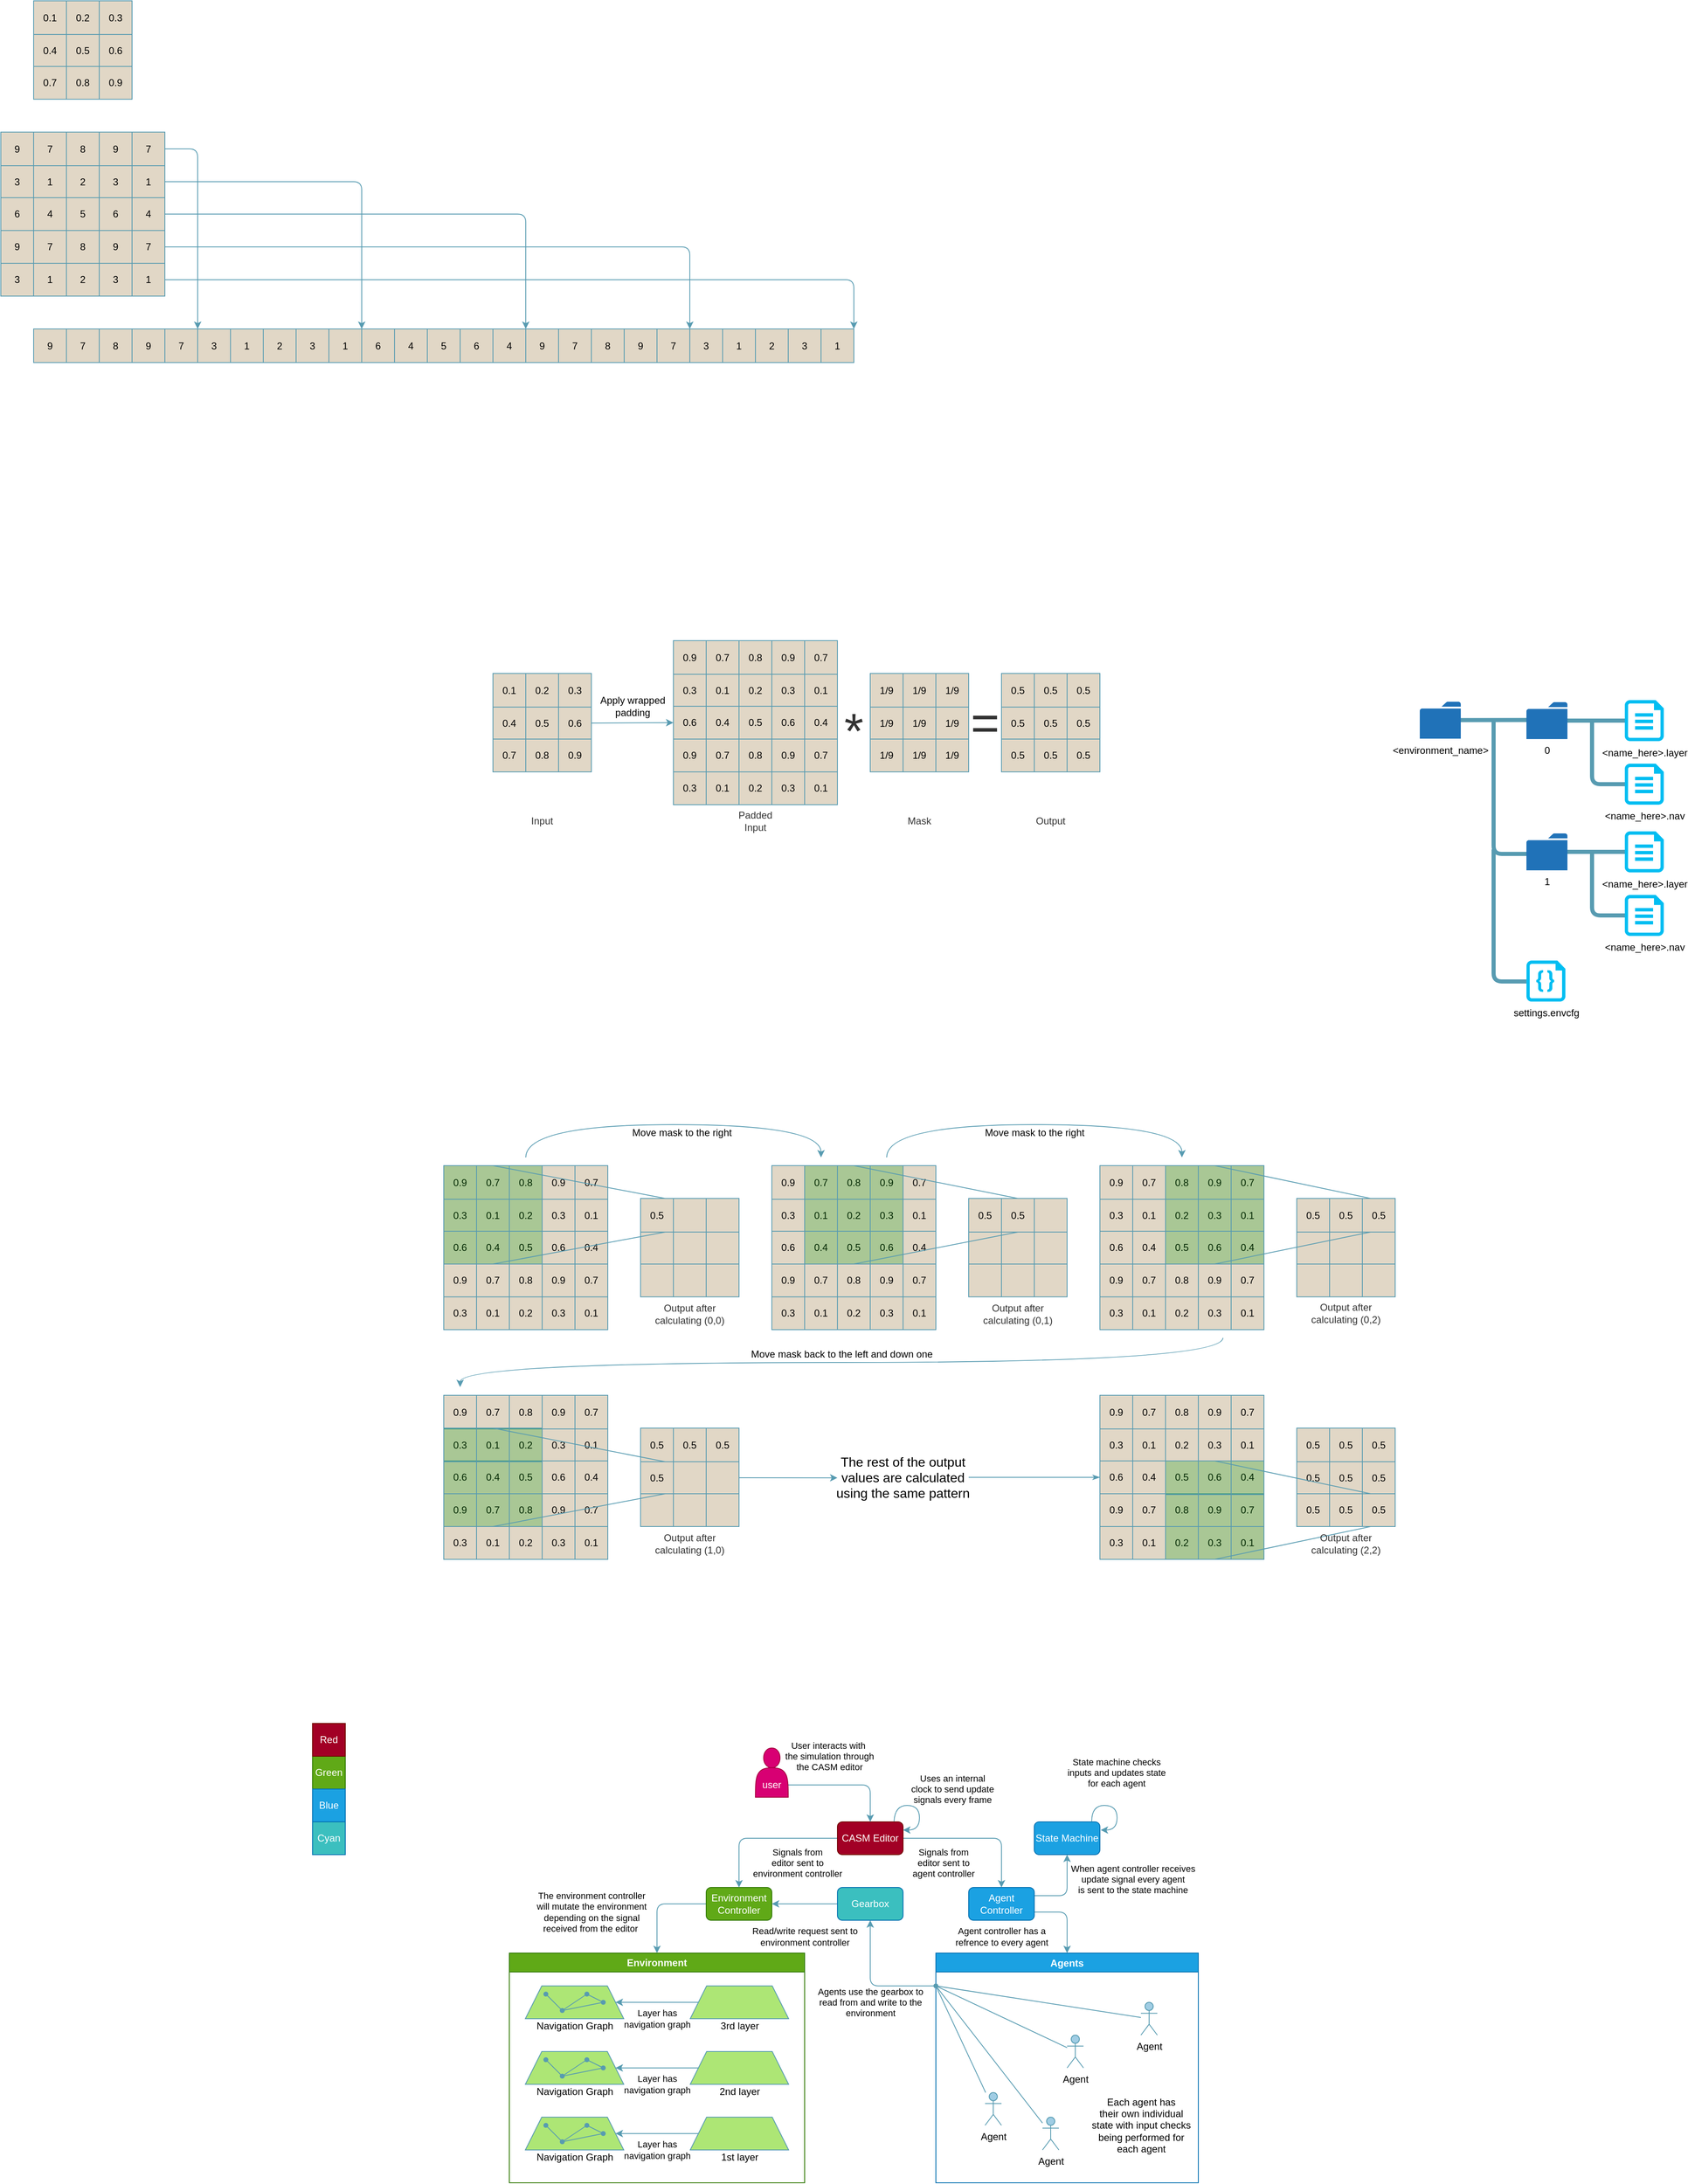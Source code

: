 <mxfile>
    <diagram id="ma74hijiuDZRGCtGPLLQ" name="Page-1">
        <mxGraphModel dx="1069" dy="2888" grid="1" gridSize="10" guides="1" tooltips="1" connect="1" arrows="0" fold="1" page="0" pageScale="1" pageWidth="827" pageHeight="1169" background="#ffffff" math="0" shadow="0">
            <root>
                <mxCell id="0"/>
                <mxCell id="1" parent="0"/>
                <mxCell id="82" value="" style="childLayout=tableLayout;recursiveResize=0;shadow=0;fillColor=#E1D7C6;strokeColor=#579BB1;fontColor=#2A9D8F;" parent="1" vertex="1">
                    <mxGeometry x="-60" y="-2300" width="120" height="120" as="geometry"/>
                </mxCell>
                <mxCell id="83" value="" style="shape=tableRow;horizontal=0;startSize=0;swimlaneHead=0;swimlaneBody=0;top=0;left=0;bottom=0;right=0;dropTarget=0;collapsible=0;recursiveResize=0;expand=0;fontStyle=0;fillColor=none;strokeColor=inherit;" parent="82" vertex="1">
                    <mxGeometry width="120" height="41" as="geometry"/>
                </mxCell>
                <mxCell id="84" value="0.1" style="connectable=0;recursiveResize=0;strokeColor=inherit;fillColor=none;align=center;whiteSpace=wrap;html=1;fontColor=#000000;" parent="83" vertex="1">
                    <mxGeometry width="40" height="41" as="geometry">
                        <mxRectangle width="40" height="41" as="alternateBounds"/>
                    </mxGeometry>
                </mxCell>
                <mxCell id="85" value="0.2" style="connectable=0;recursiveResize=0;strokeColor=inherit;fillColor=none;align=center;whiteSpace=wrap;html=1;fontColor=#000000;" parent="83" vertex="1">
                    <mxGeometry x="40" width="40" height="41" as="geometry">
                        <mxRectangle width="40" height="41" as="alternateBounds"/>
                    </mxGeometry>
                </mxCell>
                <mxCell id="86" value="0.3" style="connectable=0;recursiveResize=0;strokeColor=inherit;fillColor=none;align=center;whiteSpace=wrap;html=1;fontColor=#000000;" parent="83" vertex="1">
                    <mxGeometry x="80" width="40" height="41" as="geometry">
                        <mxRectangle width="40" height="41" as="alternateBounds"/>
                    </mxGeometry>
                </mxCell>
                <mxCell id="87" style="shape=tableRow;horizontal=0;startSize=0;swimlaneHead=0;swimlaneBody=0;top=0;left=0;bottom=0;right=0;dropTarget=0;collapsible=0;recursiveResize=0;expand=0;fontStyle=0;fillColor=none;strokeColor=inherit;" parent="82" vertex="1">
                    <mxGeometry y="41" width="120" height="39" as="geometry"/>
                </mxCell>
                <mxCell id="88" value="0.4" style="connectable=0;recursiveResize=0;strokeColor=inherit;fillColor=none;align=center;whiteSpace=wrap;html=1;fontColor=#000000;" parent="87" vertex="1">
                    <mxGeometry width="40" height="39" as="geometry">
                        <mxRectangle width="40" height="39" as="alternateBounds"/>
                    </mxGeometry>
                </mxCell>
                <mxCell id="89" value="0.5" style="connectable=0;recursiveResize=0;strokeColor=inherit;fillColor=none;align=center;whiteSpace=wrap;html=1;fontColor=#000000;labelBackgroundColor=none;" parent="87" vertex="1">
                    <mxGeometry x="40" width="40" height="39" as="geometry">
                        <mxRectangle width="40" height="39" as="alternateBounds"/>
                    </mxGeometry>
                </mxCell>
                <mxCell id="90" value="0.6" style="connectable=0;recursiveResize=0;strokeColor=inherit;fillColor=none;align=center;whiteSpace=wrap;html=1;fontColor=#000000;" parent="87" vertex="1">
                    <mxGeometry x="80" width="40" height="39" as="geometry">
                        <mxRectangle width="40" height="39" as="alternateBounds"/>
                    </mxGeometry>
                </mxCell>
                <mxCell id="91" style="shape=tableRow;horizontal=0;startSize=0;swimlaneHead=0;swimlaneBody=0;top=0;left=0;bottom=0;right=0;dropTarget=0;collapsible=0;recursiveResize=0;expand=0;fontStyle=0;fillColor=none;strokeColor=inherit;" parent="82" vertex="1">
                    <mxGeometry y="80" width="120" height="40" as="geometry"/>
                </mxCell>
                <mxCell id="92" value="0.7" style="connectable=0;recursiveResize=0;strokeColor=inherit;fillColor=none;align=center;whiteSpace=wrap;html=1;fontColor=#000000;" parent="91" vertex="1">
                    <mxGeometry width="40" height="40" as="geometry">
                        <mxRectangle width="40" height="40" as="alternateBounds"/>
                    </mxGeometry>
                </mxCell>
                <mxCell id="93" value="0.8" style="connectable=0;recursiveResize=0;strokeColor=inherit;fillColor=none;align=center;whiteSpace=wrap;html=1;fontColor=#000000;" parent="91" vertex="1">
                    <mxGeometry x="40" width="40" height="40" as="geometry">
                        <mxRectangle width="40" height="40" as="alternateBounds"/>
                    </mxGeometry>
                </mxCell>
                <mxCell id="94" value="0.9" style="connectable=0;recursiveResize=0;strokeColor=inherit;fillColor=none;align=center;whiteSpace=wrap;html=1;fontColor=#000000;" parent="91" vertex="1">
                    <mxGeometry x="80" width="40" height="40" as="geometry">
                        <mxRectangle width="40" height="40" as="alternateBounds"/>
                    </mxGeometry>
                </mxCell>
                <mxCell id="95" value="" style="childLayout=tableLayout;recursiveResize=0;shadow=0;fillColor=#E1D7C6;strokeColor=#579BB1;fontColor=#E76F51;" parent="1" vertex="1">
                    <mxGeometry x="-100" y="-2140" width="200" height="200" as="geometry"/>
                </mxCell>
                <mxCell id="96" value="" style="shape=tableRow;horizontal=0;startSize=0;swimlaneHead=0;swimlaneBody=0;top=0;left=0;bottom=0;right=0;dropTarget=0;collapsible=0;recursiveResize=0;expand=0;fontStyle=0;fillColor=none;strokeColor=inherit;" parent="95" vertex="1">
                    <mxGeometry width="200" height="41" as="geometry"/>
                </mxCell>
                <mxCell id="97" value="9" style="connectable=0;recursiveResize=0;strokeColor=inherit;fillColor=none;align=center;whiteSpace=wrap;html=1;fontColor=#000000;" parent="96" vertex="1">
                    <mxGeometry width="40" height="41" as="geometry">
                        <mxRectangle width="40" height="41" as="alternateBounds"/>
                    </mxGeometry>
                </mxCell>
                <mxCell id="98" value="7" style="connectable=0;recursiveResize=0;strokeColor=inherit;fillColor=none;align=center;whiteSpace=wrap;html=1;fontColor=#000000;" parent="96" vertex="1">
                    <mxGeometry x="40" width="40" height="41" as="geometry">
                        <mxRectangle width="40" height="41" as="alternateBounds"/>
                    </mxGeometry>
                </mxCell>
                <mxCell id="99" value="8" style="connectable=0;recursiveResize=0;strokeColor=inherit;fillColor=none;align=center;whiteSpace=wrap;html=1;fontColor=#000000;" parent="96" vertex="1">
                    <mxGeometry x="80" width="40" height="41" as="geometry">
                        <mxRectangle width="40" height="41" as="alternateBounds"/>
                    </mxGeometry>
                </mxCell>
                <mxCell id="120" value="9" style="connectable=0;recursiveResize=0;strokeColor=inherit;fillColor=none;align=center;whiteSpace=wrap;html=1;fontColor=#000000;" parent="96" vertex="1">
                    <mxGeometry x="120" width="40" height="41" as="geometry">
                        <mxRectangle width="40" height="41" as="alternateBounds"/>
                    </mxGeometry>
                </mxCell>
                <mxCell id="125" value="7" style="connectable=0;recursiveResize=0;strokeColor=inherit;fillColor=none;align=center;whiteSpace=wrap;html=1;fontColor=#000000;" parent="96" vertex="1">
                    <mxGeometry x="160" width="40" height="41" as="geometry">
                        <mxRectangle width="40" height="41" as="alternateBounds"/>
                    </mxGeometry>
                </mxCell>
                <mxCell id="100" style="shape=tableRow;horizontal=0;startSize=0;swimlaneHead=0;swimlaneBody=0;top=0;left=0;bottom=0;right=0;dropTarget=0;collapsible=0;recursiveResize=0;expand=0;fontStyle=0;fillColor=none;strokeColor=inherit;" parent="95" vertex="1">
                    <mxGeometry y="41" width="200" height="39" as="geometry"/>
                </mxCell>
                <mxCell id="101" value="3" style="connectable=0;recursiveResize=0;strokeColor=inherit;fillColor=none;align=center;whiteSpace=wrap;html=1;fontColor=#000000;" parent="100" vertex="1">
                    <mxGeometry width="40" height="39" as="geometry">
                        <mxRectangle width="40" height="39" as="alternateBounds"/>
                    </mxGeometry>
                </mxCell>
                <mxCell id="102" value="1" style="connectable=0;recursiveResize=0;strokeColor=inherit;fillColor=none;align=center;whiteSpace=wrap;html=1;fontColor=#000000;labelBackgroundColor=none;" parent="100" vertex="1">
                    <mxGeometry x="40" width="40" height="39" as="geometry">
                        <mxRectangle width="40" height="39" as="alternateBounds"/>
                    </mxGeometry>
                </mxCell>
                <mxCell id="103" value="2" style="connectable=0;recursiveResize=0;strokeColor=inherit;fillColor=none;align=center;whiteSpace=wrap;html=1;fontColor=#000000;" parent="100" vertex="1">
                    <mxGeometry x="80" width="40" height="39" as="geometry">
                        <mxRectangle width="40" height="39" as="alternateBounds"/>
                    </mxGeometry>
                </mxCell>
                <mxCell id="121" value="3" style="connectable=0;recursiveResize=0;strokeColor=inherit;fillColor=none;align=center;whiteSpace=wrap;html=1;fontColor=#000000;" parent="100" vertex="1">
                    <mxGeometry x="120" width="40" height="39" as="geometry">
                        <mxRectangle width="40" height="39" as="alternateBounds"/>
                    </mxGeometry>
                </mxCell>
                <mxCell id="126" value="1" style="connectable=0;recursiveResize=0;strokeColor=inherit;fillColor=none;align=center;whiteSpace=wrap;html=1;fontColor=#000000;" parent="100" vertex="1">
                    <mxGeometry x="160" width="40" height="39" as="geometry">
                        <mxRectangle width="40" height="39" as="alternateBounds"/>
                    </mxGeometry>
                </mxCell>
                <mxCell id="104" style="shape=tableRow;horizontal=0;startSize=0;swimlaneHead=0;swimlaneBody=0;top=0;left=0;bottom=0;right=0;dropTarget=0;collapsible=0;recursiveResize=0;expand=0;fontStyle=0;fillColor=none;strokeColor=inherit;" parent="95" vertex="1">
                    <mxGeometry y="80" width="200" height="40" as="geometry"/>
                </mxCell>
                <mxCell id="105" value="6" style="connectable=0;recursiveResize=0;strokeColor=inherit;fillColor=none;align=center;whiteSpace=wrap;html=1;fontColor=#000000;" parent="104" vertex="1">
                    <mxGeometry width="40" height="40" as="geometry">
                        <mxRectangle width="40" height="40" as="alternateBounds"/>
                    </mxGeometry>
                </mxCell>
                <mxCell id="106" value="4" style="connectable=0;recursiveResize=0;strokeColor=inherit;fillColor=none;align=center;whiteSpace=wrap;html=1;fontColor=#000000;" parent="104" vertex="1">
                    <mxGeometry x="40" width="40" height="40" as="geometry">
                        <mxRectangle width="40" height="40" as="alternateBounds"/>
                    </mxGeometry>
                </mxCell>
                <mxCell id="107" value="5" style="connectable=0;recursiveResize=0;strokeColor=inherit;fillColor=none;align=center;whiteSpace=wrap;html=1;fontColor=#000000;" parent="104" vertex="1">
                    <mxGeometry x="80" width="40" height="40" as="geometry">
                        <mxRectangle width="40" height="40" as="alternateBounds"/>
                    </mxGeometry>
                </mxCell>
                <mxCell id="122" value="6" style="connectable=0;recursiveResize=0;strokeColor=inherit;fillColor=none;align=center;whiteSpace=wrap;html=1;fontColor=#000000;" parent="104" vertex="1">
                    <mxGeometry x="120" width="40" height="40" as="geometry">
                        <mxRectangle width="40" height="40" as="alternateBounds"/>
                    </mxGeometry>
                </mxCell>
                <mxCell id="127" value="4" style="connectable=0;recursiveResize=0;strokeColor=inherit;fillColor=none;align=center;whiteSpace=wrap;html=1;fontColor=#000000;" parent="104" vertex="1">
                    <mxGeometry x="160" width="40" height="40" as="geometry">
                        <mxRectangle width="40" height="40" as="alternateBounds"/>
                    </mxGeometry>
                </mxCell>
                <mxCell id="116" style="shape=tableRow;horizontal=0;startSize=0;swimlaneHead=0;swimlaneBody=0;top=0;left=0;bottom=0;right=0;dropTarget=0;collapsible=0;recursiveResize=0;expand=0;fontStyle=0;fillColor=none;strokeColor=inherit;" parent="95" vertex="1">
                    <mxGeometry y="120" width="200" height="40" as="geometry"/>
                </mxCell>
                <mxCell id="117" value="9" style="connectable=0;recursiveResize=0;strokeColor=inherit;fillColor=none;align=center;whiteSpace=wrap;html=1;fontColor=#000000;" parent="116" vertex="1">
                    <mxGeometry width="40" height="40" as="geometry">
                        <mxRectangle width="40" height="40" as="alternateBounds"/>
                    </mxGeometry>
                </mxCell>
                <mxCell id="118" value="7" style="connectable=0;recursiveResize=0;strokeColor=inherit;fillColor=none;align=center;whiteSpace=wrap;html=1;fontColor=#000000;" parent="116" vertex="1">
                    <mxGeometry x="40" width="40" height="40" as="geometry">
                        <mxRectangle width="40" height="40" as="alternateBounds"/>
                    </mxGeometry>
                </mxCell>
                <mxCell id="119" value="8" style="connectable=0;recursiveResize=0;strokeColor=inherit;fillColor=none;align=center;whiteSpace=wrap;html=1;fontColor=#000000;" parent="116" vertex="1">
                    <mxGeometry x="80" width="40" height="40" as="geometry">
                        <mxRectangle width="40" height="40" as="alternateBounds"/>
                    </mxGeometry>
                </mxCell>
                <mxCell id="123" value="9" style="connectable=0;recursiveResize=0;strokeColor=inherit;fillColor=none;align=center;whiteSpace=wrap;html=1;fontColor=#000000;" parent="116" vertex="1">
                    <mxGeometry x="120" width="40" height="40" as="geometry">
                        <mxRectangle width="40" height="40" as="alternateBounds"/>
                    </mxGeometry>
                </mxCell>
                <mxCell id="128" value="7" style="connectable=0;recursiveResize=0;strokeColor=inherit;fillColor=none;align=center;whiteSpace=wrap;html=1;fontColor=#000000;" parent="116" vertex="1">
                    <mxGeometry x="160" width="40" height="40" as="geometry">
                        <mxRectangle width="40" height="40" as="alternateBounds"/>
                    </mxGeometry>
                </mxCell>
                <mxCell id="112" style="shape=tableRow;horizontal=0;startSize=0;swimlaneHead=0;swimlaneBody=0;top=0;left=0;bottom=0;right=0;dropTarget=0;collapsible=0;recursiveResize=0;expand=0;fontStyle=0;fillColor=none;strokeColor=inherit;" parent="95" vertex="1">
                    <mxGeometry y="160" width="200" height="40" as="geometry"/>
                </mxCell>
                <mxCell id="113" value="3" style="connectable=0;recursiveResize=0;strokeColor=inherit;fillColor=none;align=center;whiteSpace=wrap;html=1;fontColor=#000000;" parent="112" vertex="1">
                    <mxGeometry width="40" height="40" as="geometry">
                        <mxRectangle width="40" height="40" as="alternateBounds"/>
                    </mxGeometry>
                </mxCell>
                <mxCell id="114" value="1" style="connectable=0;recursiveResize=0;strokeColor=inherit;fillColor=none;align=center;whiteSpace=wrap;html=1;fontColor=#000000;" parent="112" vertex="1">
                    <mxGeometry x="40" width="40" height="40" as="geometry">
                        <mxRectangle width="40" height="40" as="alternateBounds"/>
                    </mxGeometry>
                </mxCell>
                <mxCell id="115" value="2" style="connectable=0;recursiveResize=0;strokeColor=inherit;fillColor=none;align=center;whiteSpace=wrap;html=1;fontColor=#000000;" parent="112" vertex="1">
                    <mxGeometry x="80" width="40" height="40" as="geometry">
                        <mxRectangle width="40" height="40" as="alternateBounds"/>
                    </mxGeometry>
                </mxCell>
                <mxCell id="124" value="3" style="connectable=0;recursiveResize=0;strokeColor=inherit;fillColor=none;align=center;whiteSpace=wrap;html=1;fontColor=#000000;" parent="112" vertex="1">
                    <mxGeometry x="120" width="40" height="40" as="geometry">
                        <mxRectangle width="40" height="40" as="alternateBounds"/>
                    </mxGeometry>
                </mxCell>
                <mxCell id="129" value="1" style="connectable=0;recursiveResize=0;strokeColor=inherit;fillColor=none;align=center;whiteSpace=wrap;html=1;fontColor=#000000;" parent="112" vertex="1">
                    <mxGeometry x="160" width="40" height="40" as="geometry">
                        <mxRectangle width="40" height="40" as="alternateBounds"/>
                    </mxGeometry>
                </mxCell>
                <mxCell id="130" value="" style="childLayout=tableLayout;recursiveResize=0;shadow=0;fillColor=#E1D7C6;strokeColor=#579BB1;fontColor=#E76F51;" parent="1" vertex="1">
                    <mxGeometry x="-60" y="-1900" width="200" height="41" as="geometry"/>
                </mxCell>
                <mxCell id="131" value="" style="shape=tableRow;horizontal=0;startSize=0;swimlaneHead=0;swimlaneBody=0;top=0;left=0;bottom=0;right=0;dropTarget=0;collapsible=0;recursiveResize=0;expand=0;fontStyle=0;fillColor=none;strokeColor=inherit;" parent="130" vertex="1">
                    <mxGeometry width="200" height="41" as="geometry"/>
                </mxCell>
                <mxCell id="132" value="9" style="connectable=0;recursiveResize=0;strokeColor=inherit;fillColor=none;align=center;whiteSpace=wrap;html=1;fontColor=#000000;" parent="131" vertex="1">
                    <mxGeometry width="40" height="41" as="geometry">
                        <mxRectangle width="40" height="41" as="alternateBounds"/>
                    </mxGeometry>
                </mxCell>
                <mxCell id="133" value="7" style="connectable=0;recursiveResize=0;strokeColor=inherit;fillColor=none;align=center;whiteSpace=wrap;html=1;fontColor=#000000;" parent="131" vertex="1">
                    <mxGeometry x="40" width="40" height="41" as="geometry">
                        <mxRectangle width="40" height="41" as="alternateBounds"/>
                    </mxGeometry>
                </mxCell>
                <mxCell id="134" value="8" style="connectable=0;recursiveResize=0;strokeColor=inherit;fillColor=none;align=center;whiteSpace=wrap;html=1;fontColor=#000000;" parent="131" vertex="1">
                    <mxGeometry x="80" width="40" height="41" as="geometry">
                        <mxRectangle width="40" height="41" as="alternateBounds"/>
                    </mxGeometry>
                </mxCell>
                <mxCell id="135" value="9" style="connectable=0;recursiveResize=0;strokeColor=inherit;fillColor=none;align=center;whiteSpace=wrap;html=1;fontColor=#000000;" parent="131" vertex="1">
                    <mxGeometry x="120" width="40" height="41" as="geometry">
                        <mxRectangle width="40" height="41" as="alternateBounds"/>
                    </mxGeometry>
                </mxCell>
                <mxCell id="136" value="7" style="connectable=0;recursiveResize=0;strokeColor=inherit;fillColor=none;align=center;whiteSpace=wrap;html=1;fontColor=#000000;" parent="131" vertex="1">
                    <mxGeometry x="160" width="40" height="41" as="geometry">
                        <mxRectangle width="40" height="41" as="alternateBounds"/>
                    </mxGeometry>
                </mxCell>
                <mxCell id="255" value="" style="childLayout=tableLayout;recursiveResize=0;shadow=0;fillColor=#E1D7C6;strokeColor=#579BB1;fontColor=#E76F51;" parent="1" vertex="1">
                    <mxGeometry x="140" y="-1900" width="200" height="41" as="geometry"/>
                </mxCell>
                <mxCell id="256" value="" style="shape=tableRow;horizontal=0;startSize=0;swimlaneHead=0;swimlaneBody=0;top=0;left=0;bottom=0;right=0;dropTarget=0;collapsible=0;recursiveResize=0;expand=0;fontStyle=0;fillColor=none;strokeColor=inherit;" parent="255" vertex="1">
                    <mxGeometry width="200" height="41" as="geometry"/>
                </mxCell>
                <mxCell id="257" value="3" style="connectable=0;recursiveResize=0;strokeColor=inherit;fillColor=none;align=center;whiteSpace=wrap;html=1;fontColor=#000000;" parent="256" vertex="1">
                    <mxGeometry width="40" height="41" as="geometry">
                        <mxRectangle width="40" height="41" as="alternateBounds"/>
                    </mxGeometry>
                </mxCell>
                <mxCell id="258" value="1" style="connectable=0;recursiveResize=0;strokeColor=inherit;fillColor=none;align=center;whiteSpace=wrap;html=1;fontColor=#000000;" parent="256" vertex="1">
                    <mxGeometry x="40" width="40" height="41" as="geometry">
                        <mxRectangle width="40" height="41" as="alternateBounds"/>
                    </mxGeometry>
                </mxCell>
                <mxCell id="259" value="2" style="connectable=0;recursiveResize=0;strokeColor=inherit;fillColor=none;align=center;whiteSpace=wrap;html=1;fontColor=#000000;" parent="256" vertex="1">
                    <mxGeometry x="80" width="40" height="41" as="geometry">
                        <mxRectangle width="40" height="41" as="alternateBounds"/>
                    </mxGeometry>
                </mxCell>
                <mxCell id="260" value="3" style="connectable=0;recursiveResize=0;strokeColor=inherit;fillColor=none;align=center;whiteSpace=wrap;html=1;fontColor=#000000;" parent="256" vertex="1">
                    <mxGeometry x="120" width="40" height="41" as="geometry">
                        <mxRectangle width="40" height="41" as="alternateBounds"/>
                    </mxGeometry>
                </mxCell>
                <mxCell id="261" value="1" style="connectable=0;recursiveResize=0;strokeColor=inherit;fillColor=none;align=center;whiteSpace=wrap;html=1;fontColor=#000000;" parent="256" vertex="1">
                    <mxGeometry x="160" width="40" height="41" as="geometry">
                        <mxRectangle width="40" height="41" as="alternateBounds"/>
                    </mxGeometry>
                </mxCell>
                <mxCell id="262" value="" style="childLayout=tableLayout;recursiveResize=0;shadow=0;fillColor=#E1D7C6;strokeColor=#579BB1;fontColor=#E76F51;" parent="1" vertex="1">
                    <mxGeometry x="540" y="-1900" width="200" height="41" as="geometry"/>
                </mxCell>
                <mxCell id="263" value="" style="shape=tableRow;horizontal=0;startSize=0;swimlaneHead=0;swimlaneBody=0;top=0;left=0;bottom=0;right=0;dropTarget=0;collapsible=0;recursiveResize=0;expand=0;fontStyle=0;fillColor=none;strokeColor=inherit;" parent="262" vertex="1">
                    <mxGeometry width="200" height="41" as="geometry"/>
                </mxCell>
                <mxCell id="264" value="9" style="connectable=0;recursiveResize=0;strokeColor=inherit;fillColor=none;align=center;whiteSpace=wrap;html=1;fontColor=#000000;" parent="263" vertex="1">
                    <mxGeometry width="40" height="41" as="geometry">
                        <mxRectangle width="40" height="41" as="alternateBounds"/>
                    </mxGeometry>
                </mxCell>
                <mxCell id="265" value="7" style="connectable=0;recursiveResize=0;strokeColor=inherit;fillColor=none;align=center;whiteSpace=wrap;html=1;fontColor=#000000;" parent="263" vertex="1">
                    <mxGeometry x="40" width="40" height="41" as="geometry">
                        <mxRectangle width="40" height="41" as="alternateBounds"/>
                    </mxGeometry>
                </mxCell>
                <mxCell id="266" value="8" style="connectable=0;recursiveResize=0;strokeColor=inherit;fillColor=none;align=center;whiteSpace=wrap;html=1;fontColor=#000000;" parent="263" vertex="1">
                    <mxGeometry x="80" width="40" height="41" as="geometry">
                        <mxRectangle width="40" height="41" as="alternateBounds"/>
                    </mxGeometry>
                </mxCell>
                <mxCell id="267" value="9" style="connectable=0;recursiveResize=0;strokeColor=inherit;fillColor=none;align=center;whiteSpace=wrap;html=1;fontColor=#000000;" parent="263" vertex="1">
                    <mxGeometry x="120" width="40" height="41" as="geometry">
                        <mxRectangle width="40" height="41" as="alternateBounds"/>
                    </mxGeometry>
                </mxCell>
                <mxCell id="268" value="7" style="connectable=0;recursiveResize=0;strokeColor=inherit;fillColor=none;align=center;whiteSpace=wrap;html=1;fontColor=#000000;" parent="263" vertex="1">
                    <mxGeometry x="160" width="40" height="41" as="geometry">
                        <mxRectangle width="40" height="41" as="alternateBounds"/>
                    </mxGeometry>
                </mxCell>
                <mxCell id="269" value="" style="childLayout=tableLayout;recursiveResize=0;shadow=0;fillColor=#E1D7C6;strokeColor=#579BB1;fontColor=#E76F51;" parent="1" vertex="1">
                    <mxGeometry x="740" y="-1900" width="200" height="41" as="geometry"/>
                </mxCell>
                <mxCell id="270" value="" style="shape=tableRow;horizontal=0;startSize=0;swimlaneHead=0;swimlaneBody=0;top=0;left=0;bottom=0;right=0;dropTarget=0;collapsible=0;recursiveResize=0;expand=0;fontStyle=0;fillColor=none;strokeColor=inherit;" parent="269" vertex="1">
                    <mxGeometry width="200" height="41" as="geometry"/>
                </mxCell>
                <mxCell id="271" value="3" style="connectable=0;recursiveResize=0;strokeColor=inherit;fillColor=none;align=center;whiteSpace=wrap;html=1;fontColor=#000000;" parent="270" vertex="1">
                    <mxGeometry width="40" height="41" as="geometry">
                        <mxRectangle width="40" height="41" as="alternateBounds"/>
                    </mxGeometry>
                </mxCell>
                <mxCell id="272" value="1" style="connectable=0;recursiveResize=0;strokeColor=inherit;fillColor=none;align=center;whiteSpace=wrap;html=1;fontColor=#000000;" parent="270" vertex="1">
                    <mxGeometry x="40" width="40" height="41" as="geometry">
                        <mxRectangle width="40" height="41" as="alternateBounds"/>
                    </mxGeometry>
                </mxCell>
                <mxCell id="273" value="2" style="connectable=0;recursiveResize=0;strokeColor=inherit;fillColor=none;align=center;whiteSpace=wrap;html=1;fontColor=#000000;" parent="270" vertex="1">
                    <mxGeometry x="80" width="40" height="41" as="geometry">
                        <mxRectangle width="40" height="41" as="alternateBounds"/>
                    </mxGeometry>
                </mxCell>
                <mxCell id="274" value="3" style="connectable=0;recursiveResize=0;strokeColor=inherit;fillColor=none;align=center;whiteSpace=wrap;html=1;fontColor=#000000;" parent="270" vertex="1">
                    <mxGeometry x="120" width="40" height="41" as="geometry">
                        <mxRectangle width="40" height="41" as="alternateBounds"/>
                    </mxGeometry>
                </mxCell>
                <mxCell id="275" value="1" style="connectable=0;recursiveResize=0;strokeColor=inherit;fillColor=none;align=center;whiteSpace=wrap;html=1;fontColor=#000000;" parent="270" vertex="1">
                    <mxGeometry x="160" width="40" height="41" as="geometry">
                        <mxRectangle width="40" height="41" as="alternateBounds"/>
                    </mxGeometry>
                </mxCell>
                <mxCell id="276" value="" style="childLayout=tableLayout;recursiveResize=0;shadow=0;fillColor=#E1D7C6;strokeColor=#579BB1;fontColor=#E76F51;" parent="1" vertex="1">
                    <mxGeometry x="340" y="-1900" width="200" height="41" as="geometry"/>
                </mxCell>
                <mxCell id="277" value="" style="shape=tableRow;horizontal=0;startSize=0;swimlaneHead=0;swimlaneBody=0;top=0;left=0;bottom=0;right=0;dropTarget=0;collapsible=0;recursiveResize=0;expand=0;fontStyle=0;fillColor=none;strokeColor=inherit;" parent="276" vertex="1">
                    <mxGeometry width="200" height="41" as="geometry"/>
                </mxCell>
                <mxCell id="278" value="6" style="connectable=0;recursiveResize=0;strokeColor=inherit;fillColor=none;align=center;whiteSpace=wrap;html=1;fontColor=#000000;" parent="277" vertex="1">
                    <mxGeometry width="40" height="41" as="geometry">
                        <mxRectangle width="40" height="41" as="alternateBounds"/>
                    </mxGeometry>
                </mxCell>
                <mxCell id="279" value="4" style="connectable=0;recursiveResize=0;strokeColor=inherit;fillColor=none;align=center;whiteSpace=wrap;html=1;fontColor=#000000;" parent="277" vertex="1">
                    <mxGeometry x="40" width="40" height="41" as="geometry">
                        <mxRectangle width="40" height="41" as="alternateBounds"/>
                    </mxGeometry>
                </mxCell>
                <mxCell id="280" value="5" style="connectable=0;recursiveResize=0;strokeColor=inherit;fillColor=none;align=center;whiteSpace=wrap;html=1;fontColor=#000000;" parent="277" vertex="1">
                    <mxGeometry x="80" width="40" height="41" as="geometry">
                        <mxRectangle width="40" height="41" as="alternateBounds"/>
                    </mxGeometry>
                </mxCell>
                <mxCell id="281" value="6" style="connectable=0;recursiveResize=0;strokeColor=inherit;fillColor=none;align=center;whiteSpace=wrap;html=1;fontColor=#000000;" parent="277" vertex="1">
                    <mxGeometry x="120" width="40" height="41" as="geometry">
                        <mxRectangle width="40" height="41" as="alternateBounds"/>
                    </mxGeometry>
                </mxCell>
                <mxCell id="282" value="4" style="connectable=0;recursiveResize=0;strokeColor=inherit;fillColor=none;align=center;whiteSpace=wrap;html=1;fontColor=#000000;" parent="277" vertex="1">
                    <mxGeometry x="160" width="40" height="41" as="geometry">
                        <mxRectangle width="40" height="41" as="alternateBounds"/>
                    </mxGeometry>
                </mxCell>
                <mxCell id="283" style="edgeStyle=orthogonalEdgeStyle;html=1;exitX=1;exitY=0.5;exitDx=0;exitDy=0;entryX=1;entryY=0;entryDx=0;entryDy=0;fontFamily=Helvetica;fontSize=12;fontColor=#E76F51;strokeColor=#579BB1;" parent="1" source="96" target="131" edge="1">
                    <mxGeometry relative="1" as="geometry"/>
                </mxCell>
                <mxCell id="284" style="edgeStyle=orthogonalEdgeStyle;html=1;exitX=1;exitY=0.5;exitDx=0;exitDy=0;entryX=0;entryY=0;entryDx=0;entryDy=0;strokeColor=#579BB1;fontFamily=Helvetica;fontSize=12;fontColor=#E76F51;" parent="1" source="100" target="277" edge="1">
                    <mxGeometry relative="1" as="geometry"/>
                </mxCell>
                <mxCell id="285" style="edgeStyle=orthogonalEdgeStyle;html=1;exitX=1;exitY=0.5;exitDx=0;exitDy=0;entryX=1;entryY=0;entryDx=0;entryDy=0;strokeColor=#579BB1;fontFamily=Helvetica;fontSize=12;fontColor=#E76F51;" parent="1" source="104" target="277" edge="1">
                    <mxGeometry relative="1" as="geometry"/>
                </mxCell>
                <mxCell id="286" style="edgeStyle=orthogonalEdgeStyle;html=1;exitX=1;exitY=0.5;exitDx=0;exitDy=0;entryX=0;entryY=0;entryDx=0;entryDy=0;strokeColor=#579BB1;fontFamily=Helvetica;fontSize=12;fontColor=#E76F51;" parent="1" source="116" target="270" edge="1">
                    <mxGeometry relative="1" as="geometry"/>
                </mxCell>
                <mxCell id="289" style="edgeStyle=orthogonalEdgeStyle;html=1;exitX=1;exitY=0.5;exitDx=0;exitDy=0;entryX=1;entryY=0;entryDx=0;entryDy=0;strokeColor=#579BB1;fontFamily=Helvetica;fontSize=12;fontColor=#E76F51;" parent="1" source="112" target="270" edge="1">
                    <mxGeometry relative="1" as="geometry"/>
                </mxCell>
                <mxCell id="345" value="" style="childLayout=tableLayout;recursiveResize=0;shadow=0;fillColor=#E1D7C6;strokeColor=#579BB1;fontColor=#E76F51;" parent="1" vertex="1">
                    <mxGeometry x="720" y="-1520" width="200" height="200" as="geometry"/>
                </mxCell>
                <mxCell id="346" value="" style="shape=tableRow;horizontal=0;startSize=0;swimlaneHead=0;swimlaneBody=0;top=0;left=0;bottom=0;right=0;dropTarget=0;collapsible=0;recursiveResize=0;expand=0;fontStyle=0;fillColor=none;strokeColor=inherit;" parent="345" vertex="1">
                    <mxGeometry width="200" height="41" as="geometry"/>
                </mxCell>
                <mxCell id="347" value="0.9" style="connectable=0;recursiveResize=0;strokeColor=inherit;fillColor=none;align=center;whiteSpace=wrap;html=1;fontColor=#000000;" parent="346" vertex="1">
                    <mxGeometry width="40" height="41" as="geometry">
                        <mxRectangle width="40" height="41" as="alternateBounds"/>
                    </mxGeometry>
                </mxCell>
                <mxCell id="348" value="0.7" style="connectable=0;recursiveResize=0;strokeColor=inherit;fillColor=none;align=center;whiteSpace=wrap;html=1;fontColor=#000000;" parent="346" vertex="1">
                    <mxGeometry x="40" width="40" height="41" as="geometry">
                        <mxRectangle width="40" height="41" as="alternateBounds"/>
                    </mxGeometry>
                </mxCell>
                <mxCell id="349" value="0.8" style="connectable=0;recursiveResize=0;strokeColor=inherit;fillColor=none;align=center;whiteSpace=wrap;html=1;fontColor=#000000;" parent="346" vertex="1">
                    <mxGeometry x="80" width="40" height="41" as="geometry">
                        <mxRectangle width="40" height="41" as="alternateBounds"/>
                    </mxGeometry>
                </mxCell>
                <mxCell id="350" value="0.9" style="connectable=0;recursiveResize=0;strokeColor=inherit;fillColor=none;align=center;whiteSpace=wrap;html=1;fontColor=#000000;" parent="346" vertex="1">
                    <mxGeometry x="120" width="40" height="41" as="geometry">
                        <mxRectangle width="40" height="41" as="alternateBounds"/>
                    </mxGeometry>
                </mxCell>
                <mxCell id="351" value="0.7" style="connectable=0;recursiveResize=0;strokeColor=inherit;fillColor=none;align=center;whiteSpace=wrap;html=1;fontColor=#000000;" parent="346" vertex="1">
                    <mxGeometry x="160" width="40" height="41" as="geometry">
                        <mxRectangle width="40" height="41" as="alternateBounds"/>
                    </mxGeometry>
                </mxCell>
                <mxCell id="352" style="shape=tableRow;horizontal=0;startSize=0;swimlaneHead=0;swimlaneBody=0;top=0;left=0;bottom=0;right=0;dropTarget=0;collapsible=0;recursiveResize=0;expand=0;fontStyle=0;fillColor=none;strokeColor=inherit;" parent="345" vertex="1">
                    <mxGeometry y="41" width="200" height="39" as="geometry"/>
                </mxCell>
                <mxCell id="353" value="0.3" style="connectable=0;recursiveResize=0;strokeColor=inherit;fillColor=none;align=center;whiteSpace=wrap;html=1;fontColor=#000000;" parent="352" vertex="1">
                    <mxGeometry width="40" height="39" as="geometry">
                        <mxRectangle width="40" height="39" as="alternateBounds"/>
                    </mxGeometry>
                </mxCell>
                <mxCell id="354" value="0.1" style="connectable=0;recursiveResize=0;strokeColor=inherit;fillColor=none;align=center;whiteSpace=wrap;html=1;fontColor=#000000;labelBackgroundColor=none;" parent="352" vertex="1">
                    <mxGeometry x="40" width="40" height="39" as="geometry">
                        <mxRectangle width="40" height="39" as="alternateBounds"/>
                    </mxGeometry>
                </mxCell>
                <mxCell id="355" value="0.2" style="connectable=0;recursiveResize=0;strokeColor=inherit;fillColor=none;align=center;whiteSpace=wrap;html=1;fontColor=#000000;" parent="352" vertex="1">
                    <mxGeometry x="80" width="40" height="39" as="geometry">
                        <mxRectangle width="40" height="39" as="alternateBounds"/>
                    </mxGeometry>
                </mxCell>
                <mxCell id="356" value="0.3" style="connectable=0;recursiveResize=0;strokeColor=inherit;fillColor=none;align=center;whiteSpace=wrap;html=1;fontColor=#000000;" parent="352" vertex="1">
                    <mxGeometry x="120" width="40" height="39" as="geometry">
                        <mxRectangle width="40" height="39" as="alternateBounds"/>
                    </mxGeometry>
                </mxCell>
                <mxCell id="357" value="0.1" style="connectable=0;recursiveResize=0;strokeColor=inherit;fillColor=none;align=center;whiteSpace=wrap;html=1;fontColor=#000000;" parent="352" vertex="1">
                    <mxGeometry x="160" width="40" height="39" as="geometry">
                        <mxRectangle width="40" height="39" as="alternateBounds"/>
                    </mxGeometry>
                </mxCell>
                <mxCell id="358" style="shape=tableRow;horizontal=0;startSize=0;swimlaneHead=0;swimlaneBody=0;top=0;left=0;bottom=0;right=0;dropTarget=0;collapsible=0;recursiveResize=0;expand=0;fontStyle=0;fillColor=none;strokeColor=inherit;" parent="345" vertex="1">
                    <mxGeometry y="80" width="200" height="40" as="geometry"/>
                </mxCell>
                <mxCell id="359" value="0.6" style="connectable=0;recursiveResize=0;strokeColor=inherit;fillColor=none;align=center;whiteSpace=wrap;html=1;fontColor=#000000;" parent="358" vertex="1">
                    <mxGeometry width="40" height="40" as="geometry">
                        <mxRectangle width="40" height="40" as="alternateBounds"/>
                    </mxGeometry>
                </mxCell>
                <mxCell id="360" value="0.4" style="connectable=0;recursiveResize=0;strokeColor=inherit;fillColor=none;align=center;whiteSpace=wrap;html=1;fontColor=#000000;" parent="358" vertex="1">
                    <mxGeometry x="40" width="40" height="40" as="geometry">
                        <mxRectangle width="40" height="40" as="alternateBounds"/>
                    </mxGeometry>
                </mxCell>
                <mxCell id="361" value="0.5" style="connectable=0;recursiveResize=0;strokeColor=inherit;fillColor=none;align=center;whiteSpace=wrap;html=1;fontColor=#000000;" parent="358" vertex="1">
                    <mxGeometry x="80" width="40" height="40" as="geometry">
                        <mxRectangle width="40" height="40" as="alternateBounds"/>
                    </mxGeometry>
                </mxCell>
                <mxCell id="362" value="0.6" style="connectable=0;recursiveResize=0;strokeColor=inherit;fillColor=none;align=center;whiteSpace=wrap;html=1;fontColor=#000000;" parent="358" vertex="1">
                    <mxGeometry x="120" width="40" height="40" as="geometry">
                        <mxRectangle width="40" height="40" as="alternateBounds"/>
                    </mxGeometry>
                </mxCell>
                <mxCell id="363" value="0.4" style="connectable=0;recursiveResize=0;strokeColor=inherit;fillColor=none;align=center;whiteSpace=wrap;html=1;fontColor=#000000;" parent="358" vertex="1">
                    <mxGeometry x="160" width="40" height="40" as="geometry">
                        <mxRectangle width="40" height="40" as="alternateBounds"/>
                    </mxGeometry>
                </mxCell>
                <mxCell id="364" style="shape=tableRow;horizontal=0;startSize=0;swimlaneHead=0;swimlaneBody=0;top=0;left=0;bottom=0;right=0;dropTarget=0;collapsible=0;recursiveResize=0;expand=0;fontStyle=0;fillColor=none;strokeColor=inherit;" parent="345" vertex="1">
                    <mxGeometry y="120" width="200" height="40" as="geometry"/>
                </mxCell>
                <mxCell id="365" value="0.9" style="connectable=0;recursiveResize=0;strokeColor=inherit;fillColor=none;align=center;whiteSpace=wrap;html=1;fontColor=#000000;" parent="364" vertex="1">
                    <mxGeometry width="40" height="40" as="geometry">
                        <mxRectangle width="40" height="40" as="alternateBounds"/>
                    </mxGeometry>
                </mxCell>
                <mxCell id="366" value="0.7" style="connectable=0;recursiveResize=0;strokeColor=inherit;fillColor=none;align=center;whiteSpace=wrap;html=1;fontColor=#000000;" parent="364" vertex="1">
                    <mxGeometry x="40" width="40" height="40" as="geometry">
                        <mxRectangle width="40" height="40" as="alternateBounds"/>
                    </mxGeometry>
                </mxCell>
                <mxCell id="367" value="0.8" style="connectable=0;recursiveResize=0;strokeColor=inherit;fillColor=none;align=center;whiteSpace=wrap;html=1;fontColor=#000000;" parent="364" vertex="1">
                    <mxGeometry x="80" width="40" height="40" as="geometry">
                        <mxRectangle width="40" height="40" as="alternateBounds"/>
                    </mxGeometry>
                </mxCell>
                <mxCell id="368" value="0.9" style="connectable=0;recursiveResize=0;strokeColor=inherit;fillColor=none;align=center;whiteSpace=wrap;html=1;fontColor=#000000;" parent="364" vertex="1">
                    <mxGeometry x="120" width="40" height="40" as="geometry">
                        <mxRectangle width="40" height="40" as="alternateBounds"/>
                    </mxGeometry>
                </mxCell>
                <mxCell id="369" value="0.7" style="connectable=0;recursiveResize=0;strokeColor=inherit;fillColor=none;align=center;whiteSpace=wrap;html=1;fontColor=#000000;" parent="364" vertex="1">
                    <mxGeometry x="160" width="40" height="40" as="geometry">
                        <mxRectangle width="40" height="40" as="alternateBounds"/>
                    </mxGeometry>
                </mxCell>
                <mxCell id="370" style="shape=tableRow;horizontal=0;startSize=0;swimlaneHead=0;swimlaneBody=0;top=0;left=0;bottom=0;right=0;dropTarget=0;collapsible=0;recursiveResize=0;expand=0;fontStyle=0;fillColor=none;strokeColor=inherit;" parent="345" vertex="1">
                    <mxGeometry y="160" width="200" height="40" as="geometry"/>
                </mxCell>
                <mxCell id="371" value="0.3" style="connectable=0;recursiveResize=0;strokeColor=inherit;fillColor=none;align=center;whiteSpace=wrap;html=1;fontColor=#000000;" parent="370" vertex="1">
                    <mxGeometry width="40" height="40" as="geometry">
                        <mxRectangle width="40" height="40" as="alternateBounds"/>
                    </mxGeometry>
                </mxCell>
                <mxCell id="372" value="0.1" style="connectable=0;recursiveResize=0;strokeColor=inherit;fillColor=none;align=center;whiteSpace=wrap;html=1;fontColor=#000000;" parent="370" vertex="1">
                    <mxGeometry x="40" width="40" height="40" as="geometry">
                        <mxRectangle width="40" height="40" as="alternateBounds"/>
                    </mxGeometry>
                </mxCell>
                <mxCell id="373" value="0.2" style="connectable=0;recursiveResize=0;strokeColor=inherit;fillColor=none;align=center;whiteSpace=wrap;html=1;fontColor=#000000;" parent="370" vertex="1">
                    <mxGeometry x="80" width="40" height="40" as="geometry">
                        <mxRectangle width="40" height="40" as="alternateBounds"/>
                    </mxGeometry>
                </mxCell>
                <mxCell id="374" value="0.3" style="connectable=0;recursiveResize=0;strokeColor=inherit;fillColor=none;align=center;whiteSpace=wrap;html=1;fontColor=#000000;" parent="370" vertex="1">
                    <mxGeometry x="120" width="40" height="40" as="geometry">
                        <mxRectangle width="40" height="40" as="alternateBounds"/>
                    </mxGeometry>
                </mxCell>
                <mxCell id="375" value="0.1" style="connectable=0;recursiveResize=0;strokeColor=inherit;fillColor=none;align=center;whiteSpace=wrap;html=1;fontColor=#000000;" parent="370" vertex="1">
                    <mxGeometry x="160" width="40" height="40" as="geometry">
                        <mxRectangle width="40" height="40" as="alternateBounds"/>
                    </mxGeometry>
                </mxCell>
                <mxCell id="407" value="" style="childLayout=tableLayout;recursiveResize=0;shadow=0;fillColor=#E1D7C6;strokeColor=#579BB1;fontColor=#2A9D8F;" parent="1" vertex="1">
                    <mxGeometry x="960" y="-1480" width="120" height="120" as="geometry"/>
                </mxCell>
                <mxCell id="408" value="" style="shape=tableRow;horizontal=0;startSize=0;swimlaneHead=0;swimlaneBody=0;top=0;left=0;bottom=0;right=0;dropTarget=0;collapsible=0;recursiveResize=0;expand=0;fontStyle=0;fillColor=none;strokeColor=inherit;" parent="407" vertex="1">
                    <mxGeometry width="120" height="41" as="geometry"/>
                </mxCell>
                <mxCell id="409" value="1/9" style="connectable=0;recursiveResize=0;strokeColor=inherit;fillColor=none;align=center;whiteSpace=wrap;html=1;fontColor=#000000;" parent="408" vertex="1">
                    <mxGeometry width="40" height="41" as="geometry">
                        <mxRectangle width="40" height="41" as="alternateBounds"/>
                    </mxGeometry>
                </mxCell>
                <mxCell id="410" value="1/9" style="connectable=0;recursiveResize=0;strokeColor=inherit;fillColor=none;align=center;whiteSpace=wrap;html=1;fontColor=#000000;" parent="408" vertex="1">
                    <mxGeometry x="40" width="40" height="41" as="geometry">
                        <mxRectangle width="40" height="41" as="alternateBounds"/>
                    </mxGeometry>
                </mxCell>
                <mxCell id="411" value="1/9" style="connectable=0;recursiveResize=0;strokeColor=inherit;fillColor=none;align=center;whiteSpace=wrap;html=1;fontColor=#000000;" parent="408" vertex="1">
                    <mxGeometry x="80" width="40" height="41" as="geometry">
                        <mxRectangle width="40" height="41" as="alternateBounds"/>
                    </mxGeometry>
                </mxCell>
                <mxCell id="412" style="shape=tableRow;horizontal=0;startSize=0;swimlaneHead=0;swimlaneBody=0;top=0;left=0;bottom=0;right=0;dropTarget=0;collapsible=0;recursiveResize=0;expand=0;fontStyle=0;fillColor=none;strokeColor=inherit;" parent="407" vertex="1">
                    <mxGeometry y="41" width="120" height="39" as="geometry"/>
                </mxCell>
                <mxCell id="413" value="1/9" style="connectable=0;recursiveResize=0;strokeColor=inherit;fillColor=none;align=center;whiteSpace=wrap;html=1;fontColor=#000000;" parent="412" vertex="1">
                    <mxGeometry width="40" height="39" as="geometry">
                        <mxRectangle width="40" height="39" as="alternateBounds"/>
                    </mxGeometry>
                </mxCell>
                <mxCell id="414" value="1/9" style="connectable=0;recursiveResize=0;strokeColor=inherit;fillColor=none;align=center;whiteSpace=wrap;html=1;fontColor=#000000;labelBackgroundColor=none;" parent="412" vertex="1">
                    <mxGeometry x="40" width="40" height="39" as="geometry">
                        <mxRectangle width="40" height="39" as="alternateBounds"/>
                    </mxGeometry>
                </mxCell>
                <mxCell id="415" value="1/9" style="connectable=0;recursiveResize=0;strokeColor=inherit;fillColor=none;align=center;whiteSpace=wrap;html=1;fontColor=#000000;" parent="412" vertex="1">
                    <mxGeometry x="80" width="40" height="39" as="geometry">
                        <mxRectangle width="40" height="39" as="alternateBounds"/>
                    </mxGeometry>
                </mxCell>
                <mxCell id="416" style="shape=tableRow;horizontal=0;startSize=0;swimlaneHead=0;swimlaneBody=0;top=0;left=0;bottom=0;right=0;dropTarget=0;collapsible=0;recursiveResize=0;expand=0;fontStyle=0;fillColor=none;strokeColor=inherit;" parent="407" vertex="1">
                    <mxGeometry y="80" width="120" height="40" as="geometry"/>
                </mxCell>
                <mxCell id="417" value="1/9" style="connectable=0;recursiveResize=0;strokeColor=inherit;fillColor=none;align=center;whiteSpace=wrap;html=1;fontColor=#000000;" parent="416" vertex="1">
                    <mxGeometry width="40" height="40" as="geometry">
                        <mxRectangle width="40" height="40" as="alternateBounds"/>
                    </mxGeometry>
                </mxCell>
                <mxCell id="418" value="1/9" style="connectable=0;recursiveResize=0;strokeColor=inherit;fillColor=none;align=center;whiteSpace=wrap;html=1;fontColor=#000000;" parent="416" vertex="1">
                    <mxGeometry x="40" width="40" height="40" as="geometry">
                        <mxRectangle width="40" height="40" as="alternateBounds"/>
                    </mxGeometry>
                </mxCell>
                <mxCell id="419" value="1/9" style="connectable=0;recursiveResize=0;strokeColor=inherit;fillColor=none;align=center;whiteSpace=wrap;html=1;fontColor=#000000;" parent="416" vertex="1">
                    <mxGeometry x="80" width="40" height="40" as="geometry">
                        <mxRectangle width="40" height="40" as="alternateBounds"/>
                    </mxGeometry>
                </mxCell>
                <mxCell id="420" value="" style="childLayout=tableLayout;recursiveResize=0;shadow=0;fillColor=#E1D7C6;strokeColor=#579BB1;fontColor=#2A9D8F;" parent="1" vertex="1">
                    <mxGeometry x="1120" y="-1480" width="120" height="120" as="geometry"/>
                </mxCell>
                <mxCell id="421" value="" style="shape=tableRow;horizontal=0;startSize=0;swimlaneHead=0;swimlaneBody=0;top=0;left=0;bottom=0;right=0;dropTarget=0;collapsible=0;recursiveResize=0;expand=0;fontStyle=0;fillColor=none;strokeColor=inherit;" parent="420" vertex="1">
                    <mxGeometry width="120" height="41" as="geometry"/>
                </mxCell>
                <mxCell id="422" value="0.5" style="connectable=0;recursiveResize=0;strokeColor=inherit;fillColor=none;align=center;whiteSpace=wrap;html=1;fontColor=#000000;" parent="421" vertex="1">
                    <mxGeometry width="40" height="41" as="geometry">
                        <mxRectangle width="40" height="41" as="alternateBounds"/>
                    </mxGeometry>
                </mxCell>
                <mxCell id="423" value="0.5" style="connectable=0;recursiveResize=0;strokeColor=inherit;fillColor=none;align=center;whiteSpace=wrap;html=1;fontColor=#000000;" parent="421" vertex="1">
                    <mxGeometry x="40" width="40" height="41" as="geometry">
                        <mxRectangle width="40" height="41" as="alternateBounds"/>
                    </mxGeometry>
                </mxCell>
                <mxCell id="424" value="0.5" style="connectable=0;recursiveResize=0;strokeColor=inherit;fillColor=none;align=center;whiteSpace=wrap;html=1;fontColor=#000000;" parent="421" vertex="1">
                    <mxGeometry x="80" width="40" height="41" as="geometry">
                        <mxRectangle width="40" height="41" as="alternateBounds"/>
                    </mxGeometry>
                </mxCell>
                <mxCell id="425" style="shape=tableRow;horizontal=0;startSize=0;swimlaneHead=0;swimlaneBody=0;top=0;left=0;bottom=0;right=0;dropTarget=0;collapsible=0;recursiveResize=0;expand=0;fontStyle=0;fillColor=none;strokeColor=inherit;" parent="420" vertex="1">
                    <mxGeometry y="41" width="120" height="39" as="geometry"/>
                </mxCell>
                <mxCell id="426" value="0.5" style="connectable=0;recursiveResize=0;strokeColor=inherit;fillColor=none;align=center;whiteSpace=wrap;html=1;fontColor=#000000;" parent="425" vertex="1">
                    <mxGeometry width="40" height="39" as="geometry">
                        <mxRectangle width="40" height="39" as="alternateBounds"/>
                    </mxGeometry>
                </mxCell>
                <mxCell id="427" value="0.5" style="connectable=0;recursiveResize=0;strokeColor=inherit;fillColor=none;align=center;whiteSpace=wrap;html=1;fontColor=#000000;labelBackgroundColor=none;" parent="425" vertex="1">
                    <mxGeometry x="40" width="40" height="39" as="geometry">
                        <mxRectangle width="40" height="39" as="alternateBounds"/>
                    </mxGeometry>
                </mxCell>
                <mxCell id="428" value="0.5" style="connectable=0;recursiveResize=0;strokeColor=inherit;fillColor=none;align=center;whiteSpace=wrap;html=1;fontColor=#000000;" parent="425" vertex="1">
                    <mxGeometry x="80" width="40" height="39" as="geometry">
                        <mxRectangle width="40" height="39" as="alternateBounds"/>
                    </mxGeometry>
                </mxCell>
                <mxCell id="429" style="shape=tableRow;horizontal=0;startSize=0;swimlaneHead=0;swimlaneBody=0;top=0;left=0;bottom=0;right=0;dropTarget=0;collapsible=0;recursiveResize=0;expand=0;fontStyle=0;fillColor=none;strokeColor=inherit;" parent="420" vertex="1">
                    <mxGeometry y="80" width="120" height="40" as="geometry"/>
                </mxCell>
                <mxCell id="430" value="0.5" style="connectable=0;recursiveResize=0;strokeColor=inherit;fillColor=none;align=center;whiteSpace=wrap;html=1;fontColor=#000000;" parent="429" vertex="1">
                    <mxGeometry width="40" height="40" as="geometry">
                        <mxRectangle width="40" height="40" as="alternateBounds"/>
                    </mxGeometry>
                </mxCell>
                <mxCell id="431" value="0.5" style="connectable=0;recursiveResize=0;strokeColor=inherit;fillColor=none;align=center;whiteSpace=wrap;html=1;fontColor=#000000;" parent="429" vertex="1">
                    <mxGeometry x="40" width="40" height="40" as="geometry">
                        <mxRectangle width="40" height="40" as="alternateBounds"/>
                    </mxGeometry>
                </mxCell>
                <mxCell id="432" value="0.5" style="connectable=0;recursiveResize=0;strokeColor=inherit;fillColor=none;align=center;whiteSpace=wrap;html=1;fontColor=#000000;" parent="429" vertex="1">
                    <mxGeometry x="80" width="40" height="40" as="geometry">
                        <mxRectangle width="40" height="40" as="alternateBounds"/>
                    </mxGeometry>
                </mxCell>
                <mxCell id="438" value="*" style="connectable=0;recursiveResize=0;strokeColor=none;fillColor=none;align=center;whiteSpace=wrap;html=1;fontColor=#333333;labelBackgroundColor=none;fontSize=60;" parent="1" vertex="1">
                    <mxGeometry x="920" y="-1430" width="40" height="39" as="geometry">
                        <mxRectangle width="40" height="39" as="alternateBounds"/>
                    </mxGeometry>
                </mxCell>
                <mxCell id="439" value="=" style="connectable=0;recursiveResize=0;strokeColor=none;fillColor=none;align=center;whiteSpace=wrap;html=1;fontColor=#333333;labelBackgroundColor=none;fontSize=60;" parent="1" vertex="1">
                    <mxGeometry x="1080" y="-1439.5" width="40" height="39" as="geometry">
                        <mxRectangle width="40" height="39" as="alternateBounds"/>
                    </mxGeometry>
                </mxCell>
                <mxCell id="440" value="" style="childLayout=tableLayout;recursiveResize=0;shadow=0;fillColor=#E1D7C6;strokeColor=#579BB1;fontColor=#2A9D8F;" parent="1" vertex="1">
                    <mxGeometry x="500" y="-1480" width="120" height="120" as="geometry"/>
                </mxCell>
                <mxCell id="441" value="" style="shape=tableRow;horizontal=0;startSize=0;swimlaneHead=0;swimlaneBody=0;top=0;left=0;bottom=0;right=0;dropTarget=0;collapsible=0;recursiveResize=0;expand=0;fontStyle=0;fillColor=none;strokeColor=inherit;" parent="440" vertex="1">
                    <mxGeometry width="120" height="41" as="geometry"/>
                </mxCell>
                <mxCell id="442" value="0.1" style="connectable=0;recursiveResize=0;strokeColor=inherit;fillColor=none;align=center;whiteSpace=wrap;html=1;fontColor=#000000;" parent="441" vertex="1">
                    <mxGeometry width="40" height="41" as="geometry">
                        <mxRectangle width="40" height="41" as="alternateBounds"/>
                    </mxGeometry>
                </mxCell>
                <mxCell id="443" value="0.2" style="connectable=0;recursiveResize=0;strokeColor=inherit;fillColor=none;align=center;whiteSpace=wrap;html=1;fontColor=#000000;" parent="441" vertex="1">
                    <mxGeometry x="40" width="40" height="41" as="geometry">
                        <mxRectangle width="40" height="41" as="alternateBounds"/>
                    </mxGeometry>
                </mxCell>
                <mxCell id="444" value="0.3" style="connectable=0;recursiveResize=0;strokeColor=inherit;fillColor=none;align=center;whiteSpace=wrap;html=1;fontColor=#000000;" parent="441" vertex="1">
                    <mxGeometry x="80" width="40" height="41" as="geometry">
                        <mxRectangle width="40" height="41" as="alternateBounds"/>
                    </mxGeometry>
                </mxCell>
                <mxCell id="445" style="shape=tableRow;horizontal=0;startSize=0;swimlaneHead=0;swimlaneBody=0;top=0;left=0;bottom=0;right=0;dropTarget=0;collapsible=0;recursiveResize=0;expand=0;fontStyle=0;fillColor=none;strokeColor=inherit;" parent="440" vertex="1">
                    <mxGeometry y="41" width="120" height="39" as="geometry"/>
                </mxCell>
                <mxCell id="446" value="0.4" style="connectable=0;recursiveResize=0;strokeColor=inherit;fillColor=none;align=center;whiteSpace=wrap;html=1;fontColor=#000000;" parent="445" vertex="1">
                    <mxGeometry width="40" height="39" as="geometry">
                        <mxRectangle width="40" height="39" as="alternateBounds"/>
                    </mxGeometry>
                </mxCell>
                <mxCell id="447" value="0.5" style="connectable=0;recursiveResize=0;strokeColor=inherit;fillColor=none;align=center;whiteSpace=wrap;html=1;fontColor=#000000;labelBackgroundColor=none;" parent="445" vertex="1">
                    <mxGeometry x="40" width="40" height="39" as="geometry">
                        <mxRectangle width="40" height="39" as="alternateBounds"/>
                    </mxGeometry>
                </mxCell>
                <mxCell id="448" value="0.6" style="connectable=0;recursiveResize=0;strokeColor=inherit;fillColor=none;align=center;whiteSpace=wrap;html=1;fontColor=#000000;" parent="445" vertex="1">
                    <mxGeometry x="80" width="40" height="39" as="geometry">
                        <mxRectangle width="40" height="39" as="alternateBounds"/>
                    </mxGeometry>
                </mxCell>
                <mxCell id="449" style="shape=tableRow;horizontal=0;startSize=0;swimlaneHead=0;swimlaneBody=0;top=0;left=0;bottom=0;right=0;dropTarget=0;collapsible=0;recursiveResize=0;expand=0;fontStyle=0;fillColor=none;strokeColor=inherit;" parent="440" vertex="1">
                    <mxGeometry y="80" width="120" height="40" as="geometry"/>
                </mxCell>
                <mxCell id="450" value="0.7" style="connectable=0;recursiveResize=0;strokeColor=inherit;fillColor=none;align=center;whiteSpace=wrap;html=1;fontColor=#000000;" parent="449" vertex="1">
                    <mxGeometry width="40" height="40" as="geometry">
                        <mxRectangle width="40" height="40" as="alternateBounds"/>
                    </mxGeometry>
                </mxCell>
                <mxCell id="451" value="0.8" style="connectable=0;recursiveResize=0;strokeColor=inherit;fillColor=none;align=center;whiteSpace=wrap;html=1;fontColor=#000000;" parent="449" vertex="1">
                    <mxGeometry x="40" width="40" height="40" as="geometry">
                        <mxRectangle width="40" height="40" as="alternateBounds"/>
                    </mxGeometry>
                </mxCell>
                <mxCell id="452" value="0.9" style="connectable=0;recursiveResize=0;strokeColor=inherit;fillColor=none;align=center;whiteSpace=wrap;html=1;fontColor=#000000;" parent="449" vertex="1">
                    <mxGeometry x="80" width="40" height="40" as="geometry">
                        <mxRectangle width="40" height="40" as="alternateBounds"/>
                    </mxGeometry>
                </mxCell>
                <mxCell id="455" value="Apply wrapped &lt;br&gt;padding" style="edgeStyle=none;html=1;exitX=1;exitY=0.5;exitDx=0;exitDy=0;entryX=0;entryY=0.5;entryDx=0;entryDy=0;strokeColor=#579BB1;fontSize=12;fontColor=#000000;labelBackgroundColor=none;" parent="1" source="445" target="358" edge="1">
                    <mxGeometry x="0.002" y="20" relative="1" as="geometry">
                        <mxPoint as="offset"/>
                    </mxGeometry>
                </mxCell>
                <mxCell id="458" value="Padded&lt;br&gt;Input" style="connectable=0;recursiveResize=0;strokeColor=none;fillColor=none;align=center;whiteSpace=wrap;html=1;fontColor=#333333;" parent="1" vertex="1">
                    <mxGeometry x="800" y="-1320" width="40" height="39" as="geometry">
                        <mxRectangle width="40" height="39" as="alternateBounds"/>
                    </mxGeometry>
                </mxCell>
                <mxCell id="459" value="Mask" style="connectable=0;recursiveResize=0;strokeColor=none;fillColor=none;align=center;whiteSpace=wrap;html=1;fontColor=#333333;" parent="1" vertex="1">
                    <mxGeometry x="1000" y="-1320" width="40" height="39" as="geometry">
                        <mxRectangle width="40" height="39" as="alternateBounds"/>
                    </mxGeometry>
                </mxCell>
                <mxCell id="460" value="Output" style="connectable=0;recursiveResize=0;strokeColor=none;fillColor=none;align=center;whiteSpace=wrap;html=1;fontColor=#333333;" parent="1" vertex="1">
                    <mxGeometry x="1160" y="-1320" width="40" height="39" as="geometry">
                        <mxRectangle width="40" height="39" as="alternateBounds"/>
                    </mxGeometry>
                </mxCell>
                <mxCell id="461" value="Input" style="connectable=0;recursiveResize=0;strokeColor=none;fillColor=none;align=center;whiteSpace=wrap;html=1;fontColor=#333333;" parent="1" vertex="1">
                    <mxGeometry x="540" y="-1320" width="40" height="39" as="geometry">
                        <mxRectangle width="40" height="39" as="alternateBounds"/>
                    </mxGeometry>
                </mxCell>
                <mxCell id="463" value="" style="childLayout=tableLayout;recursiveResize=0;shadow=0;fillColor=#E1D7C6;strokeColor=#579BB1;fontColor=#E76F51;" parent="1" vertex="1">
                    <mxGeometry x="440" y="-880" width="200" height="200" as="geometry"/>
                </mxCell>
                <mxCell id="464" value="" style="shape=tableRow;horizontal=0;startSize=0;swimlaneHead=0;swimlaneBody=0;top=0;left=0;bottom=0;right=0;dropTarget=0;collapsible=0;recursiveResize=0;expand=0;fontStyle=0;fillColor=none;strokeColor=inherit;" parent="463" vertex="1">
                    <mxGeometry width="200" height="41" as="geometry"/>
                </mxCell>
                <mxCell id="465" value="0.9" style="connectable=0;recursiveResize=0;strokeColor=inherit;fillColor=none;align=center;whiteSpace=wrap;html=1;fontColor=#000000;" parent="464" vertex="1">
                    <mxGeometry width="40" height="41" as="geometry">
                        <mxRectangle width="40" height="41" as="alternateBounds"/>
                    </mxGeometry>
                </mxCell>
                <mxCell id="466" value="0.7" style="connectable=0;recursiveResize=0;strokeColor=inherit;fillColor=none;align=center;whiteSpace=wrap;html=1;fontColor=#000000;" parent="464" vertex="1">
                    <mxGeometry x="40" width="40" height="41" as="geometry">
                        <mxRectangle width="40" height="41" as="alternateBounds"/>
                    </mxGeometry>
                </mxCell>
                <mxCell id="467" value="0.8" style="connectable=0;recursiveResize=0;strokeColor=inherit;fillColor=none;align=center;whiteSpace=wrap;html=1;fontColor=#000000;" parent="464" vertex="1">
                    <mxGeometry x="80" width="40" height="41" as="geometry">
                        <mxRectangle width="40" height="41" as="alternateBounds"/>
                    </mxGeometry>
                </mxCell>
                <mxCell id="468" value="0.9" style="connectable=0;recursiveResize=0;strokeColor=inherit;fillColor=none;align=center;whiteSpace=wrap;html=1;fontColor=#000000;" parent="464" vertex="1">
                    <mxGeometry x="120" width="40" height="41" as="geometry">
                        <mxRectangle width="40" height="41" as="alternateBounds"/>
                    </mxGeometry>
                </mxCell>
                <mxCell id="469" value="0.7" style="connectable=0;recursiveResize=0;strokeColor=inherit;fillColor=none;align=center;whiteSpace=wrap;html=1;fontColor=#000000;" parent="464" vertex="1">
                    <mxGeometry x="160" width="40" height="41" as="geometry">
                        <mxRectangle width="40" height="41" as="alternateBounds"/>
                    </mxGeometry>
                </mxCell>
                <mxCell id="470" style="shape=tableRow;horizontal=0;startSize=0;swimlaneHead=0;swimlaneBody=0;top=0;left=0;bottom=0;right=0;dropTarget=0;collapsible=0;recursiveResize=0;expand=0;fontStyle=0;fillColor=none;strokeColor=inherit;" parent="463" vertex="1">
                    <mxGeometry y="41" width="200" height="39" as="geometry"/>
                </mxCell>
                <mxCell id="471" value="0.3" style="connectable=0;recursiveResize=0;strokeColor=inherit;fillColor=none;align=center;whiteSpace=wrap;html=1;fontColor=#000000;" parent="470" vertex="1">
                    <mxGeometry width="40" height="39" as="geometry">
                        <mxRectangle width="40" height="39" as="alternateBounds"/>
                    </mxGeometry>
                </mxCell>
                <mxCell id="472" value="0.1" style="connectable=0;recursiveResize=0;strokeColor=inherit;fillColor=none;align=center;whiteSpace=wrap;html=1;fontColor=#000000;labelBackgroundColor=none;" parent="470" vertex="1">
                    <mxGeometry x="40" width="40" height="39" as="geometry">
                        <mxRectangle width="40" height="39" as="alternateBounds"/>
                    </mxGeometry>
                </mxCell>
                <mxCell id="473" value="0.2" style="connectable=0;recursiveResize=0;strokeColor=inherit;fillColor=none;align=center;whiteSpace=wrap;html=1;fontColor=#000000;" parent="470" vertex="1">
                    <mxGeometry x="80" width="40" height="39" as="geometry">
                        <mxRectangle width="40" height="39" as="alternateBounds"/>
                    </mxGeometry>
                </mxCell>
                <mxCell id="474" value="0.3" style="connectable=0;recursiveResize=0;strokeColor=inherit;fillColor=none;align=center;whiteSpace=wrap;html=1;fontColor=#000000;" parent="470" vertex="1">
                    <mxGeometry x="120" width="40" height="39" as="geometry">
                        <mxRectangle width="40" height="39" as="alternateBounds"/>
                    </mxGeometry>
                </mxCell>
                <mxCell id="475" value="0.1" style="connectable=0;recursiveResize=0;strokeColor=inherit;fillColor=none;align=center;whiteSpace=wrap;html=1;fontColor=#000000;" parent="470" vertex="1">
                    <mxGeometry x="160" width="40" height="39" as="geometry">
                        <mxRectangle width="40" height="39" as="alternateBounds"/>
                    </mxGeometry>
                </mxCell>
                <mxCell id="476" style="shape=tableRow;horizontal=0;startSize=0;swimlaneHead=0;swimlaneBody=0;top=0;left=0;bottom=0;right=0;dropTarget=0;collapsible=0;recursiveResize=0;expand=0;fontStyle=0;fillColor=none;strokeColor=inherit;" parent="463" vertex="1">
                    <mxGeometry y="80" width="200" height="40" as="geometry"/>
                </mxCell>
                <mxCell id="477" value="0.6" style="connectable=0;recursiveResize=0;strokeColor=inherit;fillColor=none;align=center;whiteSpace=wrap;html=1;fontColor=#000000;" parent="476" vertex="1">
                    <mxGeometry width="40" height="40" as="geometry">
                        <mxRectangle width="40" height="40" as="alternateBounds"/>
                    </mxGeometry>
                </mxCell>
                <mxCell id="478" value="0.4" style="connectable=0;recursiveResize=0;strokeColor=inherit;fillColor=none;align=center;whiteSpace=wrap;html=1;fontColor=#000000;" parent="476" vertex="1">
                    <mxGeometry x="40" width="40" height="40" as="geometry">
                        <mxRectangle width="40" height="40" as="alternateBounds"/>
                    </mxGeometry>
                </mxCell>
                <mxCell id="479" value="0.5" style="connectable=0;recursiveResize=0;strokeColor=inherit;fillColor=none;align=center;whiteSpace=wrap;html=1;fontColor=#000000;" parent="476" vertex="1">
                    <mxGeometry x="80" width="40" height="40" as="geometry">
                        <mxRectangle width="40" height="40" as="alternateBounds"/>
                    </mxGeometry>
                </mxCell>
                <mxCell id="480" value="0.6" style="connectable=0;recursiveResize=0;strokeColor=inherit;fillColor=none;align=center;whiteSpace=wrap;html=1;fontColor=#000000;" parent="476" vertex="1">
                    <mxGeometry x="120" width="40" height="40" as="geometry">
                        <mxRectangle width="40" height="40" as="alternateBounds"/>
                    </mxGeometry>
                </mxCell>
                <mxCell id="481" value="0.4" style="connectable=0;recursiveResize=0;strokeColor=inherit;fillColor=none;align=center;whiteSpace=wrap;html=1;fontColor=#000000;" parent="476" vertex="1">
                    <mxGeometry x="160" width="40" height="40" as="geometry">
                        <mxRectangle width="40" height="40" as="alternateBounds"/>
                    </mxGeometry>
                </mxCell>
                <mxCell id="482" style="shape=tableRow;horizontal=0;startSize=0;swimlaneHead=0;swimlaneBody=0;top=0;left=0;bottom=0;right=0;dropTarget=0;collapsible=0;recursiveResize=0;expand=0;fontStyle=0;fillColor=none;strokeColor=inherit;" parent="463" vertex="1">
                    <mxGeometry y="120" width="200" height="40" as="geometry"/>
                </mxCell>
                <mxCell id="483" value="0.9" style="connectable=0;recursiveResize=0;strokeColor=inherit;fillColor=none;align=center;whiteSpace=wrap;html=1;fontColor=#000000;" parent="482" vertex="1">
                    <mxGeometry width="40" height="40" as="geometry">
                        <mxRectangle width="40" height="40" as="alternateBounds"/>
                    </mxGeometry>
                </mxCell>
                <mxCell id="484" value="0.7" style="connectable=0;recursiveResize=0;strokeColor=inherit;fillColor=none;align=center;whiteSpace=wrap;html=1;fontColor=#000000;" parent="482" vertex="1">
                    <mxGeometry x="40" width="40" height="40" as="geometry">
                        <mxRectangle width="40" height="40" as="alternateBounds"/>
                    </mxGeometry>
                </mxCell>
                <mxCell id="485" value="0.8" style="connectable=0;recursiveResize=0;strokeColor=inherit;fillColor=none;align=center;whiteSpace=wrap;html=1;fontColor=#000000;" parent="482" vertex="1">
                    <mxGeometry x="80" width="40" height="40" as="geometry">
                        <mxRectangle width="40" height="40" as="alternateBounds"/>
                    </mxGeometry>
                </mxCell>
                <mxCell id="486" value="0.9" style="connectable=0;recursiveResize=0;strokeColor=inherit;fillColor=none;align=center;whiteSpace=wrap;html=1;fontColor=#000000;" parent="482" vertex="1">
                    <mxGeometry x="120" width="40" height="40" as="geometry">
                        <mxRectangle width="40" height="40" as="alternateBounds"/>
                    </mxGeometry>
                </mxCell>
                <mxCell id="487" value="0.7" style="connectable=0;recursiveResize=0;strokeColor=inherit;fillColor=none;align=center;whiteSpace=wrap;html=1;fontColor=#000000;" parent="482" vertex="1">
                    <mxGeometry x="160" width="40" height="40" as="geometry">
                        <mxRectangle width="40" height="40" as="alternateBounds"/>
                    </mxGeometry>
                </mxCell>
                <mxCell id="488" style="shape=tableRow;horizontal=0;startSize=0;swimlaneHead=0;swimlaneBody=0;top=0;left=0;bottom=0;right=0;dropTarget=0;collapsible=0;recursiveResize=0;expand=0;fontStyle=0;fillColor=none;strokeColor=inherit;" parent="463" vertex="1">
                    <mxGeometry y="160" width="200" height="40" as="geometry"/>
                </mxCell>
                <mxCell id="489" value="0.3" style="connectable=0;recursiveResize=0;strokeColor=inherit;fillColor=none;align=center;whiteSpace=wrap;html=1;fontColor=#000000;" parent="488" vertex="1">
                    <mxGeometry width="40" height="40" as="geometry">
                        <mxRectangle width="40" height="40" as="alternateBounds"/>
                    </mxGeometry>
                </mxCell>
                <mxCell id="490" value="0.1" style="connectable=0;recursiveResize=0;strokeColor=inherit;fillColor=none;align=center;whiteSpace=wrap;html=1;fontColor=#000000;" parent="488" vertex="1">
                    <mxGeometry x="40" width="40" height="40" as="geometry">
                        <mxRectangle width="40" height="40" as="alternateBounds"/>
                    </mxGeometry>
                </mxCell>
                <mxCell id="491" value="0.2" style="connectable=0;recursiveResize=0;strokeColor=inherit;fillColor=none;align=center;whiteSpace=wrap;html=1;fontColor=#000000;" parent="488" vertex="1">
                    <mxGeometry x="80" width="40" height="40" as="geometry">
                        <mxRectangle width="40" height="40" as="alternateBounds"/>
                    </mxGeometry>
                </mxCell>
                <mxCell id="492" value="0.3" style="connectable=0;recursiveResize=0;strokeColor=inherit;fillColor=none;align=center;whiteSpace=wrap;html=1;fontColor=#000000;" parent="488" vertex="1">
                    <mxGeometry x="120" width="40" height="40" as="geometry">
                        <mxRectangle width="40" height="40" as="alternateBounds"/>
                    </mxGeometry>
                </mxCell>
                <mxCell id="493" value="0.1" style="connectable=0;recursiveResize=0;strokeColor=inherit;fillColor=none;align=center;whiteSpace=wrap;html=1;fontColor=#000000;" parent="488" vertex="1">
                    <mxGeometry x="160" width="40" height="40" as="geometry">
                        <mxRectangle width="40" height="40" as="alternateBounds"/>
                    </mxGeometry>
                </mxCell>
                <mxCell id="494" value="" style="childLayout=tableLayout;recursiveResize=0;shadow=0;fillColor=#E1D7C6;strokeColor=#579BB1;fontColor=#2A9D8F;" parent="1" vertex="1">
                    <mxGeometry x="680" y="-840" width="120" height="120" as="geometry"/>
                </mxCell>
                <mxCell id="495" value="" style="shape=tableRow;horizontal=0;startSize=0;swimlaneHead=0;swimlaneBody=0;top=0;left=0;bottom=0;right=0;dropTarget=0;collapsible=0;recursiveResize=0;expand=0;fontStyle=0;fillColor=none;strokeColor=inherit;" parent="494" vertex="1">
                    <mxGeometry width="120" height="41" as="geometry"/>
                </mxCell>
                <mxCell id="496" value="0.5" style="connectable=0;recursiveResize=0;strokeColor=inherit;fillColor=none;align=center;whiteSpace=wrap;html=1;fontColor=#000000;" parent="495" vertex="1">
                    <mxGeometry width="40" height="41" as="geometry">
                        <mxRectangle width="40" height="41" as="alternateBounds"/>
                    </mxGeometry>
                </mxCell>
                <mxCell id="497" value="" style="connectable=0;recursiveResize=0;strokeColor=inherit;fillColor=none;align=center;whiteSpace=wrap;html=1;fontColor=#000000;" parent="495" vertex="1">
                    <mxGeometry x="40" width="40" height="41" as="geometry">
                        <mxRectangle width="40" height="41" as="alternateBounds"/>
                    </mxGeometry>
                </mxCell>
                <mxCell id="498" value="" style="connectable=0;recursiveResize=0;strokeColor=inherit;fillColor=none;align=center;whiteSpace=wrap;html=1;fontColor=#000000;" parent="495" vertex="1">
                    <mxGeometry x="80" width="40" height="41" as="geometry">
                        <mxRectangle width="40" height="41" as="alternateBounds"/>
                    </mxGeometry>
                </mxCell>
                <mxCell id="499" style="shape=tableRow;horizontal=0;startSize=0;swimlaneHead=0;swimlaneBody=0;top=0;left=0;bottom=0;right=0;dropTarget=0;collapsible=0;recursiveResize=0;expand=0;fontStyle=0;fillColor=none;strokeColor=inherit;" parent="494" vertex="1">
                    <mxGeometry y="41" width="120" height="39" as="geometry"/>
                </mxCell>
                <mxCell id="500" value="" style="connectable=0;recursiveResize=0;strokeColor=inherit;fillColor=none;align=center;whiteSpace=wrap;html=1;fontColor=#000000;" parent="499" vertex="1">
                    <mxGeometry width="40" height="39" as="geometry">
                        <mxRectangle width="40" height="39" as="alternateBounds"/>
                    </mxGeometry>
                </mxCell>
                <mxCell id="501" value="" style="connectable=0;recursiveResize=0;strokeColor=inherit;fillColor=none;align=center;whiteSpace=wrap;html=1;fontColor=#000000;labelBackgroundColor=none;" parent="499" vertex="1">
                    <mxGeometry x="40" width="40" height="39" as="geometry">
                        <mxRectangle width="40" height="39" as="alternateBounds"/>
                    </mxGeometry>
                </mxCell>
                <mxCell id="502" value="" style="connectable=0;recursiveResize=0;strokeColor=inherit;fillColor=none;align=center;whiteSpace=wrap;html=1;fontColor=#000000;" parent="499" vertex="1">
                    <mxGeometry x="80" width="40" height="39" as="geometry">
                        <mxRectangle width="40" height="39" as="alternateBounds"/>
                    </mxGeometry>
                </mxCell>
                <mxCell id="503" style="shape=tableRow;horizontal=0;startSize=0;swimlaneHead=0;swimlaneBody=0;top=0;left=0;bottom=0;right=0;dropTarget=0;collapsible=0;recursiveResize=0;expand=0;fontStyle=0;fillColor=none;strokeColor=inherit;" parent="494" vertex="1">
                    <mxGeometry y="80" width="120" height="40" as="geometry"/>
                </mxCell>
                <mxCell id="504" value="" style="connectable=0;recursiveResize=0;strokeColor=inherit;fillColor=none;align=center;whiteSpace=wrap;html=1;fontColor=#000000;" parent="503" vertex="1">
                    <mxGeometry width="40" height="40" as="geometry">
                        <mxRectangle width="40" height="40" as="alternateBounds"/>
                    </mxGeometry>
                </mxCell>
                <mxCell id="505" value="" style="connectable=0;recursiveResize=0;strokeColor=inherit;fillColor=none;align=center;whiteSpace=wrap;html=1;fontColor=#000000;" parent="503" vertex="1">
                    <mxGeometry x="40" width="40" height="40" as="geometry">
                        <mxRectangle width="40" height="40" as="alternateBounds"/>
                    </mxGeometry>
                </mxCell>
                <mxCell id="506" value="" style="connectable=0;recursiveResize=0;strokeColor=inherit;fillColor=none;align=center;whiteSpace=wrap;html=1;fontColor=#000000;" parent="503" vertex="1">
                    <mxGeometry x="80" width="40" height="40" as="geometry">
                        <mxRectangle width="40" height="40" as="alternateBounds"/>
                    </mxGeometry>
                </mxCell>
                <mxCell id="520" value="" style="childLayout=tableLayout;recursiveResize=0;shadow=0;fillColor=#009900;strokeColor=#579BB1;fontColor=#2A9D8F;opacity=25;textOpacity=25;" parent="1" vertex="1">
                    <mxGeometry x="440" y="-880" width="120" height="120" as="geometry"/>
                </mxCell>
                <mxCell id="521" value="" style="shape=tableRow;horizontal=0;startSize=0;swimlaneHead=0;swimlaneBody=0;top=0;left=0;bottom=0;right=0;dropTarget=0;collapsible=0;recursiveResize=0;expand=0;fontStyle=0;fillColor=none;strokeColor=inherit;" parent="520" vertex="1">
                    <mxGeometry width="120" height="41" as="geometry"/>
                </mxCell>
                <mxCell id="522" value="" style="connectable=0;recursiveResize=0;strokeColor=inherit;fillColor=none;align=center;whiteSpace=wrap;html=1;fontColor=#000000;" parent="521" vertex="1">
                    <mxGeometry width="40" height="41" as="geometry">
                        <mxRectangle width="40" height="41" as="alternateBounds"/>
                    </mxGeometry>
                </mxCell>
                <mxCell id="523" value="" style="connectable=0;recursiveResize=0;strokeColor=inherit;fillColor=none;align=center;whiteSpace=wrap;html=1;fontColor=#000000;" parent="521" vertex="1">
                    <mxGeometry x="40" width="40" height="41" as="geometry">
                        <mxRectangle width="40" height="41" as="alternateBounds"/>
                    </mxGeometry>
                </mxCell>
                <mxCell id="524" value="" style="connectable=0;recursiveResize=0;strokeColor=inherit;fillColor=none;align=center;whiteSpace=wrap;html=1;fontColor=#000000;" parent="521" vertex="1">
                    <mxGeometry x="80" width="40" height="41" as="geometry">
                        <mxRectangle width="40" height="41" as="alternateBounds"/>
                    </mxGeometry>
                </mxCell>
                <mxCell id="525" style="shape=tableRow;horizontal=0;startSize=0;swimlaneHead=0;swimlaneBody=0;top=0;left=0;bottom=0;right=0;dropTarget=0;collapsible=0;recursiveResize=0;expand=0;fontStyle=0;fillColor=none;strokeColor=inherit;" parent="520" vertex="1">
                    <mxGeometry y="41" width="120" height="39" as="geometry"/>
                </mxCell>
                <mxCell id="526" value="" style="connectable=0;recursiveResize=0;strokeColor=inherit;fillColor=none;align=center;whiteSpace=wrap;html=1;fontColor=#000000;" parent="525" vertex="1">
                    <mxGeometry width="40" height="39" as="geometry">
                        <mxRectangle width="40" height="39" as="alternateBounds"/>
                    </mxGeometry>
                </mxCell>
                <mxCell id="527" value="" style="connectable=0;recursiveResize=0;strokeColor=inherit;fillColor=none;align=center;whiteSpace=wrap;html=1;fontColor=#000000;labelBackgroundColor=none;" parent="525" vertex="1">
                    <mxGeometry x="40" width="40" height="39" as="geometry">
                        <mxRectangle width="40" height="39" as="alternateBounds"/>
                    </mxGeometry>
                </mxCell>
                <mxCell id="528" value="" style="connectable=0;recursiveResize=0;strokeColor=inherit;fillColor=none;align=center;whiteSpace=wrap;html=1;fontColor=#000000;" parent="525" vertex="1">
                    <mxGeometry x="80" width="40" height="39" as="geometry">
                        <mxRectangle width="40" height="39" as="alternateBounds"/>
                    </mxGeometry>
                </mxCell>
                <mxCell id="529" style="shape=tableRow;horizontal=0;startSize=0;swimlaneHead=0;swimlaneBody=0;top=0;left=0;bottom=0;right=0;dropTarget=0;collapsible=0;recursiveResize=0;expand=0;fontStyle=0;fillColor=none;strokeColor=inherit;" parent="520" vertex="1">
                    <mxGeometry y="80" width="120" height="40" as="geometry"/>
                </mxCell>
                <mxCell id="530" value="" style="connectable=0;recursiveResize=0;strokeColor=inherit;fillColor=none;align=center;whiteSpace=wrap;html=1;fontColor=#000000;" parent="529" vertex="1">
                    <mxGeometry width="40" height="40" as="geometry">
                        <mxRectangle width="40" height="40" as="alternateBounds"/>
                    </mxGeometry>
                </mxCell>
                <mxCell id="531" value="" style="connectable=0;recursiveResize=0;strokeColor=inherit;fillColor=none;align=center;whiteSpace=wrap;html=1;fontColor=#000000;" parent="529" vertex="1">
                    <mxGeometry x="40" width="40" height="40" as="geometry">
                        <mxRectangle width="40" height="40" as="alternateBounds"/>
                    </mxGeometry>
                </mxCell>
                <mxCell id="532" value="" style="connectable=0;recursiveResize=0;strokeColor=inherit;fillColor=none;align=center;whiteSpace=wrap;html=1;fontColor=#000000;" parent="529" vertex="1">
                    <mxGeometry x="80" width="40" height="40" as="geometry">
                        <mxRectangle width="40" height="40" as="alternateBounds"/>
                    </mxGeometry>
                </mxCell>
                <mxCell id="561" style="edgeStyle=none;html=1;exitX=0.5;exitY=0;exitDx=0;exitDy=0;entryX=0.25;entryY=0;entryDx=0;entryDy=0;labelBackgroundColor=none;strokeColor=#579BB1;fontSize=12;fontColor=#000000;endArrow=none;endFill=0;" parent="1" source="521" target="495" edge="1">
                    <mxGeometry relative="1" as="geometry"/>
                </mxCell>
                <mxCell id="562" style="edgeStyle=none;html=1;exitX=0.5;exitY=1;exitDx=0;exitDy=0;entryX=0.25;entryY=1;entryDx=0;entryDy=0;labelBackgroundColor=none;strokeColor=#579BB1;fontSize=12;fontColor=#000000;endArrow=none;endFill=0;" parent="1" source="529" target="495" edge="1">
                    <mxGeometry relative="1" as="geometry"/>
                </mxCell>
                <mxCell id="563" value="" style="childLayout=tableLayout;recursiveResize=0;shadow=0;fillColor=#E1D7C6;strokeColor=#579BB1;fontColor=#E76F51;" parent="1" vertex="1">
                    <mxGeometry x="840" y="-880" width="200" height="200" as="geometry"/>
                </mxCell>
                <mxCell id="564" value="" style="shape=tableRow;horizontal=0;startSize=0;swimlaneHead=0;swimlaneBody=0;top=0;left=0;bottom=0;right=0;dropTarget=0;collapsible=0;recursiveResize=0;expand=0;fontStyle=0;fillColor=none;strokeColor=inherit;" parent="563" vertex="1">
                    <mxGeometry width="200" height="41" as="geometry"/>
                </mxCell>
                <mxCell id="565" value="0.9" style="connectable=0;recursiveResize=0;strokeColor=inherit;fillColor=none;align=center;whiteSpace=wrap;html=1;fontColor=#000000;" parent="564" vertex="1">
                    <mxGeometry width="40" height="41" as="geometry">
                        <mxRectangle width="40" height="41" as="alternateBounds"/>
                    </mxGeometry>
                </mxCell>
                <mxCell id="566" value="0.7" style="connectable=0;recursiveResize=0;strokeColor=inherit;fillColor=none;align=center;whiteSpace=wrap;html=1;fontColor=#000000;" parent="564" vertex="1">
                    <mxGeometry x="40" width="40" height="41" as="geometry">
                        <mxRectangle width="40" height="41" as="alternateBounds"/>
                    </mxGeometry>
                </mxCell>
                <mxCell id="567" value="0.8" style="connectable=0;recursiveResize=0;strokeColor=inherit;fillColor=none;align=center;whiteSpace=wrap;html=1;fontColor=#000000;" parent="564" vertex="1">
                    <mxGeometry x="80" width="40" height="41" as="geometry">
                        <mxRectangle width="40" height="41" as="alternateBounds"/>
                    </mxGeometry>
                </mxCell>
                <mxCell id="568" value="0.9" style="connectable=0;recursiveResize=0;strokeColor=inherit;fillColor=none;align=center;whiteSpace=wrap;html=1;fontColor=#000000;" parent="564" vertex="1">
                    <mxGeometry x="120" width="40" height="41" as="geometry">
                        <mxRectangle width="40" height="41" as="alternateBounds"/>
                    </mxGeometry>
                </mxCell>
                <mxCell id="569" value="0.7" style="connectable=0;recursiveResize=0;strokeColor=inherit;fillColor=none;align=center;whiteSpace=wrap;html=1;fontColor=#000000;" parent="564" vertex="1">
                    <mxGeometry x="160" width="40" height="41" as="geometry">
                        <mxRectangle width="40" height="41" as="alternateBounds"/>
                    </mxGeometry>
                </mxCell>
                <mxCell id="570" style="shape=tableRow;horizontal=0;startSize=0;swimlaneHead=0;swimlaneBody=0;top=0;left=0;bottom=0;right=0;dropTarget=0;collapsible=0;recursiveResize=0;expand=0;fontStyle=0;fillColor=none;strokeColor=inherit;" parent="563" vertex="1">
                    <mxGeometry y="41" width="200" height="39" as="geometry"/>
                </mxCell>
                <mxCell id="571" value="0.3" style="connectable=0;recursiveResize=0;strokeColor=inherit;fillColor=none;align=center;whiteSpace=wrap;html=1;fontColor=#000000;" parent="570" vertex="1">
                    <mxGeometry width="40" height="39" as="geometry">
                        <mxRectangle width="40" height="39" as="alternateBounds"/>
                    </mxGeometry>
                </mxCell>
                <mxCell id="572" value="0.1" style="connectable=0;recursiveResize=0;strokeColor=inherit;fillColor=none;align=center;whiteSpace=wrap;html=1;fontColor=#000000;labelBackgroundColor=none;" parent="570" vertex="1">
                    <mxGeometry x="40" width="40" height="39" as="geometry">
                        <mxRectangle width="40" height="39" as="alternateBounds"/>
                    </mxGeometry>
                </mxCell>
                <mxCell id="573" value="0.2" style="connectable=0;recursiveResize=0;strokeColor=inherit;fillColor=none;align=center;whiteSpace=wrap;html=1;fontColor=#000000;" parent="570" vertex="1">
                    <mxGeometry x="80" width="40" height="39" as="geometry">
                        <mxRectangle width="40" height="39" as="alternateBounds"/>
                    </mxGeometry>
                </mxCell>
                <mxCell id="574" value="0.3" style="connectable=0;recursiveResize=0;strokeColor=inherit;fillColor=none;align=center;whiteSpace=wrap;html=1;fontColor=#000000;" parent="570" vertex="1">
                    <mxGeometry x="120" width="40" height="39" as="geometry">
                        <mxRectangle width="40" height="39" as="alternateBounds"/>
                    </mxGeometry>
                </mxCell>
                <mxCell id="575" value="0.1" style="connectable=0;recursiveResize=0;strokeColor=inherit;fillColor=none;align=center;whiteSpace=wrap;html=1;fontColor=#000000;" parent="570" vertex="1">
                    <mxGeometry x="160" width="40" height="39" as="geometry">
                        <mxRectangle width="40" height="39" as="alternateBounds"/>
                    </mxGeometry>
                </mxCell>
                <mxCell id="576" style="shape=tableRow;horizontal=0;startSize=0;swimlaneHead=0;swimlaneBody=0;top=0;left=0;bottom=0;right=0;dropTarget=0;collapsible=0;recursiveResize=0;expand=0;fontStyle=0;fillColor=none;strokeColor=inherit;" parent="563" vertex="1">
                    <mxGeometry y="80" width="200" height="40" as="geometry"/>
                </mxCell>
                <mxCell id="577" value="0.6" style="connectable=0;recursiveResize=0;strokeColor=inherit;fillColor=none;align=center;whiteSpace=wrap;html=1;fontColor=#000000;" parent="576" vertex="1">
                    <mxGeometry width="40" height="40" as="geometry">
                        <mxRectangle width="40" height="40" as="alternateBounds"/>
                    </mxGeometry>
                </mxCell>
                <mxCell id="578" value="0.4" style="connectable=0;recursiveResize=0;strokeColor=inherit;fillColor=none;align=center;whiteSpace=wrap;html=1;fontColor=#000000;" parent="576" vertex="1">
                    <mxGeometry x="40" width="40" height="40" as="geometry">
                        <mxRectangle width="40" height="40" as="alternateBounds"/>
                    </mxGeometry>
                </mxCell>
                <mxCell id="579" value="0.5" style="connectable=0;recursiveResize=0;strokeColor=inherit;fillColor=none;align=center;whiteSpace=wrap;html=1;fontColor=#000000;" parent="576" vertex="1">
                    <mxGeometry x="80" width="40" height="40" as="geometry">
                        <mxRectangle width="40" height="40" as="alternateBounds"/>
                    </mxGeometry>
                </mxCell>
                <mxCell id="580" value="0.6" style="connectable=0;recursiveResize=0;strokeColor=inherit;fillColor=none;align=center;whiteSpace=wrap;html=1;fontColor=#000000;" parent="576" vertex="1">
                    <mxGeometry x="120" width="40" height="40" as="geometry">
                        <mxRectangle width="40" height="40" as="alternateBounds"/>
                    </mxGeometry>
                </mxCell>
                <mxCell id="581" value="0.4" style="connectable=0;recursiveResize=0;strokeColor=inherit;fillColor=none;align=center;whiteSpace=wrap;html=1;fontColor=#000000;" parent="576" vertex="1">
                    <mxGeometry x="160" width="40" height="40" as="geometry">
                        <mxRectangle width="40" height="40" as="alternateBounds"/>
                    </mxGeometry>
                </mxCell>
                <mxCell id="582" style="shape=tableRow;horizontal=0;startSize=0;swimlaneHead=0;swimlaneBody=0;top=0;left=0;bottom=0;right=0;dropTarget=0;collapsible=0;recursiveResize=0;expand=0;fontStyle=0;fillColor=none;strokeColor=inherit;" parent="563" vertex="1">
                    <mxGeometry y="120" width="200" height="40" as="geometry"/>
                </mxCell>
                <mxCell id="583" value="0.9" style="connectable=0;recursiveResize=0;strokeColor=inherit;fillColor=none;align=center;whiteSpace=wrap;html=1;fontColor=#000000;" parent="582" vertex="1">
                    <mxGeometry width="40" height="40" as="geometry">
                        <mxRectangle width="40" height="40" as="alternateBounds"/>
                    </mxGeometry>
                </mxCell>
                <mxCell id="584" value="0.7" style="connectable=0;recursiveResize=0;strokeColor=inherit;fillColor=none;align=center;whiteSpace=wrap;html=1;fontColor=#000000;" parent="582" vertex="1">
                    <mxGeometry x="40" width="40" height="40" as="geometry">
                        <mxRectangle width="40" height="40" as="alternateBounds"/>
                    </mxGeometry>
                </mxCell>
                <mxCell id="585" value="0.8" style="connectable=0;recursiveResize=0;strokeColor=inherit;fillColor=none;align=center;whiteSpace=wrap;html=1;fontColor=#000000;" parent="582" vertex="1">
                    <mxGeometry x="80" width="40" height="40" as="geometry">
                        <mxRectangle width="40" height="40" as="alternateBounds"/>
                    </mxGeometry>
                </mxCell>
                <mxCell id="586" value="0.9" style="connectable=0;recursiveResize=0;strokeColor=inherit;fillColor=none;align=center;whiteSpace=wrap;html=1;fontColor=#000000;" parent="582" vertex="1">
                    <mxGeometry x="120" width="40" height="40" as="geometry">
                        <mxRectangle width="40" height="40" as="alternateBounds"/>
                    </mxGeometry>
                </mxCell>
                <mxCell id="587" value="0.7" style="connectable=0;recursiveResize=0;strokeColor=inherit;fillColor=none;align=center;whiteSpace=wrap;html=1;fontColor=#000000;" parent="582" vertex="1">
                    <mxGeometry x="160" width="40" height="40" as="geometry">
                        <mxRectangle width="40" height="40" as="alternateBounds"/>
                    </mxGeometry>
                </mxCell>
                <mxCell id="588" style="shape=tableRow;horizontal=0;startSize=0;swimlaneHead=0;swimlaneBody=0;top=0;left=0;bottom=0;right=0;dropTarget=0;collapsible=0;recursiveResize=0;expand=0;fontStyle=0;fillColor=none;strokeColor=inherit;" parent="563" vertex="1">
                    <mxGeometry y="160" width="200" height="40" as="geometry"/>
                </mxCell>
                <mxCell id="589" value="0.3" style="connectable=0;recursiveResize=0;strokeColor=inherit;fillColor=none;align=center;whiteSpace=wrap;html=1;fontColor=#000000;" parent="588" vertex="1">
                    <mxGeometry width="40" height="40" as="geometry">
                        <mxRectangle width="40" height="40" as="alternateBounds"/>
                    </mxGeometry>
                </mxCell>
                <mxCell id="590" value="0.1" style="connectable=0;recursiveResize=0;strokeColor=inherit;fillColor=none;align=center;whiteSpace=wrap;html=1;fontColor=#000000;" parent="588" vertex="1">
                    <mxGeometry x="40" width="40" height="40" as="geometry">
                        <mxRectangle width="40" height="40" as="alternateBounds"/>
                    </mxGeometry>
                </mxCell>
                <mxCell id="591" value="0.2" style="connectable=0;recursiveResize=0;strokeColor=inherit;fillColor=none;align=center;whiteSpace=wrap;html=1;fontColor=#000000;" parent="588" vertex="1">
                    <mxGeometry x="80" width="40" height="40" as="geometry">
                        <mxRectangle width="40" height="40" as="alternateBounds"/>
                    </mxGeometry>
                </mxCell>
                <mxCell id="592" value="0.3" style="connectable=0;recursiveResize=0;strokeColor=inherit;fillColor=none;align=center;whiteSpace=wrap;html=1;fontColor=#000000;" parent="588" vertex="1">
                    <mxGeometry x="120" width="40" height="40" as="geometry">
                        <mxRectangle width="40" height="40" as="alternateBounds"/>
                    </mxGeometry>
                </mxCell>
                <mxCell id="593" value="0.1" style="connectable=0;recursiveResize=0;strokeColor=inherit;fillColor=none;align=center;whiteSpace=wrap;html=1;fontColor=#000000;" parent="588" vertex="1">
                    <mxGeometry x="160" width="40" height="40" as="geometry">
                        <mxRectangle width="40" height="40" as="alternateBounds"/>
                    </mxGeometry>
                </mxCell>
                <mxCell id="594" value="" style="childLayout=tableLayout;recursiveResize=0;shadow=0;fillColor=#E1D7C6;strokeColor=#579BB1;fontColor=#2A9D8F;" parent="1" vertex="1">
                    <mxGeometry x="1080" y="-840" width="120" height="120" as="geometry"/>
                </mxCell>
                <mxCell id="595" value="" style="shape=tableRow;horizontal=0;startSize=0;swimlaneHead=0;swimlaneBody=0;top=0;left=0;bottom=0;right=0;dropTarget=0;collapsible=0;recursiveResize=0;expand=0;fontStyle=0;fillColor=none;strokeColor=inherit;" parent="594" vertex="1">
                    <mxGeometry width="120" height="41" as="geometry"/>
                </mxCell>
                <mxCell id="596" value="0.5" style="connectable=0;recursiveResize=0;strokeColor=inherit;fillColor=none;align=center;whiteSpace=wrap;html=1;fontColor=#000000;" parent="595" vertex="1">
                    <mxGeometry width="40" height="41" as="geometry">
                        <mxRectangle width="40" height="41" as="alternateBounds"/>
                    </mxGeometry>
                </mxCell>
                <mxCell id="597" value="0.5" style="connectable=0;recursiveResize=0;strokeColor=inherit;fillColor=none;align=center;whiteSpace=wrap;html=1;fontColor=#000000;" parent="595" vertex="1">
                    <mxGeometry x="40" width="40" height="41" as="geometry">
                        <mxRectangle width="40" height="41" as="alternateBounds"/>
                    </mxGeometry>
                </mxCell>
                <mxCell id="598" value="" style="connectable=0;recursiveResize=0;strokeColor=inherit;fillColor=none;align=center;whiteSpace=wrap;html=1;fontColor=#000000;" parent="595" vertex="1">
                    <mxGeometry x="80" width="40" height="41" as="geometry">
                        <mxRectangle width="40" height="41" as="alternateBounds"/>
                    </mxGeometry>
                </mxCell>
                <mxCell id="599" style="shape=tableRow;horizontal=0;startSize=0;swimlaneHead=0;swimlaneBody=0;top=0;left=0;bottom=0;right=0;dropTarget=0;collapsible=0;recursiveResize=0;expand=0;fontStyle=0;fillColor=none;strokeColor=inherit;" parent="594" vertex="1">
                    <mxGeometry y="41" width="120" height="39" as="geometry"/>
                </mxCell>
                <mxCell id="600" value="" style="connectable=0;recursiveResize=0;strokeColor=inherit;fillColor=none;align=center;whiteSpace=wrap;html=1;fontColor=#000000;" parent="599" vertex="1">
                    <mxGeometry width="40" height="39" as="geometry">
                        <mxRectangle width="40" height="39" as="alternateBounds"/>
                    </mxGeometry>
                </mxCell>
                <mxCell id="601" value="" style="connectable=0;recursiveResize=0;strokeColor=inherit;fillColor=none;align=center;whiteSpace=wrap;html=1;fontColor=#000000;labelBackgroundColor=none;" parent="599" vertex="1">
                    <mxGeometry x="40" width="40" height="39" as="geometry">
                        <mxRectangle width="40" height="39" as="alternateBounds"/>
                    </mxGeometry>
                </mxCell>
                <mxCell id="602" value="" style="connectable=0;recursiveResize=0;strokeColor=inherit;fillColor=none;align=center;whiteSpace=wrap;html=1;fontColor=#000000;" parent="599" vertex="1">
                    <mxGeometry x="80" width="40" height="39" as="geometry">
                        <mxRectangle width="40" height="39" as="alternateBounds"/>
                    </mxGeometry>
                </mxCell>
                <mxCell id="603" style="shape=tableRow;horizontal=0;startSize=0;swimlaneHead=0;swimlaneBody=0;top=0;left=0;bottom=0;right=0;dropTarget=0;collapsible=0;recursiveResize=0;expand=0;fontStyle=0;fillColor=none;strokeColor=inherit;" parent="594" vertex="1">
                    <mxGeometry y="80" width="120" height="40" as="geometry"/>
                </mxCell>
                <mxCell id="604" value="" style="connectable=0;recursiveResize=0;strokeColor=inherit;fillColor=none;align=center;whiteSpace=wrap;html=1;fontColor=#000000;" parent="603" vertex="1">
                    <mxGeometry width="40" height="40" as="geometry">
                        <mxRectangle width="40" height="40" as="alternateBounds"/>
                    </mxGeometry>
                </mxCell>
                <mxCell id="605" value="" style="connectable=0;recursiveResize=0;strokeColor=inherit;fillColor=none;align=center;whiteSpace=wrap;html=1;fontColor=#000000;" parent="603" vertex="1">
                    <mxGeometry x="40" width="40" height="40" as="geometry">
                        <mxRectangle width="40" height="40" as="alternateBounds"/>
                    </mxGeometry>
                </mxCell>
                <mxCell id="606" value="" style="connectable=0;recursiveResize=0;strokeColor=inherit;fillColor=none;align=center;whiteSpace=wrap;html=1;fontColor=#000000;" parent="603" vertex="1">
                    <mxGeometry x="80" width="40" height="40" as="geometry">
                        <mxRectangle width="40" height="40" as="alternateBounds"/>
                    </mxGeometry>
                </mxCell>
                <mxCell id="607" value="" style="childLayout=tableLayout;recursiveResize=0;shadow=0;fillColor=#009900;strokeColor=#579BB1;fontColor=#2A9D8F;opacity=25;textOpacity=25;" parent="1" vertex="1">
                    <mxGeometry x="880" y="-880" width="120" height="120" as="geometry"/>
                </mxCell>
                <mxCell id="608" value="" style="shape=tableRow;horizontal=0;startSize=0;swimlaneHead=0;swimlaneBody=0;top=0;left=0;bottom=0;right=0;dropTarget=0;collapsible=0;recursiveResize=0;expand=0;fontStyle=0;fillColor=none;strokeColor=inherit;" parent="607" vertex="1">
                    <mxGeometry width="120" height="41" as="geometry"/>
                </mxCell>
                <mxCell id="609" value="" style="connectable=0;recursiveResize=0;strokeColor=inherit;fillColor=none;align=center;whiteSpace=wrap;html=1;fontColor=#000000;" parent="608" vertex="1">
                    <mxGeometry width="40" height="41" as="geometry">
                        <mxRectangle width="40" height="41" as="alternateBounds"/>
                    </mxGeometry>
                </mxCell>
                <mxCell id="610" value="" style="connectable=0;recursiveResize=0;strokeColor=inherit;fillColor=none;align=center;whiteSpace=wrap;html=1;fontColor=#000000;" parent="608" vertex="1">
                    <mxGeometry x="40" width="40" height="41" as="geometry">
                        <mxRectangle width="40" height="41" as="alternateBounds"/>
                    </mxGeometry>
                </mxCell>
                <mxCell id="611" value="" style="connectable=0;recursiveResize=0;strokeColor=inherit;fillColor=none;align=center;whiteSpace=wrap;html=1;fontColor=#000000;" parent="608" vertex="1">
                    <mxGeometry x="80" width="40" height="41" as="geometry">
                        <mxRectangle width="40" height="41" as="alternateBounds"/>
                    </mxGeometry>
                </mxCell>
                <mxCell id="612" style="shape=tableRow;horizontal=0;startSize=0;swimlaneHead=0;swimlaneBody=0;top=0;left=0;bottom=0;right=0;dropTarget=0;collapsible=0;recursiveResize=0;expand=0;fontStyle=0;fillColor=none;strokeColor=inherit;" parent="607" vertex="1">
                    <mxGeometry y="41" width="120" height="39" as="geometry"/>
                </mxCell>
                <mxCell id="613" value="" style="connectable=0;recursiveResize=0;strokeColor=inherit;fillColor=none;align=center;whiteSpace=wrap;html=1;fontColor=#000000;" parent="612" vertex="1">
                    <mxGeometry width="40" height="39" as="geometry">
                        <mxRectangle width="40" height="39" as="alternateBounds"/>
                    </mxGeometry>
                </mxCell>
                <mxCell id="614" value="" style="connectable=0;recursiveResize=0;strokeColor=inherit;fillColor=none;align=center;whiteSpace=wrap;html=1;fontColor=#000000;labelBackgroundColor=none;" parent="612" vertex="1">
                    <mxGeometry x="40" width="40" height="39" as="geometry">
                        <mxRectangle width="40" height="39" as="alternateBounds"/>
                    </mxGeometry>
                </mxCell>
                <mxCell id="615" value="" style="connectable=0;recursiveResize=0;strokeColor=inherit;fillColor=none;align=center;whiteSpace=wrap;html=1;fontColor=#000000;" parent="612" vertex="1">
                    <mxGeometry x="80" width="40" height="39" as="geometry">
                        <mxRectangle width="40" height="39" as="alternateBounds"/>
                    </mxGeometry>
                </mxCell>
                <mxCell id="616" style="shape=tableRow;horizontal=0;startSize=0;swimlaneHead=0;swimlaneBody=0;top=0;left=0;bottom=0;right=0;dropTarget=0;collapsible=0;recursiveResize=0;expand=0;fontStyle=0;fillColor=none;strokeColor=inherit;" parent="607" vertex="1">
                    <mxGeometry y="80" width="120" height="40" as="geometry"/>
                </mxCell>
                <mxCell id="617" value="" style="connectable=0;recursiveResize=0;strokeColor=inherit;fillColor=none;align=center;whiteSpace=wrap;html=1;fontColor=#000000;" parent="616" vertex="1">
                    <mxGeometry width="40" height="40" as="geometry">
                        <mxRectangle width="40" height="40" as="alternateBounds"/>
                    </mxGeometry>
                </mxCell>
                <mxCell id="618" value="" style="connectable=0;recursiveResize=0;strokeColor=inherit;fillColor=none;align=center;whiteSpace=wrap;html=1;fontColor=#000000;" parent="616" vertex="1">
                    <mxGeometry x="40" width="40" height="40" as="geometry">
                        <mxRectangle width="40" height="40" as="alternateBounds"/>
                    </mxGeometry>
                </mxCell>
                <mxCell id="619" value="" style="connectable=0;recursiveResize=0;strokeColor=inherit;fillColor=none;align=center;whiteSpace=wrap;html=1;fontColor=#000000;" parent="616" vertex="1">
                    <mxGeometry x="80" width="40" height="40" as="geometry">
                        <mxRectangle width="40" height="40" as="alternateBounds"/>
                    </mxGeometry>
                </mxCell>
                <mxCell id="620" style="edgeStyle=none;html=1;exitX=0.5;exitY=0;exitDx=0;exitDy=0;entryX=0.5;entryY=0;entryDx=0;entryDy=0;labelBackgroundColor=none;strokeColor=#579BB1;fontSize=12;fontColor=#000000;endArrow=none;endFill=0;" parent="1" source="608" target="595" edge="1">
                    <mxGeometry relative="1" as="geometry"/>
                </mxCell>
                <mxCell id="621" style="edgeStyle=none;html=1;exitX=0.5;exitY=1;exitDx=0;exitDy=0;entryX=0.5;entryY=0;entryDx=0;entryDy=0;labelBackgroundColor=none;strokeColor=#579BB1;fontSize=12;fontColor=#000000;endArrow=none;endFill=0;" parent="1" source="616" target="599" edge="1">
                    <mxGeometry relative="1" as="geometry"/>
                </mxCell>
                <mxCell id="622" value="" style="childLayout=tableLayout;recursiveResize=0;shadow=0;fillColor=#E1D7C6;strokeColor=#579BB1;fontColor=#E76F51;" parent="1" vertex="1">
                    <mxGeometry x="1240" y="-880" width="200" height="200" as="geometry"/>
                </mxCell>
                <mxCell id="623" value="" style="shape=tableRow;horizontal=0;startSize=0;swimlaneHead=0;swimlaneBody=0;top=0;left=0;bottom=0;right=0;dropTarget=0;collapsible=0;recursiveResize=0;expand=0;fontStyle=0;fillColor=none;strokeColor=inherit;" parent="622" vertex="1">
                    <mxGeometry width="200" height="41" as="geometry"/>
                </mxCell>
                <mxCell id="624" value="0.9" style="connectable=0;recursiveResize=0;strokeColor=inherit;fillColor=none;align=center;whiteSpace=wrap;html=1;fontColor=#000000;" parent="623" vertex="1">
                    <mxGeometry width="40" height="41" as="geometry">
                        <mxRectangle width="40" height="41" as="alternateBounds"/>
                    </mxGeometry>
                </mxCell>
                <mxCell id="625" value="0.7" style="connectable=0;recursiveResize=0;strokeColor=inherit;fillColor=none;align=center;whiteSpace=wrap;html=1;fontColor=#000000;" parent="623" vertex="1">
                    <mxGeometry x="40" width="40" height="41" as="geometry">
                        <mxRectangle width="40" height="41" as="alternateBounds"/>
                    </mxGeometry>
                </mxCell>
                <mxCell id="626" value="0.8" style="connectable=0;recursiveResize=0;strokeColor=inherit;fillColor=none;align=center;whiteSpace=wrap;html=1;fontColor=#000000;" parent="623" vertex="1">
                    <mxGeometry x="80" width="40" height="41" as="geometry">
                        <mxRectangle width="40" height="41" as="alternateBounds"/>
                    </mxGeometry>
                </mxCell>
                <mxCell id="627" value="0.9" style="connectable=0;recursiveResize=0;strokeColor=inherit;fillColor=none;align=center;whiteSpace=wrap;html=1;fontColor=#000000;" parent="623" vertex="1">
                    <mxGeometry x="120" width="40" height="41" as="geometry">
                        <mxRectangle width="40" height="41" as="alternateBounds"/>
                    </mxGeometry>
                </mxCell>
                <mxCell id="628" value="0.7" style="connectable=0;recursiveResize=0;strokeColor=inherit;fillColor=none;align=center;whiteSpace=wrap;html=1;fontColor=#000000;" parent="623" vertex="1">
                    <mxGeometry x="160" width="40" height="41" as="geometry">
                        <mxRectangle width="40" height="41" as="alternateBounds"/>
                    </mxGeometry>
                </mxCell>
                <mxCell id="629" style="shape=tableRow;horizontal=0;startSize=0;swimlaneHead=0;swimlaneBody=0;top=0;left=0;bottom=0;right=0;dropTarget=0;collapsible=0;recursiveResize=0;expand=0;fontStyle=0;fillColor=none;strokeColor=inherit;" parent="622" vertex="1">
                    <mxGeometry y="41" width="200" height="39" as="geometry"/>
                </mxCell>
                <mxCell id="630" value="0.3" style="connectable=0;recursiveResize=0;strokeColor=inherit;fillColor=none;align=center;whiteSpace=wrap;html=1;fontColor=#000000;" parent="629" vertex="1">
                    <mxGeometry width="40" height="39" as="geometry">
                        <mxRectangle width="40" height="39" as="alternateBounds"/>
                    </mxGeometry>
                </mxCell>
                <mxCell id="631" value="0.1" style="connectable=0;recursiveResize=0;strokeColor=inherit;fillColor=none;align=center;whiteSpace=wrap;html=1;fontColor=#000000;labelBackgroundColor=none;" parent="629" vertex="1">
                    <mxGeometry x="40" width="40" height="39" as="geometry">
                        <mxRectangle width="40" height="39" as="alternateBounds"/>
                    </mxGeometry>
                </mxCell>
                <mxCell id="632" value="0.2" style="connectable=0;recursiveResize=0;strokeColor=inherit;fillColor=none;align=center;whiteSpace=wrap;html=1;fontColor=#000000;" parent="629" vertex="1">
                    <mxGeometry x="80" width="40" height="39" as="geometry">
                        <mxRectangle width="40" height="39" as="alternateBounds"/>
                    </mxGeometry>
                </mxCell>
                <mxCell id="633" value="0.3" style="connectable=0;recursiveResize=0;strokeColor=inherit;fillColor=none;align=center;whiteSpace=wrap;html=1;fontColor=#000000;" parent="629" vertex="1">
                    <mxGeometry x="120" width="40" height="39" as="geometry">
                        <mxRectangle width="40" height="39" as="alternateBounds"/>
                    </mxGeometry>
                </mxCell>
                <mxCell id="634" value="0.1" style="connectable=0;recursiveResize=0;strokeColor=inherit;fillColor=none;align=center;whiteSpace=wrap;html=1;fontColor=#000000;" parent="629" vertex="1">
                    <mxGeometry x="160" width="40" height="39" as="geometry">
                        <mxRectangle width="40" height="39" as="alternateBounds"/>
                    </mxGeometry>
                </mxCell>
                <mxCell id="635" style="shape=tableRow;horizontal=0;startSize=0;swimlaneHead=0;swimlaneBody=0;top=0;left=0;bottom=0;right=0;dropTarget=0;collapsible=0;recursiveResize=0;expand=0;fontStyle=0;fillColor=none;strokeColor=inherit;" parent="622" vertex="1">
                    <mxGeometry y="80" width="200" height="40" as="geometry"/>
                </mxCell>
                <mxCell id="636" value="0.6" style="connectable=0;recursiveResize=0;strokeColor=inherit;fillColor=none;align=center;whiteSpace=wrap;html=1;fontColor=#000000;" parent="635" vertex="1">
                    <mxGeometry width="40" height="40" as="geometry">
                        <mxRectangle width="40" height="40" as="alternateBounds"/>
                    </mxGeometry>
                </mxCell>
                <mxCell id="637" value="0.4" style="connectable=0;recursiveResize=0;strokeColor=inherit;fillColor=none;align=center;whiteSpace=wrap;html=1;fontColor=#000000;" parent="635" vertex="1">
                    <mxGeometry x="40" width="40" height="40" as="geometry">
                        <mxRectangle width="40" height="40" as="alternateBounds"/>
                    </mxGeometry>
                </mxCell>
                <mxCell id="638" value="0.5" style="connectable=0;recursiveResize=0;strokeColor=inherit;fillColor=none;align=center;whiteSpace=wrap;html=1;fontColor=#000000;" parent="635" vertex="1">
                    <mxGeometry x="80" width="40" height="40" as="geometry">
                        <mxRectangle width="40" height="40" as="alternateBounds"/>
                    </mxGeometry>
                </mxCell>
                <mxCell id="639" value="0.6" style="connectable=0;recursiveResize=0;strokeColor=inherit;fillColor=none;align=center;whiteSpace=wrap;html=1;fontColor=#000000;" parent="635" vertex="1">
                    <mxGeometry x="120" width="40" height="40" as="geometry">
                        <mxRectangle width="40" height="40" as="alternateBounds"/>
                    </mxGeometry>
                </mxCell>
                <mxCell id="640" value="0.4" style="connectable=0;recursiveResize=0;strokeColor=inherit;fillColor=none;align=center;whiteSpace=wrap;html=1;fontColor=#000000;" parent="635" vertex="1">
                    <mxGeometry x="160" width="40" height="40" as="geometry">
                        <mxRectangle width="40" height="40" as="alternateBounds"/>
                    </mxGeometry>
                </mxCell>
                <mxCell id="641" style="shape=tableRow;horizontal=0;startSize=0;swimlaneHead=0;swimlaneBody=0;top=0;left=0;bottom=0;right=0;dropTarget=0;collapsible=0;recursiveResize=0;expand=0;fontStyle=0;fillColor=none;strokeColor=inherit;" parent="622" vertex="1">
                    <mxGeometry y="120" width="200" height="40" as="geometry"/>
                </mxCell>
                <mxCell id="642" value="0.9" style="connectable=0;recursiveResize=0;strokeColor=inherit;fillColor=none;align=center;whiteSpace=wrap;html=1;fontColor=#000000;" parent="641" vertex="1">
                    <mxGeometry width="40" height="40" as="geometry">
                        <mxRectangle width="40" height="40" as="alternateBounds"/>
                    </mxGeometry>
                </mxCell>
                <mxCell id="643" value="0.7" style="connectable=0;recursiveResize=0;strokeColor=inherit;fillColor=none;align=center;whiteSpace=wrap;html=1;fontColor=#000000;" parent="641" vertex="1">
                    <mxGeometry x="40" width="40" height="40" as="geometry">
                        <mxRectangle width="40" height="40" as="alternateBounds"/>
                    </mxGeometry>
                </mxCell>
                <mxCell id="644" value="0.8" style="connectable=0;recursiveResize=0;strokeColor=inherit;fillColor=none;align=center;whiteSpace=wrap;html=1;fontColor=#000000;" parent="641" vertex="1">
                    <mxGeometry x="80" width="40" height="40" as="geometry">
                        <mxRectangle width="40" height="40" as="alternateBounds"/>
                    </mxGeometry>
                </mxCell>
                <mxCell id="645" value="0.9" style="connectable=0;recursiveResize=0;strokeColor=inherit;fillColor=none;align=center;whiteSpace=wrap;html=1;fontColor=#000000;" parent="641" vertex="1">
                    <mxGeometry x="120" width="40" height="40" as="geometry">
                        <mxRectangle width="40" height="40" as="alternateBounds"/>
                    </mxGeometry>
                </mxCell>
                <mxCell id="646" value="0.7" style="connectable=0;recursiveResize=0;strokeColor=inherit;fillColor=none;align=center;whiteSpace=wrap;html=1;fontColor=#000000;" parent="641" vertex="1">
                    <mxGeometry x="160" width="40" height="40" as="geometry">
                        <mxRectangle width="40" height="40" as="alternateBounds"/>
                    </mxGeometry>
                </mxCell>
                <mxCell id="647" style="shape=tableRow;horizontal=0;startSize=0;swimlaneHead=0;swimlaneBody=0;top=0;left=0;bottom=0;right=0;dropTarget=0;collapsible=0;recursiveResize=0;expand=0;fontStyle=0;fillColor=none;strokeColor=inherit;" parent="622" vertex="1">
                    <mxGeometry y="160" width="200" height="40" as="geometry"/>
                </mxCell>
                <mxCell id="648" value="0.3" style="connectable=0;recursiveResize=0;strokeColor=inherit;fillColor=none;align=center;whiteSpace=wrap;html=1;fontColor=#000000;" parent="647" vertex="1">
                    <mxGeometry width="40" height="40" as="geometry">
                        <mxRectangle width="40" height="40" as="alternateBounds"/>
                    </mxGeometry>
                </mxCell>
                <mxCell id="649" value="0.1" style="connectable=0;recursiveResize=0;strokeColor=inherit;fillColor=none;align=center;whiteSpace=wrap;html=1;fontColor=#000000;" parent="647" vertex="1">
                    <mxGeometry x="40" width="40" height="40" as="geometry">
                        <mxRectangle width="40" height="40" as="alternateBounds"/>
                    </mxGeometry>
                </mxCell>
                <mxCell id="650" value="0.2" style="connectable=0;recursiveResize=0;strokeColor=inherit;fillColor=none;align=center;whiteSpace=wrap;html=1;fontColor=#000000;" parent="647" vertex="1">
                    <mxGeometry x="80" width="40" height="40" as="geometry">
                        <mxRectangle width="40" height="40" as="alternateBounds"/>
                    </mxGeometry>
                </mxCell>
                <mxCell id="651" value="0.3" style="connectable=0;recursiveResize=0;strokeColor=inherit;fillColor=none;align=center;whiteSpace=wrap;html=1;fontColor=#000000;" parent="647" vertex="1">
                    <mxGeometry x="120" width="40" height="40" as="geometry">
                        <mxRectangle width="40" height="40" as="alternateBounds"/>
                    </mxGeometry>
                </mxCell>
                <mxCell id="652" value="0.1" style="connectable=0;recursiveResize=0;strokeColor=inherit;fillColor=none;align=center;whiteSpace=wrap;html=1;fontColor=#000000;" parent="647" vertex="1">
                    <mxGeometry x="160" width="40" height="40" as="geometry">
                        <mxRectangle width="40" height="40" as="alternateBounds"/>
                    </mxGeometry>
                </mxCell>
                <mxCell id="653" value="" style="childLayout=tableLayout;recursiveResize=0;shadow=0;fillColor=#E1D7C6;strokeColor=#579BB1;fontColor=#2A9D8F;" parent="1" vertex="1">
                    <mxGeometry x="1480" y="-840" width="120" height="120" as="geometry"/>
                </mxCell>
                <mxCell id="654" value="" style="shape=tableRow;horizontal=0;startSize=0;swimlaneHead=0;swimlaneBody=0;top=0;left=0;bottom=0;right=0;dropTarget=0;collapsible=0;recursiveResize=0;expand=0;fontStyle=0;fillColor=none;strokeColor=inherit;" parent="653" vertex="1">
                    <mxGeometry width="120" height="41" as="geometry"/>
                </mxCell>
                <mxCell id="655" value="0.5" style="connectable=0;recursiveResize=0;strokeColor=inherit;fillColor=none;align=center;whiteSpace=wrap;html=1;fontColor=#000000;" parent="654" vertex="1">
                    <mxGeometry width="40" height="41" as="geometry">
                        <mxRectangle width="40" height="41" as="alternateBounds"/>
                    </mxGeometry>
                </mxCell>
                <mxCell id="656" value="0.5" style="connectable=0;recursiveResize=0;strokeColor=inherit;fillColor=none;align=center;whiteSpace=wrap;html=1;fontColor=#000000;" parent="654" vertex="1">
                    <mxGeometry x="40" width="40" height="41" as="geometry">
                        <mxRectangle width="40" height="41" as="alternateBounds"/>
                    </mxGeometry>
                </mxCell>
                <mxCell id="657" value="0.5" style="connectable=0;recursiveResize=0;strokeColor=inherit;fillColor=none;align=center;whiteSpace=wrap;html=1;fontColor=#000000;" parent="654" vertex="1">
                    <mxGeometry x="80" width="40" height="41" as="geometry">
                        <mxRectangle width="40" height="41" as="alternateBounds"/>
                    </mxGeometry>
                </mxCell>
                <mxCell id="658" style="shape=tableRow;horizontal=0;startSize=0;swimlaneHead=0;swimlaneBody=0;top=0;left=0;bottom=0;right=0;dropTarget=0;collapsible=0;recursiveResize=0;expand=0;fontStyle=0;fillColor=none;strokeColor=inherit;" parent="653" vertex="1">
                    <mxGeometry y="41" width="120" height="39" as="geometry"/>
                </mxCell>
                <mxCell id="659" value="" style="connectable=0;recursiveResize=0;strokeColor=inherit;fillColor=none;align=center;whiteSpace=wrap;html=1;fontColor=#000000;" parent="658" vertex="1">
                    <mxGeometry width="40" height="39" as="geometry">
                        <mxRectangle width="40" height="39" as="alternateBounds"/>
                    </mxGeometry>
                </mxCell>
                <mxCell id="660" value="" style="connectable=0;recursiveResize=0;strokeColor=inherit;fillColor=none;align=center;whiteSpace=wrap;html=1;fontColor=#000000;labelBackgroundColor=none;" parent="658" vertex="1">
                    <mxGeometry x="40" width="40" height="39" as="geometry">
                        <mxRectangle width="40" height="39" as="alternateBounds"/>
                    </mxGeometry>
                </mxCell>
                <mxCell id="661" value="" style="connectable=0;recursiveResize=0;strokeColor=inherit;fillColor=none;align=center;whiteSpace=wrap;html=1;fontColor=#000000;" parent="658" vertex="1">
                    <mxGeometry x="80" width="40" height="39" as="geometry">
                        <mxRectangle width="40" height="39" as="alternateBounds"/>
                    </mxGeometry>
                </mxCell>
                <mxCell id="662" style="shape=tableRow;horizontal=0;startSize=0;swimlaneHead=0;swimlaneBody=0;top=0;left=0;bottom=0;right=0;dropTarget=0;collapsible=0;recursiveResize=0;expand=0;fontStyle=0;fillColor=none;strokeColor=inherit;" parent="653" vertex="1">
                    <mxGeometry y="80" width="120" height="40" as="geometry"/>
                </mxCell>
                <mxCell id="663" value="" style="connectable=0;recursiveResize=0;strokeColor=inherit;fillColor=none;align=center;whiteSpace=wrap;html=1;fontColor=#000000;" parent="662" vertex="1">
                    <mxGeometry width="40" height="40" as="geometry">
                        <mxRectangle width="40" height="40" as="alternateBounds"/>
                    </mxGeometry>
                </mxCell>
                <mxCell id="664" value="" style="connectable=0;recursiveResize=0;strokeColor=inherit;fillColor=none;align=center;whiteSpace=wrap;html=1;fontColor=#000000;" parent="662" vertex="1">
                    <mxGeometry x="40" width="40" height="40" as="geometry">
                        <mxRectangle width="40" height="40" as="alternateBounds"/>
                    </mxGeometry>
                </mxCell>
                <mxCell id="665" value="" style="connectable=0;recursiveResize=0;strokeColor=inherit;fillColor=none;align=center;whiteSpace=wrap;html=1;fontColor=#000000;" parent="662" vertex="1">
                    <mxGeometry x="80" width="40" height="40" as="geometry">
                        <mxRectangle width="40" height="40" as="alternateBounds"/>
                    </mxGeometry>
                </mxCell>
                <mxCell id="666" value="" style="childLayout=tableLayout;recursiveResize=0;shadow=0;fillColor=#009900;strokeColor=#579BB1;fontColor=#2A9D8F;opacity=25;textOpacity=25;" parent="1" vertex="1">
                    <mxGeometry x="1320" y="-880" width="120" height="120" as="geometry"/>
                </mxCell>
                <mxCell id="667" value="" style="shape=tableRow;horizontal=0;startSize=0;swimlaneHead=0;swimlaneBody=0;top=0;left=0;bottom=0;right=0;dropTarget=0;collapsible=0;recursiveResize=0;expand=0;fontStyle=0;fillColor=none;strokeColor=inherit;" parent="666" vertex="1">
                    <mxGeometry width="120" height="41" as="geometry"/>
                </mxCell>
                <mxCell id="668" value="" style="connectable=0;recursiveResize=0;strokeColor=inherit;fillColor=none;align=center;whiteSpace=wrap;html=1;fontColor=#000000;" parent="667" vertex="1">
                    <mxGeometry width="40" height="41" as="geometry">
                        <mxRectangle width="40" height="41" as="alternateBounds"/>
                    </mxGeometry>
                </mxCell>
                <mxCell id="669" value="" style="connectable=0;recursiveResize=0;strokeColor=inherit;fillColor=none;align=center;whiteSpace=wrap;html=1;fontColor=#000000;" parent="667" vertex="1">
                    <mxGeometry x="40" width="40" height="41" as="geometry">
                        <mxRectangle width="40" height="41" as="alternateBounds"/>
                    </mxGeometry>
                </mxCell>
                <mxCell id="670" value="" style="connectable=0;recursiveResize=0;strokeColor=inherit;fillColor=none;align=center;whiteSpace=wrap;html=1;fontColor=#000000;" parent="667" vertex="1">
                    <mxGeometry x="80" width="40" height="41" as="geometry">
                        <mxRectangle width="40" height="41" as="alternateBounds"/>
                    </mxGeometry>
                </mxCell>
                <mxCell id="671" style="shape=tableRow;horizontal=0;startSize=0;swimlaneHead=0;swimlaneBody=0;top=0;left=0;bottom=0;right=0;dropTarget=0;collapsible=0;recursiveResize=0;expand=0;fontStyle=0;fillColor=none;strokeColor=inherit;" parent="666" vertex="1">
                    <mxGeometry y="41" width="120" height="39" as="geometry"/>
                </mxCell>
                <mxCell id="672" value="" style="connectable=0;recursiveResize=0;strokeColor=inherit;fillColor=none;align=center;whiteSpace=wrap;html=1;fontColor=#000000;" parent="671" vertex="1">
                    <mxGeometry width="40" height="39" as="geometry">
                        <mxRectangle width="40" height="39" as="alternateBounds"/>
                    </mxGeometry>
                </mxCell>
                <mxCell id="673" value="" style="connectable=0;recursiveResize=0;strokeColor=inherit;fillColor=none;align=center;whiteSpace=wrap;html=1;fontColor=#000000;labelBackgroundColor=none;" parent="671" vertex="1">
                    <mxGeometry x="40" width="40" height="39" as="geometry">
                        <mxRectangle width="40" height="39" as="alternateBounds"/>
                    </mxGeometry>
                </mxCell>
                <mxCell id="674" value="" style="connectable=0;recursiveResize=0;strokeColor=inherit;fillColor=none;align=center;whiteSpace=wrap;html=1;fontColor=#000000;" parent="671" vertex="1">
                    <mxGeometry x="80" width="40" height="39" as="geometry">
                        <mxRectangle width="40" height="39" as="alternateBounds"/>
                    </mxGeometry>
                </mxCell>
                <mxCell id="675" style="shape=tableRow;horizontal=0;startSize=0;swimlaneHead=0;swimlaneBody=0;top=0;left=0;bottom=0;right=0;dropTarget=0;collapsible=0;recursiveResize=0;expand=0;fontStyle=0;fillColor=none;strokeColor=inherit;" parent="666" vertex="1">
                    <mxGeometry y="80" width="120" height="40" as="geometry"/>
                </mxCell>
                <mxCell id="676" value="" style="connectable=0;recursiveResize=0;strokeColor=inherit;fillColor=none;align=center;whiteSpace=wrap;html=1;fontColor=#000000;" parent="675" vertex="1">
                    <mxGeometry width="40" height="40" as="geometry">
                        <mxRectangle width="40" height="40" as="alternateBounds"/>
                    </mxGeometry>
                </mxCell>
                <mxCell id="677" value="" style="connectable=0;recursiveResize=0;strokeColor=inherit;fillColor=none;align=center;whiteSpace=wrap;html=1;fontColor=#000000;" parent="675" vertex="1">
                    <mxGeometry x="40" width="40" height="40" as="geometry">
                        <mxRectangle width="40" height="40" as="alternateBounds"/>
                    </mxGeometry>
                </mxCell>
                <mxCell id="678" value="" style="connectable=0;recursiveResize=0;strokeColor=inherit;fillColor=none;align=center;whiteSpace=wrap;html=1;fontColor=#000000;" parent="675" vertex="1">
                    <mxGeometry x="80" width="40" height="40" as="geometry">
                        <mxRectangle width="40" height="40" as="alternateBounds"/>
                    </mxGeometry>
                </mxCell>
                <mxCell id="679" style="edgeStyle=none;html=1;exitX=0.5;exitY=0;exitDx=0;exitDy=0;entryX=0.75;entryY=0;entryDx=0;entryDy=0;labelBackgroundColor=none;strokeColor=#579BB1;fontSize=12;fontColor=#000000;endArrow=none;endFill=0;" parent="1" source="667" target="654" edge="1">
                    <mxGeometry relative="1" as="geometry"/>
                </mxCell>
                <mxCell id="680" style="edgeStyle=none;html=1;exitX=0.5;exitY=1;exitDx=0;exitDy=0;entryX=0.75;entryY=0;entryDx=0;entryDy=0;labelBackgroundColor=none;strokeColor=#579BB1;fontSize=12;fontColor=#000000;endArrow=none;endFill=0;" parent="1" source="675" target="658" edge="1">
                    <mxGeometry relative="1" as="geometry"/>
                </mxCell>
                <mxCell id="858" value="" style="childLayout=tableLayout;recursiveResize=0;shadow=0;fillColor=#E1D7C6;strokeColor=#579BB1;fontColor=#E76F51;" parent="1" vertex="1">
                    <mxGeometry x="440" y="-600" width="200" height="200" as="geometry"/>
                </mxCell>
                <mxCell id="859" value="" style="shape=tableRow;horizontal=0;startSize=0;swimlaneHead=0;swimlaneBody=0;top=0;left=0;bottom=0;right=0;dropTarget=0;collapsible=0;recursiveResize=0;expand=0;fontStyle=0;fillColor=none;strokeColor=inherit;" parent="858" vertex="1">
                    <mxGeometry width="200" height="41" as="geometry"/>
                </mxCell>
                <mxCell id="860" value="0.9" style="connectable=0;recursiveResize=0;strokeColor=inherit;fillColor=none;align=center;whiteSpace=wrap;html=1;fontColor=#000000;" parent="859" vertex="1">
                    <mxGeometry width="40" height="41" as="geometry">
                        <mxRectangle width="40" height="41" as="alternateBounds"/>
                    </mxGeometry>
                </mxCell>
                <mxCell id="861" value="0.7" style="connectable=0;recursiveResize=0;strokeColor=inherit;fillColor=none;align=center;whiteSpace=wrap;html=1;fontColor=#000000;" parent="859" vertex="1">
                    <mxGeometry x="40" width="40" height="41" as="geometry">
                        <mxRectangle width="40" height="41" as="alternateBounds"/>
                    </mxGeometry>
                </mxCell>
                <mxCell id="862" value="0.8" style="connectable=0;recursiveResize=0;strokeColor=inherit;fillColor=none;align=center;whiteSpace=wrap;html=1;fontColor=#000000;" parent="859" vertex="1">
                    <mxGeometry x="80" width="40" height="41" as="geometry">
                        <mxRectangle width="40" height="41" as="alternateBounds"/>
                    </mxGeometry>
                </mxCell>
                <mxCell id="863" value="0.9" style="connectable=0;recursiveResize=0;strokeColor=inherit;fillColor=none;align=center;whiteSpace=wrap;html=1;fontColor=#000000;" parent="859" vertex="1">
                    <mxGeometry x="120" width="40" height="41" as="geometry">
                        <mxRectangle width="40" height="41" as="alternateBounds"/>
                    </mxGeometry>
                </mxCell>
                <mxCell id="864" value="0.7" style="connectable=0;recursiveResize=0;strokeColor=inherit;fillColor=none;align=center;whiteSpace=wrap;html=1;fontColor=#000000;" parent="859" vertex="1">
                    <mxGeometry x="160" width="40" height="41" as="geometry">
                        <mxRectangle width="40" height="41" as="alternateBounds"/>
                    </mxGeometry>
                </mxCell>
                <mxCell id="865" style="shape=tableRow;horizontal=0;startSize=0;swimlaneHead=0;swimlaneBody=0;top=0;left=0;bottom=0;right=0;dropTarget=0;collapsible=0;recursiveResize=0;expand=0;fontStyle=0;fillColor=none;strokeColor=inherit;" parent="858" vertex="1">
                    <mxGeometry y="41" width="200" height="39" as="geometry"/>
                </mxCell>
                <mxCell id="866" value="0.3" style="connectable=0;recursiveResize=0;strokeColor=inherit;fillColor=none;align=center;whiteSpace=wrap;html=1;fontColor=#000000;" parent="865" vertex="1">
                    <mxGeometry width="40" height="39" as="geometry">
                        <mxRectangle width="40" height="39" as="alternateBounds"/>
                    </mxGeometry>
                </mxCell>
                <mxCell id="867" value="0.1" style="connectable=0;recursiveResize=0;strokeColor=inherit;fillColor=none;align=center;whiteSpace=wrap;html=1;fontColor=#000000;labelBackgroundColor=none;" parent="865" vertex="1">
                    <mxGeometry x="40" width="40" height="39" as="geometry">
                        <mxRectangle width="40" height="39" as="alternateBounds"/>
                    </mxGeometry>
                </mxCell>
                <mxCell id="868" value="0.2" style="connectable=0;recursiveResize=0;strokeColor=inherit;fillColor=none;align=center;whiteSpace=wrap;html=1;fontColor=#000000;" parent="865" vertex="1">
                    <mxGeometry x="80" width="40" height="39" as="geometry">
                        <mxRectangle width="40" height="39" as="alternateBounds"/>
                    </mxGeometry>
                </mxCell>
                <mxCell id="869" value="0.3" style="connectable=0;recursiveResize=0;strokeColor=inherit;fillColor=none;align=center;whiteSpace=wrap;html=1;fontColor=#000000;" parent="865" vertex="1">
                    <mxGeometry x="120" width="40" height="39" as="geometry">
                        <mxRectangle width="40" height="39" as="alternateBounds"/>
                    </mxGeometry>
                </mxCell>
                <mxCell id="870" value="0.1" style="connectable=0;recursiveResize=0;strokeColor=inherit;fillColor=none;align=center;whiteSpace=wrap;html=1;fontColor=#000000;" parent="865" vertex="1">
                    <mxGeometry x="160" width="40" height="39" as="geometry">
                        <mxRectangle width="40" height="39" as="alternateBounds"/>
                    </mxGeometry>
                </mxCell>
                <mxCell id="871" style="shape=tableRow;horizontal=0;startSize=0;swimlaneHead=0;swimlaneBody=0;top=0;left=0;bottom=0;right=0;dropTarget=0;collapsible=0;recursiveResize=0;expand=0;fontStyle=0;fillColor=none;strokeColor=inherit;" parent="858" vertex="1">
                    <mxGeometry y="80" width="200" height="40" as="geometry"/>
                </mxCell>
                <mxCell id="872" value="0.6" style="connectable=0;recursiveResize=0;strokeColor=inherit;fillColor=none;align=center;whiteSpace=wrap;html=1;fontColor=#000000;" parent="871" vertex="1">
                    <mxGeometry width="40" height="40" as="geometry">
                        <mxRectangle width="40" height="40" as="alternateBounds"/>
                    </mxGeometry>
                </mxCell>
                <mxCell id="873" value="0.4" style="connectable=0;recursiveResize=0;strokeColor=inherit;fillColor=none;align=center;whiteSpace=wrap;html=1;fontColor=#000000;" parent="871" vertex="1">
                    <mxGeometry x="40" width="40" height="40" as="geometry">
                        <mxRectangle width="40" height="40" as="alternateBounds"/>
                    </mxGeometry>
                </mxCell>
                <mxCell id="874" value="0.5" style="connectable=0;recursiveResize=0;strokeColor=inherit;fillColor=none;align=center;whiteSpace=wrap;html=1;fontColor=#000000;" parent="871" vertex="1">
                    <mxGeometry x="80" width="40" height="40" as="geometry">
                        <mxRectangle width="40" height="40" as="alternateBounds"/>
                    </mxGeometry>
                </mxCell>
                <mxCell id="875" value="0.6" style="connectable=0;recursiveResize=0;strokeColor=inherit;fillColor=none;align=center;whiteSpace=wrap;html=1;fontColor=#000000;" parent="871" vertex="1">
                    <mxGeometry x="120" width="40" height="40" as="geometry">
                        <mxRectangle width="40" height="40" as="alternateBounds"/>
                    </mxGeometry>
                </mxCell>
                <mxCell id="876" value="0.4" style="connectable=0;recursiveResize=0;strokeColor=inherit;fillColor=none;align=center;whiteSpace=wrap;html=1;fontColor=#000000;" parent="871" vertex="1">
                    <mxGeometry x="160" width="40" height="40" as="geometry">
                        <mxRectangle width="40" height="40" as="alternateBounds"/>
                    </mxGeometry>
                </mxCell>
                <mxCell id="877" style="shape=tableRow;horizontal=0;startSize=0;swimlaneHead=0;swimlaneBody=0;top=0;left=0;bottom=0;right=0;dropTarget=0;collapsible=0;recursiveResize=0;expand=0;fontStyle=0;fillColor=none;strokeColor=inherit;" parent="858" vertex="1">
                    <mxGeometry y="120" width="200" height="40" as="geometry"/>
                </mxCell>
                <mxCell id="878" value="0.9" style="connectable=0;recursiveResize=0;strokeColor=inherit;fillColor=none;align=center;whiteSpace=wrap;html=1;fontColor=#000000;" parent="877" vertex="1">
                    <mxGeometry width="40" height="40" as="geometry">
                        <mxRectangle width="40" height="40" as="alternateBounds"/>
                    </mxGeometry>
                </mxCell>
                <mxCell id="879" value="0.7" style="connectable=0;recursiveResize=0;strokeColor=inherit;fillColor=none;align=center;whiteSpace=wrap;html=1;fontColor=#000000;" parent="877" vertex="1">
                    <mxGeometry x="40" width="40" height="40" as="geometry">
                        <mxRectangle width="40" height="40" as="alternateBounds"/>
                    </mxGeometry>
                </mxCell>
                <mxCell id="880" value="0.8" style="connectable=0;recursiveResize=0;strokeColor=inherit;fillColor=none;align=center;whiteSpace=wrap;html=1;fontColor=#000000;" parent="877" vertex="1">
                    <mxGeometry x="80" width="40" height="40" as="geometry">
                        <mxRectangle width="40" height="40" as="alternateBounds"/>
                    </mxGeometry>
                </mxCell>
                <mxCell id="881" value="0.9" style="connectable=0;recursiveResize=0;strokeColor=inherit;fillColor=none;align=center;whiteSpace=wrap;html=1;fontColor=#000000;" parent="877" vertex="1">
                    <mxGeometry x="120" width="40" height="40" as="geometry">
                        <mxRectangle width="40" height="40" as="alternateBounds"/>
                    </mxGeometry>
                </mxCell>
                <mxCell id="882" value="0.7" style="connectable=0;recursiveResize=0;strokeColor=inherit;fillColor=none;align=center;whiteSpace=wrap;html=1;fontColor=#000000;" parent="877" vertex="1">
                    <mxGeometry x="160" width="40" height="40" as="geometry">
                        <mxRectangle width="40" height="40" as="alternateBounds"/>
                    </mxGeometry>
                </mxCell>
                <mxCell id="883" style="shape=tableRow;horizontal=0;startSize=0;swimlaneHead=0;swimlaneBody=0;top=0;left=0;bottom=0;right=0;dropTarget=0;collapsible=0;recursiveResize=0;expand=0;fontStyle=0;fillColor=none;strokeColor=inherit;" parent="858" vertex="1">
                    <mxGeometry y="160" width="200" height="40" as="geometry"/>
                </mxCell>
                <mxCell id="884" value="0.3" style="connectable=0;recursiveResize=0;strokeColor=inherit;fillColor=none;align=center;whiteSpace=wrap;html=1;fontColor=#000000;" parent="883" vertex="1">
                    <mxGeometry width="40" height="40" as="geometry">
                        <mxRectangle width="40" height="40" as="alternateBounds"/>
                    </mxGeometry>
                </mxCell>
                <mxCell id="885" value="0.1" style="connectable=0;recursiveResize=0;strokeColor=inherit;fillColor=none;align=center;whiteSpace=wrap;html=1;fontColor=#000000;" parent="883" vertex="1">
                    <mxGeometry x="40" width="40" height="40" as="geometry">
                        <mxRectangle width="40" height="40" as="alternateBounds"/>
                    </mxGeometry>
                </mxCell>
                <mxCell id="886" value="0.2" style="connectable=0;recursiveResize=0;strokeColor=inherit;fillColor=none;align=center;whiteSpace=wrap;html=1;fontColor=#000000;" parent="883" vertex="1">
                    <mxGeometry x="80" width="40" height="40" as="geometry">
                        <mxRectangle width="40" height="40" as="alternateBounds"/>
                    </mxGeometry>
                </mxCell>
                <mxCell id="887" value="0.3" style="connectable=0;recursiveResize=0;strokeColor=inherit;fillColor=none;align=center;whiteSpace=wrap;html=1;fontColor=#000000;" parent="883" vertex="1">
                    <mxGeometry x="120" width="40" height="40" as="geometry">
                        <mxRectangle width="40" height="40" as="alternateBounds"/>
                    </mxGeometry>
                </mxCell>
                <mxCell id="888" value="0.1" style="connectable=0;recursiveResize=0;strokeColor=inherit;fillColor=none;align=center;whiteSpace=wrap;html=1;fontColor=#000000;" parent="883" vertex="1">
                    <mxGeometry x="160" width="40" height="40" as="geometry">
                        <mxRectangle width="40" height="40" as="alternateBounds"/>
                    </mxGeometry>
                </mxCell>
                <mxCell id="889" value="" style="childLayout=tableLayout;recursiveResize=0;shadow=0;fillColor=#E1D7C6;strokeColor=#579BB1;fontColor=#2A9D8F;" parent="1" vertex="1">
                    <mxGeometry x="680" y="-560" width="120" height="120" as="geometry"/>
                </mxCell>
                <mxCell id="890" value="" style="shape=tableRow;horizontal=0;startSize=0;swimlaneHead=0;swimlaneBody=0;top=0;left=0;bottom=0;right=0;dropTarget=0;collapsible=0;recursiveResize=0;expand=0;fontStyle=0;fillColor=none;strokeColor=inherit;" parent="889" vertex="1">
                    <mxGeometry width="120" height="41" as="geometry"/>
                </mxCell>
                <mxCell id="891" value="0.5" style="connectable=0;recursiveResize=0;strokeColor=inherit;fillColor=none;align=center;whiteSpace=wrap;html=1;fontColor=#000000;" parent="890" vertex="1">
                    <mxGeometry width="40" height="41" as="geometry">
                        <mxRectangle width="40" height="41" as="alternateBounds"/>
                    </mxGeometry>
                </mxCell>
                <mxCell id="892" value="0.5" style="connectable=0;recursiveResize=0;strokeColor=inherit;fillColor=none;align=center;whiteSpace=wrap;html=1;fontColor=#000000;" parent="890" vertex="1">
                    <mxGeometry x="40" width="40" height="41" as="geometry">
                        <mxRectangle width="40" height="41" as="alternateBounds"/>
                    </mxGeometry>
                </mxCell>
                <mxCell id="893" value="0.5" style="connectable=0;recursiveResize=0;strokeColor=inherit;fillColor=none;align=center;whiteSpace=wrap;html=1;fontColor=#000000;" parent="890" vertex="1">
                    <mxGeometry x="80" width="40" height="41" as="geometry">
                        <mxRectangle width="40" height="41" as="alternateBounds"/>
                    </mxGeometry>
                </mxCell>
                <mxCell id="894" style="shape=tableRow;horizontal=0;startSize=0;swimlaneHead=0;swimlaneBody=0;top=0;left=0;bottom=0;right=0;dropTarget=0;collapsible=0;recursiveResize=0;expand=0;fontStyle=0;fillColor=none;strokeColor=inherit;" parent="889" vertex="1">
                    <mxGeometry y="41" width="120" height="39" as="geometry"/>
                </mxCell>
                <mxCell id="895" value="0.5" style="connectable=0;recursiveResize=0;strokeColor=inherit;fillColor=none;align=center;whiteSpace=wrap;html=1;fontColor=#000000;" parent="894" vertex="1">
                    <mxGeometry width="40" height="39" as="geometry">
                        <mxRectangle width="40" height="39" as="alternateBounds"/>
                    </mxGeometry>
                </mxCell>
                <mxCell id="896" value="" style="connectable=0;recursiveResize=0;strokeColor=inherit;fillColor=none;align=center;whiteSpace=wrap;html=1;fontColor=#000000;labelBackgroundColor=none;" parent="894" vertex="1">
                    <mxGeometry x="40" width="40" height="39" as="geometry">
                        <mxRectangle width="40" height="39" as="alternateBounds"/>
                    </mxGeometry>
                </mxCell>
                <mxCell id="897" value="" style="connectable=0;recursiveResize=0;strokeColor=inherit;fillColor=none;align=center;whiteSpace=wrap;html=1;fontColor=#000000;" parent="894" vertex="1">
                    <mxGeometry x="80" width="40" height="39" as="geometry">
                        <mxRectangle width="40" height="39" as="alternateBounds"/>
                    </mxGeometry>
                </mxCell>
                <mxCell id="898" style="shape=tableRow;horizontal=0;startSize=0;swimlaneHead=0;swimlaneBody=0;top=0;left=0;bottom=0;right=0;dropTarget=0;collapsible=0;recursiveResize=0;expand=0;fontStyle=0;fillColor=none;strokeColor=inherit;" parent="889" vertex="1">
                    <mxGeometry y="80" width="120" height="40" as="geometry"/>
                </mxCell>
                <mxCell id="899" value="" style="connectable=0;recursiveResize=0;strokeColor=inherit;fillColor=none;align=center;whiteSpace=wrap;html=1;fontColor=#000000;" parent="898" vertex="1">
                    <mxGeometry width="40" height="40" as="geometry">
                        <mxRectangle width="40" height="40" as="alternateBounds"/>
                    </mxGeometry>
                </mxCell>
                <mxCell id="900" value="" style="connectable=0;recursiveResize=0;strokeColor=inherit;fillColor=none;align=center;whiteSpace=wrap;html=1;fontColor=#000000;" parent="898" vertex="1">
                    <mxGeometry x="40" width="40" height="40" as="geometry">
                        <mxRectangle width="40" height="40" as="alternateBounds"/>
                    </mxGeometry>
                </mxCell>
                <mxCell id="901" value="" style="connectable=0;recursiveResize=0;strokeColor=inherit;fillColor=none;align=center;whiteSpace=wrap;html=1;fontColor=#000000;" parent="898" vertex="1">
                    <mxGeometry x="80" width="40" height="40" as="geometry">
                        <mxRectangle width="40" height="40" as="alternateBounds"/>
                    </mxGeometry>
                </mxCell>
                <mxCell id="902" value="" style="childLayout=tableLayout;recursiveResize=0;shadow=0;fillColor=#009900;strokeColor=#579BB1;fontColor=#2A9D8F;opacity=25;textOpacity=25;" parent="1" vertex="1">
                    <mxGeometry x="440" y="-560" width="120" height="120" as="geometry"/>
                </mxCell>
                <mxCell id="903" value="" style="shape=tableRow;horizontal=0;startSize=0;swimlaneHead=0;swimlaneBody=0;top=0;left=0;bottom=0;right=0;dropTarget=0;collapsible=0;recursiveResize=0;expand=0;fontStyle=0;fillColor=none;strokeColor=inherit;" parent="902" vertex="1">
                    <mxGeometry width="120" height="41" as="geometry"/>
                </mxCell>
                <mxCell id="904" value="" style="connectable=0;recursiveResize=0;strokeColor=inherit;fillColor=none;align=center;whiteSpace=wrap;html=1;fontColor=#000000;" parent="903" vertex="1">
                    <mxGeometry width="40" height="41" as="geometry">
                        <mxRectangle width="40" height="41" as="alternateBounds"/>
                    </mxGeometry>
                </mxCell>
                <mxCell id="905" value="" style="connectable=0;recursiveResize=0;strokeColor=inherit;fillColor=none;align=center;whiteSpace=wrap;html=1;fontColor=#000000;" parent="903" vertex="1">
                    <mxGeometry x="40" width="40" height="41" as="geometry">
                        <mxRectangle width="40" height="41" as="alternateBounds"/>
                    </mxGeometry>
                </mxCell>
                <mxCell id="906" value="" style="connectable=0;recursiveResize=0;strokeColor=inherit;fillColor=none;align=center;whiteSpace=wrap;html=1;fontColor=#000000;" parent="903" vertex="1">
                    <mxGeometry x="80" width="40" height="41" as="geometry">
                        <mxRectangle width="40" height="41" as="alternateBounds"/>
                    </mxGeometry>
                </mxCell>
                <mxCell id="907" style="shape=tableRow;horizontal=0;startSize=0;swimlaneHead=0;swimlaneBody=0;top=0;left=0;bottom=0;right=0;dropTarget=0;collapsible=0;recursiveResize=0;expand=0;fontStyle=0;fillColor=none;strokeColor=inherit;" parent="902" vertex="1">
                    <mxGeometry y="41" width="120" height="39" as="geometry"/>
                </mxCell>
                <mxCell id="908" value="" style="connectable=0;recursiveResize=0;strokeColor=inherit;fillColor=none;align=center;whiteSpace=wrap;html=1;fontColor=#000000;" parent="907" vertex="1">
                    <mxGeometry width="40" height="39" as="geometry">
                        <mxRectangle width="40" height="39" as="alternateBounds"/>
                    </mxGeometry>
                </mxCell>
                <mxCell id="909" value="" style="connectable=0;recursiveResize=0;strokeColor=inherit;fillColor=none;align=center;whiteSpace=wrap;html=1;fontColor=#000000;labelBackgroundColor=none;" parent="907" vertex="1">
                    <mxGeometry x="40" width="40" height="39" as="geometry">
                        <mxRectangle width="40" height="39" as="alternateBounds"/>
                    </mxGeometry>
                </mxCell>
                <mxCell id="910" value="" style="connectable=0;recursiveResize=0;strokeColor=inherit;fillColor=none;align=center;whiteSpace=wrap;html=1;fontColor=#000000;" parent="907" vertex="1">
                    <mxGeometry x="80" width="40" height="39" as="geometry">
                        <mxRectangle width="40" height="39" as="alternateBounds"/>
                    </mxGeometry>
                </mxCell>
                <mxCell id="911" style="shape=tableRow;horizontal=0;startSize=0;swimlaneHead=0;swimlaneBody=0;top=0;left=0;bottom=0;right=0;dropTarget=0;collapsible=0;recursiveResize=0;expand=0;fontStyle=0;fillColor=none;strokeColor=inherit;" parent="902" vertex="1">
                    <mxGeometry y="80" width="120" height="40" as="geometry"/>
                </mxCell>
                <mxCell id="912" value="" style="connectable=0;recursiveResize=0;strokeColor=inherit;fillColor=none;align=center;whiteSpace=wrap;html=1;fontColor=#000000;" parent="911" vertex="1">
                    <mxGeometry width="40" height="40" as="geometry">
                        <mxRectangle width="40" height="40" as="alternateBounds"/>
                    </mxGeometry>
                </mxCell>
                <mxCell id="913" value="" style="connectable=0;recursiveResize=0;strokeColor=inherit;fillColor=none;align=center;whiteSpace=wrap;html=1;fontColor=#000000;" parent="911" vertex="1">
                    <mxGeometry x="40" width="40" height="40" as="geometry">
                        <mxRectangle width="40" height="40" as="alternateBounds"/>
                    </mxGeometry>
                </mxCell>
                <mxCell id="914" value="" style="connectable=0;recursiveResize=0;strokeColor=inherit;fillColor=none;align=center;whiteSpace=wrap;html=1;fontColor=#000000;" parent="911" vertex="1">
                    <mxGeometry x="80" width="40" height="40" as="geometry">
                        <mxRectangle width="40" height="40" as="alternateBounds"/>
                    </mxGeometry>
                </mxCell>
                <mxCell id="915" style="edgeStyle=none;html=1;exitX=0.5;exitY=0;exitDx=0;exitDy=0;entryX=0.25;entryY=0;entryDx=0;entryDy=0;labelBackgroundColor=none;strokeColor=#579BB1;fontSize=12;fontColor=#000000;endArrow=none;endFill=0;" parent="1" source="903" target="894" edge="1">
                    <mxGeometry relative="1" as="geometry"/>
                </mxCell>
                <mxCell id="916" style="edgeStyle=none;html=1;exitX=0.5;exitY=1;exitDx=0;exitDy=0;entryX=0.25;entryY=1;entryDx=0;entryDy=0;labelBackgroundColor=none;strokeColor=#579BB1;fontSize=12;fontColor=#000000;endArrow=none;endFill=0;" parent="1" source="911" target="894" edge="1">
                    <mxGeometry relative="1" as="geometry"/>
                </mxCell>
                <mxCell id="976" value="" style="childLayout=tableLayout;recursiveResize=0;shadow=0;fillColor=#E1D7C6;strokeColor=#579BB1;fontColor=#E76F51;" parent="1" vertex="1">
                    <mxGeometry x="1240" y="-600" width="200" height="200" as="geometry"/>
                </mxCell>
                <mxCell id="977" value="" style="shape=tableRow;horizontal=0;startSize=0;swimlaneHead=0;swimlaneBody=0;top=0;left=0;bottom=0;right=0;dropTarget=0;collapsible=0;recursiveResize=0;expand=0;fontStyle=0;fillColor=none;strokeColor=inherit;" parent="976" vertex="1">
                    <mxGeometry width="200" height="41" as="geometry"/>
                </mxCell>
                <mxCell id="978" value="0.9" style="connectable=0;recursiveResize=0;strokeColor=inherit;fillColor=none;align=center;whiteSpace=wrap;html=1;fontColor=#000000;" parent="977" vertex="1">
                    <mxGeometry width="40" height="41" as="geometry">
                        <mxRectangle width="40" height="41" as="alternateBounds"/>
                    </mxGeometry>
                </mxCell>
                <mxCell id="979" value="0.7" style="connectable=0;recursiveResize=0;strokeColor=inherit;fillColor=none;align=center;whiteSpace=wrap;html=1;fontColor=#000000;" parent="977" vertex="1">
                    <mxGeometry x="40" width="40" height="41" as="geometry">
                        <mxRectangle width="40" height="41" as="alternateBounds"/>
                    </mxGeometry>
                </mxCell>
                <mxCell id="980" value="0.8" style="connectable=0;recursiveResize=0;strokeColor=inherit;fillColor=none;align=center;whiteSpace=wrap;html=1;fontColor=#000000;" parent="977" vertex="1">
                    <mxGeometry x="80" width="40" height="41" as="geometry">
                        <mxRectangle width="40" height="41" as="alternateBounds"/>
                    </mxGeometry>
                </mxCell>
                <mxCell id="981" value="0.9" style="connectable=0;recursiveResize=0;strokeColor=inherit;fillColor=none;align=center;whiteSpace=wrap;html=1;fontColor=#000000;" parent="977" vertex="1">
                    <mxGeometry x="120" width="40" height="41" as="geometry">
                        <mxRectangle width="40" height="41" as="alternateBounds"/>
                    </mxGeometry>
                </mxCell>
                <mxCell id="982" value="0.7" style="connectable=0;recursiveResize=0;strokeColor=inherit;fillColor=none;align=center;whiteSpace=wrap;html=1;fontColor=#000000;" parent="977" vertex="1">
                    <mxGeometry x="160" width="40" height="41" as="geometry">
                        <mxRectangle width="40" height="41" as="alternateBounds"/>
                    </mxGeometry>
                </mxCell>
                <mxCell id="983" style="shape=tableRow;horizontal=0;startSize=0;swimlaneHead=0;swimlaneBody=0;top=0;left=0;bottom=0;right=0;dropTarget=0;collapsible=0;recursiveResize=0;expand=0;fontStyle=0;fillColor=none;strokeColor=inherit;" parent="976" vertex="1">
                    <mxGeometry y="41" width="200" height="39" as="geometry"/>
                </mxCell>
                <mxCell id="984" value="0.3" style="connectable=0;recursiveResize=0;strokeColor=inherit;fillColor=none;align=center;whiteSpace=wrap;html=1;fontColor=#000000;" parent="983" vertex="1">
                    <mxGeometry width="40" height="39" as="geometry">
                        <mxRectangle width="40" height="39" as="alternateBounds"/>
                    </mxGeometry>
                </mxCell>
                <mxCell id="985" value="0.1" style="connectable=0;recursiveResize=0;strokeColor=inherit;fillColor=none;align=center;whiteSpace=wrap;html=1;fontColor=#000000;labelBackgroundColor=none;" parent="983" vertex="1">
                    <mxGeometry x="40" width="40" height="39" as="geometry">
                        <mxRectangle width="40" height="39" as="alternateBounds"/>
                    </mxGeometry>
                </mxCell>
                <mxCell id="986" value="0.2" style="connectable=0;recursiveResize=0;strokeColor=inherit;fillColor=none;align=center;whiteSpace=wrap;html=1;fontColor=#000000;" parent="983" vertex="1">
                    <mxGeometry x="80" width="40" height="39" as="geometry">
                        <mxRectangle width="40" height="39" as="alternateBounds"/>
                    </mxGeometry>
                </mxCell>
                <mxCell id="987" value="0.3" style="connectable=0;recursiveResize=0;strokeColor=inherit;fillColor=none;align=center;whiteSpace=wrap;html=1;fontColor=#000000;" parent="983" vertex="1">
                    <mxGeometry x="120" width="40" height="39" as="geometry">
                        <mxRectangle width="40" height="39" as="alternateBounds"/>
                    </mxGeometry>
                </mxCell>
                <mxCell id="988" value="0.1" style="connectable=0;recursiveResize=0;strokeColor=inherit;fillColor=none;align=center;whiteSpace=wrap;html=1;fontColor=#000000;" parent="983" vertex="1">
                    <mxGeometry x="160" width="40" height="39" as="geometry">
                        <mxRectangle width="40" height="39" as="alternateBounds"/>
                    </mxGeometry>
                </mxCell>
                <mxCell id="989" style="shape=tableRow;horizontal=0;startSize=0;swimlaneHead=0;swimlaneBody=0;top=0;left=0;bottom=0;right=0;dropTarget=0;collapsible=0;recursiveResize=0;expand=0;fontStyle=0;fillColor=none;strokeColor=inherit;" parent="976" vertex="1">
                    <mxGeometry y="80" width="200" height="40" as="geometry"/>
                </mxCell>
                <mxCell id="990" value="0.6" style="connectable=0;recursiveResize=0;strokeColor=inherit;fillColor=none;align=center;whiteSpace=wrap;html=1;fontColor=#000000;" parent="989" vertex="1">
                    <mxGeometry width="40" height="40" as="geometry">
                        <mxRectangle width="40" height="40" as="alternateBounds"/>
                    </mxGeometry>
                </mxCell>
                <mxCell id="991" value="0.4" style="connectable=0;recursiveResize=0;strokeColor=inherit;fillColor=none;align=center;whiteSpace=wrap;html=1;fontColor=#000000;" parent="989" vertex="1">
                    <mxGeometry x="40" width="40" height="40" as="geometry">
                        <mxRectangle width="40" height="40" as="alternateBounds"/>
                    </mxGeometry>
                </mxCell>
                <mxCell id="992" value="0.5" style="connectable=0;recursiveResize=0;strokeColor=inherit;fillColor=none;align=center;whiteSpace=wrap;html=1;fontColor=#000000;" parent="989" vertex="1">
                    <mxGeometry x="80" width="40" height="40" as="geometry">
                        <mxRectangle width="40" height="40" as="alternateBounds"/>
                    </mxGeometry>
                </mxCell>
                <mxCell id="993" value="0.6" style="connectable=0;recursiveResize=0;strokeColor=inherit;fillColor=none;align=center;whiteSpace=wrap;html=1;fontColor=#000000;" parent="989" vertex="1">
                    <mxGeometry x="120" width="40" height="40" as="geometry">
                        <mxRectangle width="40" height="40" as="alternateBounds"/>
                    </mxGeometry>
                </mxCell>
                <mxCell id="994" value="0.4" style="connectable=0;recursiveResize=0;strokeColor=inherit;fillColor=none;align=center;whiteSpace=wrap;html=1;fontColor=#000000;" parent="989" vertex="1">
                    <mxGeometry x="160" width="40" height="40" as="geometry">
                        <mxRectangle width="40" height="40" as="alternateBounds"/>
                    </mxGeometry>
                </mxCell>
                <mxCell id="995" style="shape=tableRow;horizontal=0;startSize=0;swimlaneHead=0;swimlaneBody=0;top=0;left=0;bottom=0;right=0;dropTarget=0;collapsible=0;recursiveResize=0;expand=0;fontStyle=0;fillColor=none;strokeColor=inherit;" parent="976" vertex="1">
                    <mxGeometry y="120" width="200" height="40" as="geometry"/>
                </mxCell>
                <mxCell id="996" value="0.9" style="connectable=0;recursiveResize=0;strokeColor=inherit;fillColor=none;align=center;whiteSpace=wrap;html=1;fontColor=#000000;" parent="995" vertex="1">
                    <mxGeometry width="40" height="40" as="geometry">
                        <mxRectangle width="40" height="40" as="alternateBounds"/>
                    </mxGeometry>
                </mxCell>
                <mxCell id="997" value="0.7" style="connectable=0;recursiveResize=0;strokeColor=inherit;fillColor=none;align=center;whiteSpace=wrap;html=1;fontColor=#000000;" parent="995" vertex="1">
                    <mxGeometry x="40" width="40" height="40" as="geometry">
                        <mxRectangle width="40" height="40" as="alternateBounds"/>
                    </mxGeometry>
                </mxCell>
                <mxCell id="998" value="0.8" style="connectable=0;recursiveResize=0;strokeColor=inherit;fillColor=none;align=center;whiteSpace=wrap;html=1;fontColor=#000000;" parent="995" vertex="1">
                    <mxGeometry x="80" width="40" height="40" as="geometry">
                        <mxRectangle width="40" height="40" as="alternateBounds"/>
                    </mxGeometry>
                </mxCell>
                <mxCell id="999" value="0.9" style="connectable=0;recursiveResize=0;strokeColor=inherit;fillColor=none;align=center;whiteSpace=wrap;html=1;fontColor=#000000;" parent="995" vertex="1">
                    <mxGeometry x="120" width="40" height="40" as="geometry">
                        <mxRectangle width="40" height="40" as="alternateBounds"/>
                    </mxGeometry>
                </mxCell>
                <mxCell id="1000" value="0.7" style="connectable=0;recursiveResize=0;strokeColor=inherit;fillColor=none;align=center;whiteSpace=wrap;html=1;fontColor=#000000;" parent="995" vertex="1">
                    <mxGeometry x="160" width="40" height="40" as="geometry">
                        <mxRectangle width="40" height="40" as="alternateBounds"/>
                    </mxGeometry>
                </mxCell>
                <mxCell id="1001" style="shape=tableRow;horizontal=0;startSize=0;swimlaneHead=0;swimlaneBody=0;top=0;left=0;bottom=0;right=0;dropTarget=0;collapsible=0;recursiveResize=0;expand=0;fontStyle=0;fillColor=none;strokeColor=inherit;" parent="976" vertex="1">
                    <mxGeometry y="160" width="200" height="40" as="geometry"/>
                </mxCell>
                <mxCell id="1002" value="0.3" style="connectable=0;recursiveResize=0;strokeColor=inherit;fillColor=none;align=center;whiteSpace=wrap;html=1;fontColor=#000000;" parent="1001" vertex="1">
                    <mxGeometry width="40" height="40" as="geometry">
                        <mxRectangle width="40" height="40" as="alternateBounds"/>
                    </mxGeometry>
                </mxCell>
                <mxCell id="1003" value="0.1" style="connectable=0;recursiveResize=0;strokeColor=inherit;fillColor=none;align=center;whiteSpace=wrap;html=1;fontColor=#000000;" parent="1001" vertex="1">
                    <mxGeometry x="40" width="40" height="40" as="geometry">
                        <mxRectangle width="40" height="40" as="alternateBounds"/>
                    </mxGeometry>
                </mxCell>
                <mxCell id="1004" value="0.2" style="connectable=0;recursiveResize=0;strokeColor=inherit;fillColor=none;align=center;whiteSpace=wrap;html=1;fontColor=#000000;" parent="1001" vertex="1">
                    <mxGeometry x="80" width="40" height="40" as="geometry">
                        <mxRectangle width="40" height="40" as="alternateBounds"/>
                    </mxGeometry>
                </mxCell>
                <mxCell id="1005" value="0.3" style="connectable=0;recursiveResize=0;strokeColor=inherit;fillColor=none;align=center;whiteSpace=wrap;html=1;fontColor=#000000;" parent="1001" vertex="1">
                    <mxGeometry x="120" width="40" height="40" as="geometry">
                        <mxRectangle width="40" height="40" as="alternateBounds"/>
                    </mxGeometry>
                </mxCell>
                <mxCell id="1006" value="0.1" style="connectable=0;recursiveResize=0;strokeColor=inherit;fillColor=none;align=center;whiteSpace=wrap;html=1;fontColor=#000000;" parent="1001" vertex="1">
                    <mxGeometry x="160" width="40" height="40" as="geometry">
                        <mxRectangle width="40" height="40" as="alternateBounds"/>
                    </mxGeometry>
                </mxCell>
                <mxCell id="1007" value="" style="childLayout=tableLayout;recursiveResize=0;shadow=0;fillColor=#E1D7C6;strokeColor=#579BB1;fontColor=#2A9D8F;" parent="1" vertex="1">
                    <mxGeometry x="1480" y="-560" width="120" height="120" as="geometry"/>
                </mxCell>
                <mxCell id="1008" value="" style="shape=tableRow;horizontal=0;startSize=0;swimlaneHead=0;swimlaneBody=0;top=0;left=0;bottom=0;right=0;dropTarget=0;collapsible=0;recursiveResize=0;expand=0;fontStyle=0;fillColor=none;strokeColor=inherit;" parent="1007" vertex="1">
                    <mxGeometry width="120" height="41" as="geometry"/>
                </mxCell>
                <mxCell id="1009" value="0.5" style="connectable=0;recursiveResize=0;strokeColor=inherit;fillColor=none;align=center;whiteSpace=wrap;html=1;fontColor=#000000;" parent="1008" vertex="1">
                    <mxGeometry width="40" height="41" as="geometry">
                        <mxRectangle width="40" height="41" as="alternateBounds"/>
                    </mxGeometry>
                </mxCell>
                <mxCell id="1010" value="0.5" style="connectable=0;recursiveResize=0;strokeColor=inherit;fillColor=none;align=center;whiteSpace=wrap;html=1;fontColor=#000000;" parent="1008" vertex="1">
                    <mxGeometry x="40" width="40" height="41" as="geometry">
                        <mxRectangle width="40" height="41" as="alternateBounds"/>
                    </mxGeometry>
                </mxCell>
                <mxCell id="1011" value="0.5" style="connectable=0;recursiveResize=0;strokeColor=inherit;fillColor=none;align=center;whiteSpace=wrap;html=1;fontColor=#000000;" parent="1008" vertex="1">
                    <mxGeometry x="80" width="40" height="41" as="geometry">
                        <mxRectangle width="40" height="41" as="alternateBounds"/>
                    </mxGeometry>
                </mxCell>
                <mxCell id="1012" style="shape=tableRow;horizontal=0;startSize=0;swimlaneHead=0;swimlaneBody=0;top=0;left=0;bottom=0;right=0;dropTarget=0;collapsible=0;recursiveResize=0;expand=0;fontStyle=0;fillColor=none;strokeColor=inherit;" parent="1007" vertex="1">
                    <mxGeometry y="41" width="120" height="39" as="geometry"/>
                </mxCell>
                <mxCell id="1013" value="0.5" style="connectable=0;recursiveResize=0;strokeColor=inherit;fillColor=none;align=center;whiteSpace=wrap;html=1;fontColor=#000000;" parent="1012" vertex="1">
                    <mxGeometry width="40" height="39" as="geometry">
                        <mxRectangle width="40" height="39" as="alternateBounds"/>
                    </mxGeometry>
                </mxCell>
                <mxCell id="1014" value="0.5" style="connectable=0;recursiveResize=0;strokeColor=inherit;fillColor=none;align=center;whiteSpace=wrap;html=1;fontColor=#000000;labelBackgroundColor=none;" parent="1012" vertex="1">
                    <mxGeometry x="40" width="40" height="39" as="geometry">
                        <mxRectangle width="40" height="39" as="alternateBounds"/>
                    </mxGeometry>
                </mxCell>
                <mxCell id="1015" value="0.5" style="connectable=0;recursiveResize=0;strokeColor=inherit;fillColor=none;align=center;whiteSpace=wrap;html=1;fontColor=#000000;" parent="1012" vertex="1">
                    <mxGeometry x="80" width="40" height="39" as="geometry">
                        <mxRectangle width="40" height="39" as="alternateBounds"/>
                    </mxGeometry>
                </mxCell>
                <mxCell id="1016" style="shape=tableRow;horizontal=0;startSize=0;swimlaneHead=0;swimlaneBody=0;top=0;left=0;bottom=0;right=0;dropTarget=0;collapsible=0;recursiveResize=0;expand=0;fontStyle=0;fillColor=none;strokeColor=inherit;" parent="1007" vertex="1">
                    <mxGeometry y="80" width="120" height="40" as="geometry"/>
                </mxCell>
                <mxCell id="1017" value="0.5" style="connectable=0;recursiveResize=0;strokeColor=inherit;fillColor=none;align=center;whiteSpace=wrap;html=1;fontColor=#000000;" parent="1016" vertex="1">
                    <mxGeometry width="40" height="40" as="geometry">
                        <mxRectangle width="40" height="40" as="alternateBounds"/>
                    </mxGeometry>
                </mxCell>
                <mxCell id="1018" value="0.5" style="connectable=0;recursiveResize=0;strokeColor=inherit;fillColor=none;align=center;whiteSpace=wrap;html=1;fontColor=#000000;" parent="1016" vertex="1">
                    <mxGeometry x="40" width="40" height="40" as="geometry">
                        <mxRectangle width="40" height="40" as="alternateBounds"/>
                    </mxGeometry>
                </mxCell>
                <mxCell id="1019" value="0.5" style="connectable=0;recursiveResize=0;strokeColor=inherit;fillColor=none;align=center;whiteSpace=wrap;html=1;fontColor=#000000;" parent="1016" vertex="1">
                    <mxGeometry x="80" width="40" height="40" as="geometry">
                        <mxRectangle width="40" height="40" as="alternateBounds"/>
                    </mxGeometry>
                </mxCell>
                <mxCell id="1020" value="" style="childLayout=tableLayout;recursiveResize=0;shadow=0;fillColor=#009900;strokeColor=#579BB1;fontColor=#2A9D8F;opacity=25;textOpacity=25;" parent="1" vertex="1">
                    <mxGeometry x="1320" y="-520" width="120" height="120" as="geometry"/>
                </mxCell>
                <mxCell id="1021" value="" style="shape=tableRow;horizontal=0;startSize=0;swimlaneHead=0;swimlaneBody=0;top=0;left=0;bottom=0;right=0;dropTarget=0;collapsible=0;recursiveResize=0;expand=0;fontStyle=0;fillColor=none;strokeColor=inherit;" parent="1020" vertex="1">
                    <mxGeometry width="120" height="41" as="geometry"/>
                </mxCell>
                <mxCell id="1022" value="" style="connectable=0;recursiveResize=0;strokeColor=inherit;fillColor=none;align=center;whiteSpace=wrap;html=1;fontColor=#000000;" parent="1021" vertex="1">
                    <mxGeometry width="40" height="41" as="geometry">
                        <mxRectangle width="40" height="41" as="alternateBounds"/>
                    </mxGeometry>
                </mxCell>
                <mxCell id="1023" value="" style="connectable=0;recursiveResize=0;strokeColor=inherit;fillColor=none;align=center;whiteSpace=wrap;html=1;fontColor=#000000;" parent="1021" vertex="1">
                    <mxGeometry x="40" width="40" height="41" as="geometry">
                        <mxRectangle width="40" height="41" as="alternateBounds"/>
                    </mxGeometry>
                </mxCell>
                <mxCell id="1024" value="" style="connectable=0;recursiveResize=0;strokeColor=inherit;fillColor=none;align=center;whiteSpace=wrap;html=1;fontColor=#000000;" parent="1021" vertex="1">
                    <mxGeometry x="80" width="40" height="41" as="geometry">
                        <mxRectangle width="40" height="41" as="alternateBounds"/>
                    </mxGeometry>
                </mxCell>
                <mxCell id="1025" style="shape=tableRow;horizontal=0;startSize=0;swimlaneHead=0;swimlaneBody=0;top=0;left=0;bottom=0;right=0;dropTarget=0;collapsible=0;recursiveResize=0;expand=0;fontStyle=0;fillColor=none;strokeColor=inherit;" parent="1020" vertex="1">
                    <mxGeometry y="41" width="120" height="39" as="geometry"/>
                </mxCell>
                <mxCell id="1026" value="" style="connectable=0;recursiveResize=0;strokeColor=inherit;fillColor=none;align=center;whiteSpace=wrap;html=1;fontColor=#000000;" parent="1025" vertex="1">
                    <mxGeometry width="40" height="39" as="geometry">
                        <mxRectangle width="40" height="39" as="alternateBounds"/>
                    </mxGeometry>
                </mxCell>
                <mxCell id="1027" value="" style="connectable=0;recursiveResize=0;strokeColor=inherit;fillColor=none;align=center;whiteSpace=wrap;html=1;fontColor=#000000;labelBackgroundColor=none;" parent="1025" vertex="1">
                    <mxGeometry x="40" width="40" height="39" as="geometry">
                        <mxRectangle width="40" height="39" as="alternateBounds"/>
                    </mxGeometry>
                </mxCell>
                <mxCell id="1028" value="" style="connectable=0;recursiveResize=0;strokeColor=inherit;fillColor=none;align=center;whiteSpace=wrap;html=1;fontColor=#000000;" parent="1025" vertex="1">
                    <mxGeometry x="80" width="40" height="39" as="geometry">
                        <mxRectangle width="40" height="39" as="alternateBounds"/>
                    </mxGeometry>
                </mxCell>
                <mxCell id="1029" style="shape=tableRow;horizontal=0;startSize=0;swimlaneHead=0;swimlaneBody=0;top=0;left=0;bottom=0;right=0;dropTarget=0;collapsible=0;recursiveResize=0;expand=0;fontStyle=0;fillColor=none;strokeColor=inherit;" parent="1020" vertex="1">
                    <mxGeometry y="80" width="120" height="40" as="geometry"/>
                </mxCell>
                <mxCell id="1030" value="" style="connectable=0;recursiveResize=0;strokeColor=inherit;fillColor=none;align=center;whiteSpace=wrap;html=1;fontColor=#000000;" parent="1029" vertex="1">
                    <mxGeometry width="40" height="40" as="geometry">
                        <mxRectangle width="40" height="40" as="alternateBounds"/>
                    </mxGeometry>
                </mxCell>
                <mxCell id="1031" value="" style="connectable=0;recursiveResize=0;strokeColor=inherit;fillColor=none;align=center;whiteSpace=wrap;html=1;fontColor=#000000;" parent="1029" vertex="1">
                    <mxGeometry x="40" width="40" height="40" as="geometry">
                        <mxRectangle width="40" height="40" as="alternateBounds"/>
                    </mxGeometry>
                </mxCell>
                <mxCell id="1032" value="" style="connectable=0;recursiveResize=0;strokeColor=inherit;fillColor=none;align=center;whiteSpace=wrap;html=1;fontColor=#000000;" parent="1029" vertex="1">
                    <mxGeometry x="80" width="40" height="40" as="geometry">
                        <mxRectangle width="40" height="40" as="alternateBounds"/>
                    </mxGeometry>
                </mxCell>
                <mxCell id="1033" style="edgeStyle=none;html=1;exitX=0.5;exitY=0;exitDx=0;exitDy=0;entryX=0.75;entryY=0;entryDx=0;entryDy=0;labelBackgroundColor=none;strokeColor=#579BB1;fontSize=12;fontColor=#000000;endArrow=none;endFill=0;" parent="1" source="1021" target="1016" edge="1">
                    <mxGeometry relative="1" as="geometry"/>
                </mxCell>
                <mxCell id="1034" style="edgeStyle=none;html=1;exitX=0.5;exitY=1;exitDx=0;exitDy=0;entryX=0.75;entryY=1;entryDx=0;entryDy=0;labelBackgroundColor=none;strokeColor=#579BB1;fontSize=12;fontColor=#000000;endArrow=none;endFill=0;" parent="1" source="1029" target="1016" edge="1">
                    <mxGeometry relative="1" as="geometry"/>
                </mxCell>
                <mxCell id="1036" value="The rest of the output values are calculated using the same pattern" style="connectable=0;recursiveResize=0;align=center;whiteSpace=wrap;html=1;fontSize=16;strokeColor=none;fillColor=none;fontColor=#000000;" parent="1" vertex="1">
                    <mxGeometry x="910" y="-540" width="180" height="80" as="geometry">
                        <mxRectangle width="40" height="40" as="alternateBounds"/>
                    </mxGeometry>
                </mxCell>
                <mxCell id="1041" value="Move mask to the right" style="endArrow=classic;html=1;labelBackgroundColor=none;strokeColor=#579BB1;fontSize=12;fontColor=#000000;edgeStyle=orthogonalEdgeStyle;curved=1;" parent="1" edge="1">
                    <mxGeometry x="0.045" y="-10" width="50" height="50" relative="1" as="geometry">
                        <mxPoint x="540" y="-890.0" as="sourcePoint"/>
                        <mxPoint x="900" y="-890" as="targetPoint"/>
                        <Array as="points">
                            <mxPoint x="540" y="-930"/>
                            <mxPoint x="900" y="-930"/>
                        </Array>
                        <mxPoint as="offset"/>
                    </mxGeometry>
                </mxCell>
                <mxCell id="1043" value="Move mask to the right" style="endArrow=classic;html=1;labelBackgroundColor=none;strokeColor=#579BB1;fontSize=12;fontColor=#000000;edgeStyle=orthogonalEdgeStyle;curved=1;" parent="1" edge="1">
                    <mxGeometry y="-10" width="50" height="50" relative="1" as="geometry">
                        <mxPoint x="980" y="-890.0" as="sourcePoint"/>
                        <mxPoint x="1340" y="-890" as="targetPoint"/>
                        <Array as="points">
                            <mxPoint x="980" y="-930"/>
                            <mxPoint x="1340" y="-930"/>
                        </Array>
                        <mxPoint as="offset"/>
                    </mxGeometry>
                </mxCell>
                <mxCell id="1044" value="Move mask back to the left and down one" style="endArrow=classic;html=1;labelBackgroundColor=none;strokeColor=#579BB1;fontSize=12;fontColor=#000000;edgeStyle=orthogonalEdgeStyle;curved=1;" parent="1" edge="1">
                    <mxGeometry y="-10" width="50" height="50" relative="1" as="geometry">
                        <mxPoint x="1390" y="-670" as="sourcePoint"/>
                        <mxPoint x="460" y="-610" as="targetPoint"/>
                        <Array as="points">
                            <mxPoint x="1390" y="-640"/>
                            <mxPoint x="460" y="-640"/>
                        </Array>
                        <mxPoint as="offset"/>
                    </mxGeometry>
                </mxCell>
                <mxCell id="1047" value="Output after calculating (0,0)" style="connectable=0;recursiveResize=0;strokeColor=none;fillColor=none;align=center;whiteSpace=wrap;html=1;fontColor=#333333;" parent="1" vertex="1">
                    <mxGeometry x="680" y="-719" width="120" height="39" as="geometry">
                        <mxRectangle width="40" height="39" as="alternateBounds"/>
                    </mxGeometry>
                </mxCell>
                <mxCell id="1048" value="Output after calculating (0,1)" style="connectable=0;recursiveResize=0;strokeColor=none;fillColor=none;align=center;whiteSpace=wrap;html=1;fontColor=#333333;" parent="1" vertex="1">
                    <mxGeometry x="1080" y="-719" width="120" height="39" as="geometry">
                        <mxRectangle width="40" height="39" as="alternateBounds"/>
                    </mxGeometry>
                </mxCell>
                <mxCell id="1049" value="Output after calculating (0,2)" style="connectable=0;recursiveResize=0;strokeColor=none;fillColor=none;align=center;whiteSpace=wrap;html=1;fontColor=#333333;" parent="1" vertex="1">
                    <mxGeometry x="1480" y="-720" width="120" height="39" as="geometry">
                        <mxRectangle width="40" height="39" as="alternateBounds"/>
                    </mxGeometry>
                </mxCell>
                <mxCell id="1050" value="Output after calculating (1,0)" style="connectable=0;recursiveResize=0;strokeColor=none;fillColor=none;align=center;whiteSpace=wrap;html=1;fontColor=#333333;" parent="1" vertex="1">
                    <mxGeometry x="680" y="-439" width="120" height="39" as="geometry">
                        <mxRectangle width="40" height="39" as="alternateBounds"/>
                    </mxGeometry>
                </mxCell>
                <mxCell id="1051" value="Output after calculating (2,2)" style="connectable=0;recursiveResize=0;strokeColor=none;fillColor=none;align=center;whiteSpace=wrap;html=1;fontColor=#333333;" parent="1" vertex="1">
                    <mxGeometry x="1480" y="-439" width="120" height="39" as="geometry">
                        <mxRectangle width="40" height="39" as="alternateBounds"/>
                    </mxGeometry>
                </mxCell>
                <mxCell id="1053" style="edgeStyle=orthogonalEdgeStyle;curved=1;html=1;exitX=1;exitY=0.5;exitDx=0;exitDy=0;labelBackgroundColor=none;strokeColor=#579BB1;fontSize=16;fontColor=#000000;endArrow=classic;endFill=1;" parent="1" source="894" edge="1">
                    <mxGeometry relative="1" as="geometry">
                        <mxPoint x="920" y="-499.429" as="targetPoint"/>
                    </mxGeometry>
                </mxCell>
                <mxCell id="1054" style="edgeStyle=orthogonalEdgeStyle;curved=1;html=1;exitX=0;exitY=0.5;exitDx=0;exitDy=0;labelBackgroundColor=none;strokeColor=#579BB1;fontSize=16;fontColor=#000000;startArrow=classicThin;startFill=1;endArrow=none;endFill=0;" parent="1" source="989" edge="1">
                    <mxGeometry relative="1" as="geometry">
                        <mxPoint x="1080" y="-500" as="targetPoint"/>
                    </mxGeometry>
                </mxCell>
                <mxCell id="1056" value="1" style="sketch=0;pointerEvents=1;shadow=0;dashed=0;html=1;strokeColor=none;labelPosition=center;verticalLabelPosition=bottom;verticalAlign=top;outlineConnect=0;align=center;shape=mxgraph.office.concepts.folder;fillColor=#2072B8;fontColor=#000000;" parent="1" vertex="1">
                    <mxGeometry x="1760" y="-1285" width="50" height="45" as="geometry"/>
                </mxCell>
                <mxCell id="1059" value="settings.envcfg" style="verticalLabelPosition=bottom;html=1;verticalAlign=top;align=center;strokeColor=none;fillColor=#00BEF2;shape=mxgraph.azure.code_file;pointerEvents=1;fontColor=#000000;" parent="1" vertex="1">
                    <mxGeometry x="1760" y="-1130" width="47.5" height="50" as="geometry"/>
                </mxCell>
                <mxCell id="1069" style="edgeStyle=none;html=1;exitX=0;exitY=0.5;exitDx=0;exitDy=0;exitPerimeter=0;fontColor=#000000;strokeColor=#579BB1;endArrow=none;endFill=0;strokeWidth=5;" parent="1" source="1062" target="1056" edge="1">
                    <mxGeometry relative="1" as="geometry"/>
                </mxCell>
                <mxCell id="1062" value="&amp;lt;name_here&amp;gt;.layer" style="verticalLabelPosition=bottom;html=1;verticalAlign=top;align=center;strokeColor=none;fillColor=#00BEF2;shape=mxgraph.azure.cloud_services_configuration_file;pointerEvents=1;fontColor=#000000;" parent="1" vertex="1">
                    <mxGeometry x="1880" y="-1287.5" width="47.5" height="50" as="geometry"/>
                </mxCell>
                <mxCell id="1071" style="edgeStyle=elbowEdgeStyle;html=1;exitX=0;exitY=0.5;exitDx=0;exitDy=0;exitPerimeter=0;strokeColor=#579BB1;fontColor=#000000;endArrow=none;endFill=0;elbow=vertical;strokeWidth=5;" parent="1" source="1063" edge="1">
                    <mxGeometry relative="1" as="geometry">
                        <mxPoint x="1840" y="-1260" as="targetPoint"/>
                        <Array as="points">
                            <mxPoint x="1860" y="-1185"/>
                            <mxPoint x="1830" y="-1180"/>
                        </Array>
                    </mxGeometry>
                </mxCell>
                <mxCell id="1063" value="&amp;lt;name_here&amp;gt;.nav" style="verticalLabelPosition=bottom;html=1;verticalAlign=top;align=center;strokeColor=none;fillColor=#00BEF2;shape=mxgraph.azure.cloud_services_configuration_file;pointerEvents=1;fontColor=#000000;" parent="1" vertex="1">
                    <mxGeometry x="1880" y="-1210" width="47.5" height="50" as="geometry"/>
                </mxCell>
                <mxCell id="1072" value="0" style="sketch=0;pointerEvents=1;shadow=0;dashed=0;html=1;strokeColor=none;labelPosition=center;verticalLabelPosition=bottom;verticalAlign=top;outlineConnect=0;align=center;shape=mxgraph.office.concepts.folder;fillColor=#2072B8;fontColor=#000000;" parent="1" vertex="1">
                    <mxGeometry x="1760" y="-1445" width="50" height="45" as="geometry"/>
                </mxCell>
                <mxCell id="1073" style="edgeStyle=none;html=1;exitX=0;exitY=0.5;exitDx=0;exitDy=0;exitPerimeter=0;fontColor=#000000;strokeColor=#579BB1;endArrow=none;endFill=0;strokeWidth=5;" parent="1" source="1074" target="1072" edge="1">
                    <mxGeometry relative="1" as="geometry"/>
                </mxCell>
                <mxCell id="1074" value="&amp;lt;name_here&amp;gt;.layer" style="verticalLabelPosition=bottom;html=1;verticalAlign=top;align=center;strokeColor=none;fillColor=#00BEF2;shape=mxgraph.azure.cloud_services_configuration_file;pointerEvents=1;fontColor=#000000;" parent="1" vertex="1">
                    <mxGeometry x="1880" y="-1447.5" width="47.5" height="50" as="geometry"/>
                </mxCell>
                <mxCell id="1075" style="edgeStyle=elbowEdgeStyle;html=1;exitX=0;exitY=0.5;exitDx=0;exitDy=0;exitPerimeter=0;strokeColor=#579BB1;fontColor=#000000;endArrow=none;endFill=0;elbow=vertical;strokeWidth=5;" parent="1" source="1076" edge="1">
                    <mxGeometry relative="1" as="geometry">
                        <mxPoint x="1840" y="-1420" as="targetPoint"/>
                        <Array as="points">
                            <mxPoint x="1860" y="-1345"/>
                            <mxPoint x="1830" y="-1340"/>
                        </Array>
                    </mxGeometry>
                </mxCell>
                <mxCell id="1076" value="&amp;lt;name_here&amp;gt;.nav" style="verticalLabelPosition=bottom;html=1;verticalAlign=top;align=center;strokeColor=none;fillColor=#00BEF2;shape=mxgraph.azure.cloud_services_configuration_file;pointerEvents=1;fontColor=#000000;" parent="1" vertex="1">
                    <mxGeometry x="1880" y="-1370" width="47.5" height="50" as="geometry"/>
                </mxCell>
                <mxCell id="1077" value="&amp;lt;environment_name&amp;gt;" style="sketch=0;pointerEvents=1;shadow=0;dashed=0;html=1;strokeColor=none;labelPosition=center;verticalLabelPosition=bottom;verticalAlign=top;outlineConnect=0;align=center;shape=mxgraph.office.concepts.folder;fillColor=#2072B8;fontColor=#000000;" parent="1" vertex="1">
                    <mxGeometry x="1630" y="-1445.5" width="50" height="45" as="geometry"/>
                </mxCell>
                <mxCell id="1078" style="edgeStyle=none;html=1;exitX=0;exitY=0.5;exitDx=0;exitDy=0;exitPerimeter=0;fontColor=#000000;strokeColor=#579BB1;endArrow=none;endFill=0;strokeWidth=5;" parent="1" target="1077" edge="1">
                    <mxGeometry relative="1" as="geometry">
                        <mxPoint x="1760" y="-1423.29" as="sourcePoint"/>
                        <mxPoint x="1690" y="-1423.29" as="targetPoint"/>
                    </mxGeometry>
                </mxCell>
                <mxCell id="1079" style="edgeStyle=elbowEdgeStyle;html=1;strokeColor=#579BB1;fontColor=#000000;endArrow=none;endFill=0;elbow=vertical;strokeWidth=5;" parent="1" source="1056" edge="1">
                    <mxGeometry relative="1" as="geometry">
                        <mxPoint x="1720" y="-1421" as="targetPoint"/>
                        <Array as="points">
                            <mxPoint x="1730" y="-1260"/>
                            <mxPoint x="1710" y="-1341"/>
                        </Array>
                        <mxPoint x="1750" y="-1260" as="sourcePoint"/>
                    </mxGeometry>
                </mxCell>
                <mxCell id="1080" style="edgeStyle=elbowEdgeStyle;html=1;strokeColor=#579BB1;fontColor=#000000;endArrow=none;endFill=0;elbow=vertical;strokeWidth=5;" parent="1" edge="1">
                    <mxGeometry relative="1" as="geometry">
                        <mxPoint x="1720" y="-1265.5" as="targetPoint"/>
                        <Array as="points">
                            <mxPoint x="1730" y="-1104.5"/>
                            <mxPoint x="1710" y="-1185.5"/>
                        </Array>
                        <mxPoint x="1760" y="-1104.5" as="sourcePoint"/>
                    </mxGeometry>
                </mxCell>
                <mxCell id="1169" value="The environment controller&lt;br&gt;will mutate the environment &lt;br&gt;depending on the signal &lt;br&gt;received from the editor&amp;nbsp;" style="edgeStyle=orthogonalEdgeStyle;html=1;exitX=0;exitY=0.5;exitDx=0;exitDy=0;labelBackgroundColor=none;strokeColor=#579BB1;fontColor=#000000;" parent="1" source="1082" target="1106" edge="1">
                    <mxGeometry x="0.167" y="-80" relative="1" as="geometry">
                        <mxPoint as="offset"/>
                    </mxGeometry>
                </mxCell>
                <mxCell id="1082" value="Environment Controller" style="rounded=1;whiteSpace=wrap;html=1;fillColor=#60a917;fontColor=#ffffff;strokeColor=#2D7600;" parent="1" vertex="1">
                    <mxGeometry x="760" width="80" height="40" as="geometry"/>
                </mxCell>
                <mxCell id="1215" value="Agent controller has a &lt;br&gt;refrence to every agent" style="edgeStyle=orthogonalEdgeStyle;html=1;exitX=1;exitY=0.75;exitDx=0;exitDy=0;entryX=0.5;entryY=0;entryDx=0;entryDy=0;labelBackgroundColor=none;strokeColor=#579BB1;fontColor=#000000;" parent="1" source="1084" target="1208" edge="1">
                    <mxGeometry x="-1" y="-50" relative="1" as="geometry">
                        <mxPoint x="-40" y="-20" as="offset"/>
                    </mxGeometry>
                </mxCell>
                <mxCell id="1217" value="When agent controller receives &lt;br&gt;update signal every agent &lt;br&gt;is sent to the state machine" style="edgeStyle=orthogonalEdgeStyle;html=1;exitX=1;exitY=0.25;exitDx=0;exitDy=0;entryX=0.5;entryY=1;entryDx=0;entryDy=0;labelBackgroundColor=none;strokeColor=#579BB1;fontColor=#000000;" parent="1" source="1084" target="1209" edge="1">
                    <mxGeometry x="0.333" y="-80" relative="1" as="geometry">
                        <Array as="points">
                            <mxPoint x="1200" y="10"/>
                        </Array>
                        <mxPoint as="offset"/>
                    </mxGeometry>
                </mxCell>
                <mxCell id="1084" value="Agent Controller" style="rounded=1;whiteSpace=wrap;html=1;fillColor=#1ba1e2;fontColor=#ffffff;strokeColor=#006EAF;" parent="1" vertex="1">
                    <mxGeometry x="1080" width="80" height="40" as="geometry"/>
                </mxCell>
                <mxCell id="1167" value="Signals from &lt;br&gt;editor&amp;nbsp;sent to &lt;br&gt;environment controller" style="edgeStyle=orthogonalEdgeStyle;html=1;exitX=0;exitY=0.5;exitDx=0;exitDy=0;entryX=0.5;entryY=0;entryDx=0;entryDy=0;labelBackgroundColor=none;strokeColor=#579BB1;fontColor=#000000;" parent="1" source="1085" target="1082" edge="1">
                    <mxGeometry x="-0.455" y="30" relative="1" as="geometry">
                        <mxPoint as="offset"/>
                    </mxGeometry>
                </mxCell>
                <mxCell id="1168" value="&lt;span style=&quot;color: rgb(0, 0, 0); font-family: Helvetica; font-size: 11px; font-style: normal; font-variant-ligatures: normal; font-variant-caps: normal; font-weight: 400; letter-spacing: normal; orphans: 2; text-align: center; text-indent: 0px; text-transform: none; widows: 2; word-spacing: 0px; -webkit-text-stroke-width: 0px; text-decoration-thickness: initial; text-decoration-style: initial; text-decoration-color: initial; float: none; display: inline !important;&quot;&gt;Signals from&lt;/span&gt;&lt;br style=&quot;border-color: rgb(0, 0, 0); color: rgb(0, 0, 0); font-family: Helvetica; font-size: 11px; font-style: normal; font-variant-ligatures: normal; font-variant-caps: normal; font-weight: 400; letter-spacing: normal; orphans: 2; text-align: center; text-indent: 0px; text-transform: none; widows: 2; word-spacing: 0px; -webkit-text-stroke-width: 0px; text-decoration-thickness: initial; text-decoration-style: initial; text-decoration-color: initial;&quot;&gt;&lt;span style=&quot;color: rgb(0, 0, 0); font-family: Helvetica; font-size: 11px; font-style: normal; font-variant-ligatures: normal; font-variant-caps: normal; font-weight: 400; letter-spacing: normal; orphans: 2; text-align: center; text-indent: 0px; text-transform: none; widows: 2; word-spacing: 0px; -webkit-text-stroke-width: 0px; text-decoration-thickness: initial; text-decoration-style: initial; text-decoration-color: initial; float: none; display: inline !important;&quot;&gt;editor&amp;nbsp;sent to&lt;/span&gt;&lt;br style=&quot;border-color: rgb(0, 0, 0); color: rgb(0, 0, 0); font-family: Helvetica; font-size: 11px; font-style: normal; font-variant-ligatures: normal; font-variant-caps: normal; font-weight: 400; letter-spacing: normal; orphans: 2; text-align: center; text-indent: 0px; text-transform: none; widows: 2; word-spacing: 0px; -webkit-text-stroke-width: 0px; text-decoration-thickness: initial; text-decoration-style: initial; text-decoration-color: initial;&quot;&gt;&lt;span style=&quot;color: rgb(0, 0, 0); font-family: Helvetica; font-size: 11px; font-style: normal; font-variant-ligatures: normal; font-variant-caps: normal; font-weight: 400; letter-spacing: normal; orphans: 2; text-align: center; text-indent: 0px; text-transform: none; widows: 2; word-spacing: 0px; -webkit-text-stroke-width: 0px; text-decoration-thickness: initial; text-decoration-style: initial; text-decoration-color: initial; float: none; display: inline !important;&quot;&gt;agent controller&lt;/span&gt;" style="edgeStyle=orthogonalEdgeStyle;html=1;exitX=1;exitY=0.5;exitDx=0;exitDy=0;entryX=0.5;entryY=0;entryDx=0;entryDy=0;labelBackgroundColor=none;strokeColor=#579BB1;fontColor=#000000;" parent="1" source="1085" target="1084" edge="1">
                    <mxGeometry x="-0.455" y="-30" relative="1" as="geometry">
                        <mxPoint as="offset"/>
                    </mxGeometry>
                </mxCell>
                <mxCell id="1085" value="CASM Editor" style="rounded=1;whiteSpace=wrap;html=1;fillColor=#a20025;fontColor=#ffffff;strokeColor=#6F0000;" parent="1" vertex="1">
                    <mxGeometry x="920" y="-80" width="80" height="40" as="geometry"/>
                </mxCell>
                <mxCell id="1166" value="Read/write request sent to &lt;br&gt;environment controller" style="edgeStyle=orthogonalEdgeStyle;html=1;exitX=0;exitY=0.5;exitDx=0;exitDy=0;entryX=1;entryY=0.5;entryDx=0;entryDy=0;labelBackgroundColor=none;strokeColor=#579BB1;fontColor=#000000;" parent="1" source="1086" target="1082" edge="1">
                    <mxGeometry y="40" relative="1" as="geometry">
                        <mxPoint as="offset"/>
                    </mxGeometry>
                </mxCell>
                <mxCell id="1106" value="Environment" style="swimlane;whiteSpace=wrap;html=1;strokeColor=#2D7600;fontColor=#ffffff;fillColor=#60a917;" parent="1" vertex="1">
                    <mxGeometry x="520" y="80" width="360" height="280" as="geometry"/>
                </mxCell>
                <mxCell id="1142" value="Layer has &lt;br&gt;navigation graph" style="edgeStyle=orthogonalEdgeStyle;html=1;exitX=0;exitY=0.5;exitDx=0;exitDy=0;entryX=1;entryY=0.5;entryDx=0;entryDy=0;strokeColor=#579BB1;fontColor=#000000;labelBackgroundColor=none;" parent="1106" source="1087" target="1121" edge="1">
                    <mxGeometry x="0.01" y="20" relative="1" as="geometry">
                        <mxPoint as="offset"/>
                    </mxGeometry>
                </mxCell>
                <mxCell id="1087" value="&lt;br&gt;&lt;br&gt;&lt;br&gt;&lt;br&gt;3rd layer" style="shape=trapezoid;perimeter=trapezoidPerimeter;whiteSpace=wrap;html=1;fixedSize=1;strokeColor=#579BB1;fontColor=#000000;fillColor=#ade675;" parent="1106" vertex="1">
                    <mxGeometry x="220.5" y="40" width="120" height="40" as="geometry"/>
                </mxCell>
                <mxCell id="1121" value="&lt;br&gt;&lt;br&gt;&lt;br&gt;&lt;br&gt;Navigation Graph" style="shape=trapezoid;perimeter=trapezoidPerimeter;whiteSpace=wrap;html=1;fixedSize=1;strokeColor=#579BB1;fontColor=#000000;fillColor=#ade675;" parent="1106" vertex="1">
                    <mxGeometry x="19.5" y="40" width="120" height="40" as="geometry"/>
                </mxCell>
                <mxCell id="1122" value="" style="shape=waypoint;fillStyle=solid;size=6;pointerEvents=1;points=[];fillColor=none;resizable=0;rotatable=0;perimeter=centerPerimeter;snapToPoint=1;strokeColor=#579BB1;fontColor=#000000;" parent="1106" vertex="1">
                    <mxGeometry x="54.5" y="60" width="20" height="20" as="geometry"/>
                </mxCell>
                <mxCell id="1123" value="" style="endArrow=none;html=1;strokeColor=#579BB1;fontColor=#000000;exitX=1;exitY=0.5;exitDx=0;exitDy=0;exitPerimeter=0;entryX=0.54;entryY=0.382;entryDx=0;entryDy=0;entryPerimeter=0;" parent="1106" source="1122" target="1124" edge="1">
                    <mxGeometry width="50" height="50" relative="1" as="geometry">
                        <mxPoint x="84.5" y="80" as="sourcePoint"/>
                        <mxPoint x="134.5" y="30" as="targetPoint"/>
                    </mxGeometry>
                </mxCell>
                <mxCell id="1124" value="" style="shape=waypoint;fillStyle=solid;size=6;pointerEvents=1;points=[];fillColor=none;resizable=0;rotatable=0;perimeter=centerPerimeter;snapToPoint=1;strokeColor=#579BB1;fontColor=#000000;" parent="1106" vertex="1">
                    <mxGeometry x="104.5" y="50" width="20" height="20" as="geometry"/>
                </mxCell>
                <mxCell id="1125" value="" style="shape=waypoint;fillStyle=solid;size=6;pointerEvents=1;points=[];fillColor=none;resizable=0;rotatable=0;perimeter=centerPerimeter;snapToPoint=1;strokeColor=#579BB1;fontColor=#000000;" parent="1106" vertex="1">
                    <mxGeometry x="34.5" y="40" width="20" height="20" as="geometry"/>
                </mxCell>
                <mxCell id="1126" value="" style="endArrow=none;html=1;strokeColor=#579BB1;fontColor=#000000;exitX=1;exitY=0.5;exitDx=0;exitDy=0;exitPerimeter=0;" parent="1106" source="1125" target="1122" edge="1">
                    <mxGeometry width="50" height="50" relative="1" as="geometry">
                        <mxPoint x="94.5" y="90" as="sourcePoint"/>
                        <mxPoint x="74.5" y="10" as="targetPoint"/>
                    </mxGeometry>
                </mxCell>
                <mxCell id="1127" value="" style="shape=waypoint;fillStyle=solid;size=6;pointerEvents=1;points=[];fillColor=none;resizable=0;rotatable=0;perimeter=centerPerimeter;snapToPoint=1;strokeColor=#579BB1;fontColor=#000000;" parent="1106" vertex="1">
                    <mxGeometry x="84.5" y="40" width="20" height="20" as="geometry"/>
                </mxCell>
                <mxCell id="1128" value="" style="endArrow=none;html=1;strokeColor=#579BB1;fontColor=#000000;exitX=-0.109;exitY=0.427;exitDx=0;exitDy=0;exitPerimeter=0;" parent="1106" source="1124" target="1127" edge="1">
                    <mxGeometry width="50" height="50" relative="1" as="geometry">
                        <mxPoint x="54.5" y="90" as="sourcePoint"/>
                        <mxPoint x="124.5" y="80" as="targetPoint"/>
                    </mxGeometry>
                </mxCell>
                <mxCell id="1129" value="" style="endArrow=none;html=1;strokeColor=#579BB1;fontColor=#000000;entryX=0.386;entryY=0.626;entryDx=0;entryDy=0;entryPerimeter=0;" parent="1106" source="1122" target="1127" edge="1">
                    <mxGeometry width="50" height="50" relative="1" as="geometry">
                        <mxPoint x="54.5" y="80" as="sourcePoint"/>
                        <mxPoint x="124.5" y="70" as="targetPoint"/>
                    </mxGeometry>
                </mxCell>
                <mxCell id="1144" value="&lt;br&gt;&lt;br&gt;&lt;br&gt;&lt;br&gt;2nd layer" style="shape=trapezoid;perimeter=trapezoidPerimeter;whiteSpace=wrap;html=1;fixedSize=1;strokeColor=#579BB1;fontColor=#000000;fillColor=#ade675;" parent="1106" vertex="1">
                    <mxGeometry x="220.5" y="120" width="120" height="40" as="geometry"/>
                </mxCell>
                <mxCell id="1145" value="&lt;br&gt;&lt;br&gt;&lt;br&gt;&lt;br&gt;Navigation Graph" style="shape=trapezoid;perimeter=trapezoidPerimeter;whiteSpace=wrap;html=1;fixedSize=1;strokeColor=#579BB1;fontColor=#000000;fillColor=#ade675;" parent="1106" vertex="1">
                    <mxGeometry x="19.5" y="120" width="120" height="40" as="geometry"/>
                </mxCell>
                <mxCell id="1143" value="Layer has &lt;br&gt;navigation graph" style="edgeStyle=orthogonalEdgeStyle;html=1;exitX=0;exitY=0.5;exitDx=0;exitDy=0;entryX=1;entryY=0.5;entryDx=0;entryDy=0;strokeColor=#579BB1;fontColor=#000000;labelBackgroundColor=none;" parent="1106" source="1144" target="1145" edge="1">
                    <mxGeometry x="0.01" y="20" relative="1" as="geometry">
                        <mxPoint as="offset"/>
                    </mxGeometry>
                </mxCell>
                <mxCell id="1146" value="" style="shape=waypoint;fillStyle=solid;size=6;pointerEvents=1;points=[];fillColor=none;resizable=0;rotatable=0;perimeter=centerPerimeter;snapToPoint=1;strokeColor=#579BB1;fontColor=#000000;" parent="1106" vertex="1">
                    <mxGeometry x="54.5" y="140" width="20" height="20" as="geometry"/>
                </mxCell>
                <mxCell id="1147" value="" style="endArrow=none;html=1;strokeColor=#579BB1;fontColor=#000000;exitX=1;exitY=0.5;exitDx=0;exitDy=0;exitPerimeter=0;entryX=0.54;entryY=0.382;entryDx=0;entryDy=0;entryPerimeter=0;" parent="1106" source="1146" target="1148" edge="1">
                    <mxGeometry width="50" height="50" relative="1" as="geometry">
                        <mxPoint x="-435.5" y="80" as="sourcePoint"/>
                        <mxPoint x="-385.5" y="30" as="targetPoint"/>
                    </mxGeometry>
                </mxCell>
                <mxCell id="1148" value="" style="shape=waypoint;fillStyle=solid;size=6;pointerEvents=1;points=[];fillColor=none;resizable=0;rotatable=0;perimeter=centerPerimeter;snapToPoint=1;strokeColor=#579BB1;fontColor=#000000;" parent="1106" vertex="1">
                    <mxGeometry x="104.5" y="130" width="20" height="20" as="geometry"/>
                </mxCell>
                <mxCell id="1149" value="" style="shape=waypoint;fillStyle=solid;size=6;pointerEvents=1;points=[];fillColor=none;resizable=0;rotatable=0;perimeter=centerPerimeter;snapToPoint=1;strokeColor=#579BB1;fontColor=#000000;" parent="1106" vertex="1">
                    <mxGeometry x="34.5" y="120" width="20" height="20" as="geometry"/>
                </mxCell>
                <mxCell id="1150" value="" style="endArrow=none;html=1;strokeColor=#579BB1;fontColor=#000000;exitX=1;exitY=0.5;exitDx=0;exitDy=0;exitPerimeter=0;" parent="1106" source="1149" target="1146" edge="1">
                    <mxGeometry width="50" height="50" relative="1" as="geometry">
                        <mxPoint x="-425.5" y="90" as="sourcePoint"/>
                        <mxPoint x="-445.5" y="10" as="targetPoint"/>
                    </mxGeometry>
                </mxCell>
                <mxCell id="1151" value="" style="shape=waypoint;fillStyle=solid;size=6;pointerEvents=1;points=[];fillColor=none;resizable=0;rotatable=0;perimeter=centerPerimeter;snapToPoint=1;strokeColor=#579BB1;fontColor=#000000;" parent="1106" vertex="1">
                    <mxGeometry x="84.5" y="120" width="20" height="20" as="geometry"/>
                </mxCell>
                <mxCell id="1152" value="" style="endArrow=none;html=1;strokeColor=#579BB1;fontColor=#000000;exitX=-0.109;exitY=0.427;exitDx=0;exitDy=0;exitPerimeter=0;" parent="1106" source="1148" target="1151" edge="1">
                    <mxGeometry width="50" height="50" relative="1" as="geometry">
                        <mxPoint x="-465.5" y="90" as="sourcePoint"/>
                        <mxPoint x="-395.5" y="80" as="targetPoint"/>
                    </mxGeometry>
                </mxCell>
                <mxCell id="1153" value="" style="endArrow=none;html=1;strokeColor=#579BB1;fontColor=#000000;entryX=0.386;entryY=0.626;entryDx=0;entryDy=0;entryPerimeter=0;" parent="1106" source="1146" target="1151" edge="1">
                    <mxGeometry width="50" height="50" relative="1" as="geometry">
                        <mxPoint x="-465.5" y="80" as="sourcePoint"/>
                        <mxPoint x="-395.5" y="70" as="targetPoint"/>
                    </mxGeometry>
                </mxCell>
                <mxCell id="1155" value="&lt;br&gt;&lt;br&gt;&lt;br&gt;&lt;br&gt;1st&amp;nbsp;layer" style="shape=trapezoid;perimeter=trapezoidPerimeter;whiteSpace=wrap;html=1;fixedSize=1;strokeColor=#579BB1;fontColor=#000000;fillColor=#ade675;" parent="1106" vertex="1">
                    <mxGeometry x="220.5" y="200" width="120" height="40" as="geometry"/>
                </mxCell>
                <mxCell id="1156" value="&lt;br&gt;&lt;br&gt;&lt;br&gt;&lt;br&gt;Navigation Graph" style="shape=trapezoid;perimeter=trapezoidPerimeter;whiteSpace=wrap;html=1;fixedSize=1;strokeColor=#579BB1;fontColor=#000000;fillColor=#ade675;" parent="1106" vertex="1">
                    <mxGeometry x="19.5" y="200" width="120" height="40" as="geometry"/>
                </mxCell>
                <mxCell id="1154" value="Layer has &lt;br&gt;navigation graph" style="edgeStyle=orthogonalEdgeStyle;html=1;exitX=0;exitY=0.5;exitDx=0;exitDy=0;entryX=1;entryY=0.5;entryDx=0;entryDy=0;strokeColor=#579BB1;fontColor=#000000;labelBackgroundColor=none;" parent="1106" source="1155" target="1156" edge="1">
                    <mxGeometry x="0.01" y="20" relative="1" as="geometry">
                        <mxPoint as="offset"/>
                    </mxGeometry>
                </mxCell>
                <mxCell id="1157" value="" style="shape=waypoint;fillStyle=solid;size=6;pointerEvents=1;points=[];fillColor=none;resizable=0;rotatable=0;perimeter=centerPerimeter;snapToPoint=1;strokeColor=#579BB1;fontColor=#000000;" parent="1106" vertex="1">
                    <mxGeometry x="54.5" y="220" width="20" height="20" as="geometry"/>
                </mxCell>
                <mxCell id="1158" value="" style="endArrow=none;html=1;strokeColor=#579BB1;fontColor=#000000;exitX=1;exitY=0.5;exitDx=0;exitDy=0;exitPerimeter=0;entryX=0.54;entryY=0.382;entryDx=0;entryDy=0;entryPerimeter=0;" parent="1106" source="1157" target="1159" edge="1">
                    <mxGeometry width="50" height="50" relative="1" as="geometry">
                        <mxPoint x="-435.5" y="160" as="sourcePoint"/>
                        <mxPoint x="-385.5" y="110" as="targetPoint"/>
                    </mxGeometry>
                </mxCell>
                <mxCell id="1159" value="" style="shape=waypoint;fillStyle=solid;size=6;pointerEvents=1;points=[];fillColor=none;resizable=0;rotatable=0;perimeter=centerPerimeter;snapToPoint=1;strokeColor=#579BB1;fontColor=#000000;" parent="1106" vertex="1">
                    <mxGeometry x="104.5" y="210" width="20" height="20" as="geometry"/>
                </mxCell>
                <mxCell id="1160" value="" style="shape=waypoint;fillStyle=solid;size=6;pointerEvents=1;points=[];fillColor=none;resizable=0;rotatable=0;perimeter=centerPerimeter;snapToPoint=1;strokeColor=#579BB1;fontColor=#000000;" parent="1106" vertex="1">
                    <mxGeometry x="34.5" y="200" width="20" height="20" as="geometry"/>
                </mxCell>
                <mxCell id="1161" value="" style="endArrow=none;html=1;strokeColor=#579BB1;fontColor=#000000;exitX=1;exitY=0.5;exitDx=0;exitDy=0;exitPerimeter=0;" parent="1106" source="1160" target="1157" edge="1">
                    <mxGeometry width="50" height="50" relative="1" as="geometry">
                        <mxPoint x="-425.5" y="170" as="sourcePoint"/>
                        <mxPoint x="-445.5" y="90" as="targetPoint"/>
                    </mxGeometry>
                </mxCell>
                <mxCell id="1162" value="" style="shape=waypoint;fillStyle=solid;size=6;pointerEvents=1;points=[];fillColor=none;resizable=0;rotatable=0;perimeter=centerPerimeter;snapToPoint=1;strokeColor=#579BB1;fontColor=#000000;" parent="1106" vertex="1">
                    <mxGeometry x="84.5" y="200" width="20" height="20" as="geometry"/>
                </mxCell>
                <mxCell id="1163" value="" style="endArrow=none;html=1;strokeColor=#579BB1;fontColor=#000000;exitX=-0.109;exitY=0.427;exitDx=0;exitDy=0;exitPerimeter=0;" parent="1106" source="1159" target="1162" edge="1">
                    <mxGeometry width="50" height="50" relative="1" as="geometry">
                        <mxPoint x="-465.5" y="170" as="sourcePoint"/>
                        <mxPoint x="-395.5" y="160" as="targetPoint"/>
                    </mxGeometry>
                </mxCell>
                <mxCell id="1164" value="" style="endArrow=none;html=1;strokeColor=#579BB1;fontColor=#000000;entryX=0.386;entryY=0.626;entryDx=0;entryDy=0;entryPerimeter=0;" parent="1106" source="1157" target="1162" edge="1">
                    <mxGeometry width="50" height="50" relative="1" as="geometry">
                        <mxPoint x="-465.5" y="160" as="sourcePoint"/>
                        <mxPoint x="-395.5" y="150" as="targetPoint"/>
                    </mxGeometry>
                </mxCell>
                <mxCell id="1173" value="User interacts with&amp;nbsp;&lt;br&gt;the simulation through &lt;br&gt;the CASM editor" style="edgeStyle=orthogonalEdgeStyle;html=1;exitX=1;exitY=0.75;exitDx=0;exitDy=0;entryX=0.5;entryY=0;entryDx=0;entryDy=0;labelBackgroundColor=none;strokeColor=#579BB1;fontColor=#000000;" parent="1" source="1172" target="1085" edge="1">
                    <mxGeometry x="-0.315" y="35" relative="1" as="geometry">
                        <mxPoint as="offset"/>
                    </mxGeometry>
                </mxCell>
                <mxCell id="1172" value="&lt;br&gt;&lt;br&gt;user" style="shape=actor;whiteSpace=wrap;html=1;sketch=0;strokeColor=#A50040;fontColor=#ffffff;fillColor=#d80073;" parent="1" vertex="1">
                    <mxGeometry x="820" y="-170" width="40" height="60" as="geometry"/>
                </mxCell>
                <mxCell id="1208" value="Agents" style="swimlane;sketch=0;strokeColor=#006EAF;fontColor=#ffffff;fillColor=#1ba1e2;" parent="1" vertex="1">
                    <mxGeometry x="1040" y="80" width="320" height="280" as="geometry"/>
                </mxCell>
                <mxCell id="1218" value="Agent" style="shape=umlActor;verticalLabelPosition=bottom;verticalAlign=top;html=1;outlineConnect=0;sketch=0;strokeColor=#579BB1;fontColor=#000000;fillColor=#a0cde4;" parent="1208" vertex="1">
                    <mxGeometry x="250" y="60" width="20" height="40" as="geometry"/>
                </mxCell>
                <mxCell id="1219" value="Agent" style="shape=umlActor;verticalLabelPosition=bottom;verticalAlign=top;html=1;outlineConnect=0;sketch=0;strokeColor=#579BB1;fontColor=#000000;fillColor=#a0cde4;" parent="1208" vertex="1">
                    <mxGeometry x="60" y="170" width="20" height="40" as="geometry"/>
                </mxCell>
                <mxCell id="1220" value="Agent" style="shape=umlActor;verticalLabelPosition=bottom;verticalAlign=top;html=1;outlineConnect=0;sketch=0;strokeColor=#579BB1;fontColor=#000000;fillColor=#a0cde4;" parent="1208" vertex="1">
                    <mxGeometry x="130" y="200" width="20" height="40" as="geometry"/>
                </mxCell>
                <mxCell id="1221" value="Agent" style="shape=umlActor;verticalLabelPosition=bottom;verticalAlign=top;html=1;outlineConnect=0;sketch=0;strokeColor=#579BB1;fontColor=#000000;fillColor=#a0cde4;" parent="1208" vertex="1">
                    <mxGeometry x="160" y="100" width="20" height="40" as="geometry"/>
                </mxCell>
                <mxCell id="1239" value="Each agent has &lt;br&gt;their own individual &lt;br&gt;state&amp;nbsp;with input checks &lt;br&gt;being performed for &lt;br&gt;each agent" style="text;html=1;align=center;verticalAlign=middle;resizable=0;points=[];autosize=1;strokeColor=none;fillColor=none;fontColor=#000000;" parent="1208" vertex="1">
                    <mxGeometry x="180" y="165" width="140" height="90" as="geometry"/>
                </mxCell>
                <mxCell id="1209" value="State Machine" style="rounded=1;whiteSpace=wrap;html=1;fillColor=#1ba1e2;fontColor=#ffffff;strokeColor=#006EAF;" parent="1" vertex="1">
                    <mxGeometry x="1160" y="-80" width="80" height="40" as="geometry"/>
                </mxCell>
                <mxCell id="1227" value="Agents use the gearbox to&lt;br&gt;read from and write to the&lt;br&gt;environment" style="edgeStyle=elbowEdgeStyle;html=1;exitX=0.5;exitY=1;exitDx=0;exitDy=0;entryX=0.305;entryY=0.444;entryDx=0;entryDy=0;entryPerimeter=0;labelBackgroundColor=none;strokeColor=#579BB1;fontColor=#000000;endArrow=none;endFill=0;startArrow=classic;startFill=1;" parent="1" source="1086" target="1226" edge="1">
                    <mxGeometry y="-20" relative="1" as="geometry">
                        <Array as="points">
                            <mxPoint x="960" y="80"/>
                        </Array>
                        <mxPoint as="offset"/>
                    </mxGeometry>
                </mxCell>
                <mxCell id="1086" value="Gearbox" style="rounded=1;whiteSpace=wrap;html=1;fillColor=#3bbfbf;fontColor=#ffffff;strokeColor=#006EAF;" parent="1" vertex="1">
                    <mxGeometry x="920" width="80" height="40" as="geometry"/>
                </mxCell>
                <mxCell id="1226" value="" style="shape=waypoint;fillStyle=solid;size=6;pointerEvents=1;points=[];fillColor=none;resizable=0;rotatable=0;perimeter=centerPerimeter;snapToPoint=1;strokeColor=#579BB1;fontColor=#000000;" parent="1" vertex="1">
                    <mxGeometry x="1030" y="110" width="20" height="20" as="geometry"/>
                </mxCell>
                <mxCell id="1222" style="html=1;labelBackgroundColor=none;strokeColor=#579BB1;fontColor=#000000;entryX=0.648;entryY=0.357;entryDx=0;entryDy=0;entryPerimeter=0;endArrow=none;endFill=0;" parent="1" source="1219" target="1226" edge="1">
                    <mxGeometry relative="1" as="geometry"/>
                </mxCell>
                <mxCell id="1225" style="edgeStyle=none;html=1;labelBackgroundColor=none;strokeColor=#579BB1;fontColor=#000000;endArrow=none;endFill=0;" parent="1" source="1220" target="1226" edge="1">
                    <mxGeometry relative="1" as="geometry"/>
                </mxCell>
                <mxCell id="1223" style="edgeStyle=none;html=1;labelBackgroundColor=none;strokeColor=#579BB1;fontColor=#000000;endArrow=none;endFill=0;" parent="1" source="1221" target="1226" edge="1">
                    <mxGeometry relative="1" as="geometry"/>
                </mxCell>
                <mxCell id="1224" style="edgeStyle=none;html=1;labelBackgroundColor=none;strokeColor=#579BB1;fontColor=#000000;endArrow=none;endFill=0;" parent="1" source="1218" target="1226" edge="1">
                    <mxGeometry relative="1" as="geometry"/>
                </mxCell>
                <mxCell id="1229" value="Uses an internal &lt;br&gt;clock to send update &lt;br&gt;signals every frame" style="edgeStyle=orthogonalEdgeStyle;html=1;exitX=0.863;exitY=-0.017;exitDx=0;exitDy=0;labelBackgroundColor=none;strokeColor=#579BB1;fontColor=#000000;startArrow=none;startFill=0;endArrow=classic;endFill=1;curved=1;entryX=1;entryY=0.25;entryDx=0;entryDy=0;exitPerimeter=0;" parent="1" source="1085" target="1085" edge="1">
                    <mxGeometry x="0.003" y="45" relative="1" as="geometry">
                        <mxPoint x="1040" y="-90" as="targetPoint"/>
                        <Array as="points">
                            <mxPoint x="990" y="-81"/>
                            <mxPoint x="990" y="-100"/>
                            <mxPoint x="1020" y="-100"/>
                            <mxPoint x="1020" y="-70"/>
                        </Array>
                        <mxPoint x="-5" y="-20" as="offset"/>
                    </mxGeometry>
                </mxCell>
                <mxCell id="1245" value="State machine checks &lt;br&gt;inputs and updates state &lt;br&gt;for each agent" style="edgeStyle=orthogonalEdgeStyle;html=1;exitX=0.863;exitY=-0.017;exitDx=0;exitDy=0;labelBackgroundColor=none;strokeColor=#579BB1;fontColor=#000000;startArrow=none;startFill=0;endArrow=classic;endFill=1;curved=1;entryX=1;entryY=0.25;entryDx=0;entryDy=0;exitPerimeter=0;" parent="1" edge="1">
                    <mxGeometry x="-0.017" y="40" relative="1" as="geometry">
                        <mxPoint x="1230" y="-80.68" as="sourcePoint"/>
                        <mxPoint x="1240.96" y="-70" as="targetPoint"/>
                        <Array as="points">
                            <mxPoint x="1230.96" y="-81"/>
                            <mxPoint x="1230.96" y="-100"/>
                            <mxPoint x="1260.96" y="-100"/>
                            <mxPoint x="1260.96" y="-70"/>
                        </Array>
                        <mxPoint as="offset"/>
                    </mxGeometry>
                </mxCell>
                <mxCell id="1251" value="Green" style="rounded=0;whiteSpace=wrap;html=1;fontColor=#ffffff;fillColor=#60a917;strokeColor=#2D7600;" vertex="1" parent="1">
                    <mxGeometry x="280" y="-160" width="40" height="40" as="geometry"/>
                </mxCell>
                <mxCell id="1252" value="Red" style="rounded=0;whiteSpace=wrap;html=1;fontColor=#ffffff;fillColor=#a20025;strokeColor=#6F0000;" vertex="1" parent="1">
                    <mxGeometry x="280" y="-200" width="40" height="40" as="geometry"/>
                </mxCell>
                <mxCell id="1253" value="Blue" style="rounded=0;whiteSpace=wrap;html=1;fontColor=#ffffff;fillColor=#1ba1e2;strokeColor=#006EAF;direction=south;" vertex="1" parent="1">
                    <mxGeometry x="280" y="-120" width="40" height="40" as="geometry"/>
                </mxCell>
                <mxCell id="1254" value="Cyan" style="rounded=0;whiteSpace=wrap;html=1;fontColor=#ffffff;fillColor=#3BBFBF;strokeColor=#006EAF;" vertex="1" parent="1">
                    <mxGeometry x="280" y="-80" width="40" height="40" as="geometry"/>
                </mxCell>
            </root>
        </mxGraphModel>
    </diagram>
</mxfile>